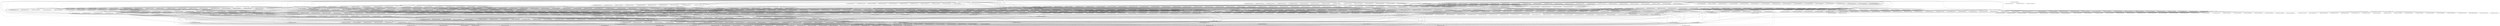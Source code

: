 digraph {
	e8961cfbb73313b01f2b768650d8851a015e8d18 [label="Towards a Human-like Open-Domain Chatbot"]
	"60b05f32c32519a809f21642ef1eb3eaf3848008" [label="ROUGE: A Package For Automatic Evaluation Of Summaries"]
	"2893a347f1cb32b16d4a2cfd0ef01d505ef1c9ec" [label="Generating High-Quality and Informative Conversation Responses with Sequence-to-Sequence Models"]
	"29de7c0fb3c09eaf55b20619bceaeafe72fd87a6" [label="Hierarchical Neural Story Generation"]
	aad56aebfdc8cc58a948b50958261b4804fd3bc9 [label="Learning to Control the Specificity in Neural Response Generation"]
	"6c7046195f64cccac1ed3275d88d77655534b5a4" [label="Personalizing Dialogue Agents: I have a dog, do you have pets too?"]
	"592d500e44f99e39f35d5d96f8787b94f51aa914" [label="Approximating Interactive Human Evaluation with Self-Play for Open-Domain Dialog Systems"]
	ba49d3823d43515e447296ca4e1e55d3f1fd8c4d [label="Neural Responding Machine for Short-Text Conversation"]
	a98a2225022b405ecce622007f72a3a7e7ddfd31 [label="DialoGPT: Large-Scale Generative Pre-training for Conversational Response Generation"]
	cea967b59209c6be22829699f05b8b1ac4dc092d [label="Sequence to Sequence Learning with Neural Networks"]
	"9405cc0d6169988371b2755e573cc28650d14dfe" [label="Language Models are Unsupervised Multitask Learners"]
	"54a13bcc9613dcaa76fb25fbe96572f376cfcca9" [label="Adafactor: Adaptive Learning Rates with Sublinear Memory Cost"]
	cf4aa38ae31b43fd07abe13b4ffdb265babb7be1 [label="The Curious Case of Neural Text Degeneration"]
	"21f3558afc6d6cbc4731bad6797a2a6e8461f468" [label="Linguistically-Informed Specificity and Semantic Plausibility for Dialogue Generation"]
	"651e5bcc14f14605a879303e97572a27ea8c7956" [label="A Diversity-Promoting Objective Function for Neural Conversation Models"]
	"8059b85332572e60c8a1daa0ccb8ddc008513f00" [label="What makes a good conversation? How controllable attributes affect human judgments"]
	"642c1b4a9da95ea4239708afc5929a5007a1870d" [label="Tensor2Tensor for Neural Machine Translation"]
	"50bdda28de3dcf82a0e10f9ec13eea248b19edb5" [label="Regularized Evolution for Image Classifier Architecture Search"]
	"77b9505e6967cfb45eaf6ec8ac7746cbaaab6e0d" [label="DialogWAE: Multimodal Response Generation with Conditional Wasserstein Auto-Encoder"]
	d7da009f457917aa381619facfa5ffae9329a6e9 [label="Bleu: a Method for Automatic Evaluation of Machine Translation"]
	a94c0fc00c7a823cebd2d17094a2d7ab3652a5b6 [label="Neural Approaches to Conversational AI"]
	e79fbc3974827f3ea43a690221cd95fddefb7019 [label="Generating Informative and Diverse Conversational Responses via Adversarial Information Maximization"]
	"0d441ab58a1027cb64084ad065cfea5e15b8e74c" [label="Why We Need New Evaluation Metrics for NLG"]
	"69f955a0a43b79790a061cca5470abebde577c06" [label="LSDSCC: a Large Scale Domain-Specific Conversational Corpus for Response Generation with Diversity Oriented Evaluation Metrics"]
	f28cd8803a0d453d389cdc270923231cbf4ebafc [label="Computing Machinery and Intelligence."]
	fa72afa9b2cbc8f0d7b05d52548906610ffbb9c5 [label="Neural Machine Translation by Jointly Learning to Align and Translate"]
	"37e433d159daa0ab561cbff6bd02612207c7eece" [label="The Winograd Schema Challenge"]
	"0c908739fbff75f03469d13d4a1a07de3414ee19" [label="Distilling the Knowledge in a Neural Network"]
	"1956c239b3552e030db1b78951f64781101125ed" [label="Addressing the Rare Word Problem in Neural Machine Translation"]
	"5247a6e3a60ff0381355e66bfc313bf27512ae0c" [label="A Neural Network Approach to Context-Sensitive Generation of Conversational Responses"]
	"071a1d2898aa3a5628438f9f68a21a6cac4f7148" [label="Unifying Human and Statistical Evaluation for Natural Language Generation"]
	"1af68821518f03568f913ab03fc02080247a27ff" [label="Neural Machine Translation of Rare Words with Subword Units"]
	"17f5c7411eeeeedf25b0db99a9130aa353aee4ba" [label="Building End-To-End Dialogue Systems Using Generative Hierarchical Neural Network Models"]
	f7e9d6d6ae95d78506f3eb0963ec97c5cc873055 [label="I Know the Feeling: Learning to Converse with Empathy"]
	"00afab2aadee159c6a2012edbc29dcdb9d36dfbc" [label="RUBER: An Unsupervised Method for Automatic Evaluation of Open-Domain Dialog Systems"]
	"339c6e6d46836c173fb6a23b493c724896d4cc70" [label="Towards an Automatic Turing Test: Learning to Evaluate Dialogue Responses"]
	"23f48132c4629b134c0d60fb668e645af99076fb" [label="Computing Krippendorff 's Alpha-Reliability"]
	"176f1d608b918eec8dc4b75e7b6e0acaba84a447" [label="Adversarial Learning for Neural Dialogue Generation"]
	"75acc731bdd2b626edc74672a30da3bc51010ae8" [label="CTRL: A Conditional Transformer Language Model for Controllable Generation"]
	"821a4aedd40596d4a6a95b3b9246baa109193a08" [label="Human and Automatic Detection of Generated Text"]
	"62c16289e72ffecfa68e8b3d8f42f2e1eb9be25b" [label="A Deep Reinforcement Learning Chatbot"]
	d81f4f03913a0087e9b623f6d0dbd9f169b971f5 [label="Better Automatic Evaluation of Open-Domain Dialogue Systems with Contextualized Embeddings"]
	f108b65fe0003e387e1cd7e50f537af0531818e4 [label="Large-Scale Evolution of Image Classifiers"]
	"16c844fd4d97f3c6eb38b0d6527c87d184efedc3" [label="The Evolved Transformer"]
	fd846869e6f25d9b1a524aef8b54a08b81a1b1fa [label="Comparison of Diverse Decoding Methods from Conditional Language Models"]
	"204e3073870fae3d05bcbc2f6a8e263d9b72e776" [label="Attention is All you Need"]
	"66b7d31527f980bb2eecc23629f08ba6037facc4" [label="The Design and Implementation of XiaoIce, an Empathetic Social Chatbot"]
	"1ea75cdb7ce8c4f5f2599165e3698034b4142e08" [label="A Persona-Based Neural Conversation Model"]
	"4f39a95eb52d9ae740a60cee5f27d4aeeb79d868" [label="Real conversations with artificial intelligence: A comparison between human-human online conversations and human-chatbot conversations"]
	"58dfeb0bc41429393bf27ff882b7b679031f106c" [label="Learning Discourse-level Diversity for Neural Dialog Models using Conditional Variational Autoencoders"]
	"0e4f4869853c5f0d9d1d740481b0be196b4bec4f" [label="Steering Output Style and Topic in Neural Response Generation"]
	"129cbad01be98ee88a930e31898cb76be79c41c1" [label="How NOT To Evaluate Your Dialogue System: An Empirical Study of Unsupervised Evaluation Metrics for Dialogue Response Generation"]
	"9d0c3adbee8098d47c7c0704e0841fa7daf8d161" [label="The price of debiasing automatic metrics in natural language evalaution"]
	"85315b64a4c73cb86f156ef5b0a085d6ebc8a65d" [label="A Neural Conversational Model"]
	e81b50f68265b84d55d03dab3c296b9fd4516857 [label="TransferTransfo: A Transfer Learning Approach for Neural Network Based Conversational Agents"]
	"4cbd8643dfcb7510f87a01610ba0cc5c1a33458e" [label="Jointly Optimizing Diversity and Relevance in Neural Response Generation"]
	d95069ee71bc2c3e171832872f437caa2e53432f [label="Topic Aware Neural Response Generation"]
	e8961cfbb73313b01f2b768650d8851a015e8d18 -> "60b05f32c32519a809f21642ef1eb3eaf3848008"
	e8961cfbb73313b01f2b768650d8851a015e8d18 -> "2893a347f1cb32b16d4a2cfd0ef01d505ef1c9ec"
	e8961cfbb73313b01f2b768650d8851a015e8d18 -> "29de7c0fb3c09eaf55b20619bceaeafe72fd87a6"
	e8961cfbb73313b01f2b768650d8851a015e8d18 -> aad56aebfdc8cc58a948b50958261b4804fd3bc9
	e8961cfbb73313b01f2b768650d8851a015e8d18 -> "6c7046195f64cccac1ed3275d88d77655534b5a4"
	e8961cfbb73313b01f2b768650d8851a015e8d18 -> "592d500e44f99e39f35d5d96f8787b94f51aa914"
	e8961cfbb73313b01f2b768650d8851a015e8d18 -> ba49d3823d43515e447296ca4e1e55d3f1fd8c4d
	e8961cfbb73313b01f2b768650d8851a015e8d18 -> a98a2225022b405ecce622007f72a3a7e7ddfd31
	e8961cfbb73313b01f2b768650d8851a015e8d18 -> cea967b59209c6be22829699f05b8b1ac4dc092d
	e8961cfbb73313b01f2b768650d8851a015e8d18 -> "9405cc0d6169988371b2755e573cc28650d14dfe"
	e8961cfbb73313b01f2b768650d8851a015e8d18 -> "54a13bcc9613dcaa76fb25fbe96572f376cfcca9"
	e8961cfbb73313b01f2b768650d8851a015e8d18 -> cf4aa38ae31b43fd07abe13b4ffdb265babb7be1
	e8961cfbb73313b01f2b768650d8851a015e8d18 -> "21f3558afc6d6cbc4731bad6797a2a6e8461f468"
	e8961cfbb73313b01f2b768650d8851a015e8d18 -> "651e5bcc14f14605a879303e97572a27ea8c7956"
	e8961cfbb73313b01f2b768650d8851a015e8d18 -> "8059b85332572e60c8a1daa0ccb8ddc008513f00"
	e8961cfbb73313b01f2b768650d8851a015e8d18 -> "642c1b4a9da95ea4239708afc5929a5007a1870d"
	e8961cfbb73313b01f2b768650d8851a015e8d18 -> "50bdda28de3dcf82a0e10f9ec13eea248b19edb5"
	e8961cfbb73313b01f2b768650d8851a015e8d18 -> "77b9505e6967cfb45eaf6ec8ac7746cbaaab6e0d"
	e8961cfbb73313b01f2b768650d8851a015e8d18 -> d7da009f457917aa381619facfa5ffae9329a6e9
	e8961cfbb73313b01f2b768650d8851a015e8d18 -> a94c0fc00c7a823cebd2d17094a2d7ab3652a5b6
	e8961cfbb73313b01f2b768650d8851a015e8d18 -> e79fbc3974827f3ea43a690221cd95fddefb7019
	e8961cfbb73313b01f2b768650d8851a015e8d18 -> "0d441ab58a1027cb64084ad065cfea5e15b8e74c"
	e8961cfbb73313b01f2b768650d8851a015e8d18 -> "69f955a0a43b79790a061cca5470abebde577c06"
	e8961cfbb73313b01f2b768650d8851a015e8d18 -> f28cd8803a0d453d389cdc270923231cbf4ebafc
	e8961cfbb73313b01f2b768650d8851a015e8d18 -> fa72afa9b2cbc8f0d7b05d52548906610ffbb9c5
	e8961cfbb73313b01f2b768650d8851a015e8d18 -> "37e433d159daa0ab561cbff6bd02612207c7eece"
	e8961cfbb73313b01f2b768650d8851a015e8d18 -> "0c908739fbff75f03469d13d4a1a07de3414ee19"
	e8961cfbb73313b01f2b768650d8851a015e8d18 -> "1956c239b3552e030db1b78951f64781101125ed"
	e8961cfbb73313b01f2b768650d8851a015e8d18 -> "5247a6e3a60ff0381355e66bfc313bf27512ae0c"
	e8961cfbb73313b01f2b768650d8851a015e8d18 -> "071a1d2898aa3a5628438f9f68a21a6cac4f7148"
	e8961cfbb73313b01f2b768650d8851a015e8d18 -> "1af68821518f03568f913ab03fc02080247a27ff"
	e8961cfbb73313b01f2b768650d8851a015e8d18 -> "17f5c7411eeeeedf25b0db99a9130aa353aee4ba"
	e8961cfbb73313b01f2b768650d8851a015e8d18 -> f7e9d6d6ae95d78506f3eb0963ec97c5cc873055
	e8961cfbb73313b01f2b768650d8851a015e8d18 -> "00afab2aadee159c6a2012edbc29dcdb9d36dfbc"
	e8961cfbb73313b01f2b768650d8851a015e8d18 -> "339c6e6d46836c173fb6a23b493c724896d4cc70"
	e8961cfbb73313b01f2b768650d8851a015e8d18 -> "23f48132c4629b134c0d60fb668e645af99076fb"
	e8961cfbb73313b01f2b768650d8851a015e8d18 -> "176f1d608b918eec8dc4b75e7b6e0acaba84a447"
	e8961cfbb73313b01f2b768650d8851a015e8d18 -> "75acc731bdd2b626edc74672a30da3bc51010ae8"
	e8961cfbb73313b01f2b768650d8851a015e8d18 -> "821a4aedd40596d4a6a95b3b9246baa109193a08"
	e8961cfbb73313b01f2b768650d8851a015e8d18 -> "62c16289e72ffecfa68e8b3d8f42f2e1eb9be25b"
	e8961cfbb73313b01f2b768650d8851a015e8d18 -> d81f4f03913a0087e9b623f6d0dbd9f169b971f5
	e8961cfbb73313b01f2b768650d8851a015e8d18 -> f108b65fe0003e387e1cd7e50f537af0531818e4
	e8961cfbb73313b01f2b768650d8851a015e8d18 -> "16c844fd4d97f3c6eb38b0d6527c87d184efedc3"
	e8961cfbb73313b01f2b768650d8851a015e8d18 -> fd846869e6f25d9b1a524aef8b54a08b81a1b1fa
	e8961cfbb73313b01f2b768650d8851a015e8d18 -> "204e3073870fae3d05bcbc2f6a8e263d9b72e776"
	e8961cfbb73313b01f2b768650d8851a015e8d18 -> "66b7d31527f980bb2eecc23629f08ba6037facc4"
	e8961cfbb73313b01f2b768650d8851a015e8d18 -> "1ea75cdb7ce8c4f5f2599165e3698034b4142e08"
	e8961cfbb73313b01f2b768650d8851a015e8d18 -> "4f39a95eb52d9ae740a60cee5f27d4aeeb79d868"
	e8961cfbb73313b01f2b768650d8851a015e8d18 -> "58dfeb0bc41429393bf27ff882b7b679031f106c"
	e8961cfbb73313b01f2b768650d8851a015e8d18 -> "0e4f4869853c5f0d9d1d740481b0be196b4bec4f"
	e8961cfbb73313b01f2b768650d8851a015e8d18 -> "129cbad01be98ee88a930e31898cb76be79c41c1"
	e8961cfbb73313b01f2b768650d8851a015e8d18 -> "9d0c3adbee8098d47c7c0704e0841fa7daf8d161"
	e8961cfbb73313b01f2b768650d8851a015e8d18 -> "85315b64a4c73cb86f156ef5b0a085d6ebc8a65d"
	e8961cfbb73313b01f2b768650d8851a015e8d18 -> e81b50f68265b84d55d03dab3c296b9fd4516857
	e8961cfbb73313b01f2b768650d8851a015e8d18 -> "4cbd8643dfcb7510f87a01610ba0cc5c1a33458e"
	e8961cfbb73313b01f2b768650d8851a015e8d18 -> d95069ee71bc2c3e171832872f437caa2e53432f
	"60b05f32c32519a809f21642ef1eb3eaf3848008" -> d7da009f457917aa381619facfa5ffae9329a6e9
	"60b05f32c32519a809f21642ef1eb3eaf3848008" -> cfad182f567b6a6d54a4dd517e0122692afca9fb
	"60b05f32c32519a809f21642ef1eb3eaf3848008" -> f2c1830eedc095b92a78dc3afa39a36343ed81ad
	"60b05f32c32519a809f21642ef1eb3eaf3848008" -> c63bb976dc0d3a897f3b0920170a4c573ef904c6
	"60b05f32c32519a809f21642ef1eb3eaf3848008" -> "5a343015d755a9001a26287b7a92028b5d026617"
	"60b05f32c32519a809f21642ef1eb3eaf3848008" -> "9ca86842aad16797d0fe0323358f3beb1ac6a5c6"
	"60b05f32c32519a809f21642ef1eb3eaf3848008" -> e0cf7771a02921f9d4725f973a01c240d1a20634
	"60b05f32c32519a809f21642ef1eb3eaf3848008" -> "0c04909ed933469246defcf9aca2b71ae8e3f623"
	"60b05f32c32519a809f21642ef1eb3eaf3848008" -> "42fd4d469c53e4eedd7eb76e7859e3270367f795"
	"60b05f32c32519a809f21642ef1eb3eaf3848008" -> "836173541b0cbf1c14dcd4f5b46cc67e469c392e"
	"2893a347f1cb32b16d4a2cfd0ef01d505ef1c9ec" -> "337e64d4bcd09b984243771b6902bf4d8fa0c730"
	"2893a347f1cb32b16d4a2cfd0ef01d505ef1c9ec" -> "129cbad01be98ee88a930e31898cb76be79c41c1"
	"2893a347f1cb32b16d4a2cfd0ef01d505ef1c9ec" -> "1298dae5751fb06184f6b067d1503bde8037bdb7"
	"2893a347f1cb32b16d4a2cfd0ef01d505ef1c9ec" -> fbd201207e51f50f14235c5ea864ccccb6425325
	"2893a347f1cb32b16d4a2cfd0ef01d505ef1c9ec" -> "5247a6e3a60ff0381355e66bfc313bf27512ae0c"
	"2893a347f1cb32b16d4a2cfd0ef01d505ef1c9ec" -> "0b544dfe355a5070b60986319a3f51fb45d1348e"
	"2893a347f1cb32b16d4a2cfd0ef01d505ef1c9ec" -> "74ec753c27a01e93380c148ba886f8e0317c61ee"
	"2893a347f1cb32b16d4a2cfd0ef01d505ef1c9ec" -> fa72afa9b2cbc8f0d7b05d52548906610ffbb9c5
	"2893a347f1cb32b16d4a2cfd0ef01d505ef1c9ec" -> "651e5bcc14f14605a879303e97572a27ea8c7956"
	"2893a347f1cb32b16d4a2cfd0ef01d505ef1c9ec" -> ba49d3823d43515e447296ca4e1e55d3f1fd8c4d
	"29de7c0fb3c09eaf55b20619bceaeafe72fd87a6" -> e2dba792360873aef125572812f3673b1a85d850
	"29de7c0fb3c09eaf55b20619bceaeafe72fd87a6" -> "229ec55602143271867682d181ec35f2e43e06e8"
	"29de7c0fb3c09eaf55b20619bceaeafe72fd87a6" -> "6e795c6e9916174ae12349f5dc3f516570c17ce8"
	"29de7c0fb3c09eaf55b20619bceaeafe72fd87a6" -> "3740df4c6e7144e2c1bc441e18fa4a996c9d57b9"
	"29de7c0fb3c09eaf55b20619bceaeafe72fd87a6" -> b21c78a62fbb945a19ae9a8935933711647e7d70
	"29de7c0fb3c09eaf55b20619bceaeafe72fd87a6" -> "92a0cf2085013da3fe1fea2090d1bbabcabbf5be"
	"29de7c0fb3c09eaf55b20619bceaeafe72fd87a6" -> "85f94d8098322f8130512b4c6c4627548ce4a6cc"
	"29de7c0fb3c09eaf55b20619bceaeafe72fd87a6" -> b1734b533a6de35e2f08f58e97a2d4d2cf883b94
	"29de7c0fb3c09eaf55b20619bceaeafe72fd87a6" -> "97fb4e3d45bb098e27e0071448b6152217bd35a5"
	"29de7c0fb3c09eaf55b20619bceaeafe72fd87a6" -> "7dbb2d983ab95da04e5d47c87ddd2cd9a8f20786"
	"29de7c0fb3c09eaf55b20619bceaeafe72fd87a6" -> "7f9135f3584e4e1715b2990a4f389c94af0313a5"
	"29de7c0fb3c09eaf55b20619bceaeafe72fd87a6" -> "204e3073870fae3d05bcbc2f6a8e263d9b72e776"
	"29de7c0fb3c09eaf55b20619bceaeafe72fd87a6" -> cea967b59209c6be22829699f05b8b1ac4dc092d
	"29de7c0fb3c09eaf55b20619bceaeafe72fd87a6" -> "651e5bcc14f14605a879303e97572a27ea8c7956"
	"29de7c0fb3c09eaf55b20619bceaeafe72fd87a6" -> fa72afa9b2cbc8f0d7b05d52548906610ffbb9c5
	"29de7c0fb3c09eaf55b20619bceaeafe72fd87a6" -> e4dd95c4341ec7d14317a3d97022773a0822906c
	"29de7c0fb3c09eaf55b20619bceaeafe72fd87a6" -> "84069287da0a6b488b8c933f3cb5be759cb6237e"
	"29de7c0fb3c09eaf55b20619bceaeafe72fd87a6" -> "88caa4a0253a8b0076176745ebc072864eab66e1"
	"29de7c0fb3c09eaf55b20619bceaeafe72fd87a6" -> "5082a1a13daea5c7026706738f8528391a1e6d59"
	"29de7c0fb3c09eaf55b20619bceaeafe72fd87a6" -> "33125ec92a0b4b1687ccd153762d6275668e3d09"
	"29de7c0fb3c09eaf55b20619bceaeafe72fd87a6" -> "2f2d8f8072e5cc9b296fad551f65f183bdbff7aa"
	"29de7c0fb3c09eaf55b20619bceaeafe72fd87a6" -> "13395213d47f78672ab4e81573f2b0fa0cfc8c6d"
	"29de7c0fb3c09eaf55b20619bceaeafe72fd87a6" -> "2cbb8de53759e75411bc528518947a3094fbce3a"
	"29de7c0fb3c09eaf55b20619bceaeafe72fd87a6" -> "47a26b0c5d27b99da175e0a719f42d707f97ec3d"
	"29de7c0fb3c09eaf55b20619bceaeafe72fd87a6" -> "7570afa31c68e24fce1342b7d67c591787219bc1"
	"29de7c0fb3c09eaf55b20619bceaeafe72fd87a6" -> aa7bfd2304201afbb19971ebde87b17e40242e91
	aad56aebfdc8cc58a948b50958261b4804fd3bc9 -> "0502b8a93123ddd909421c77536ff0ff136b160b"
	aad56aebfdc8cc58a948b50958261b4804fd3bc9 -> fa72afa9b2cbc8f0d7b05d52548906610ffbb9c5
	aad56aebfdc8cc58a948b50958261b4804fd3bc9 -> "5b6f048840ded1a27b9830f78f4d48b3ededb3ea"
	aad56aebfdc8cc58a948b50958261b4804fd3bc9 -> "1e62711ba0e6385ee204b475a238c4e82811fc22"
	aad56aebfdc8cc58a948b50958261b4804fd3bc9 -> a6cb366736791bcccc5c8639de5a8f9636bf87e8
	aad56aebfdc8cc58a948b50958261b4804fd3bc9 -> "078b55e2f4899cf95a4c8d65613c340fa190acf8"
	aad56aebfdc8cc58a948b50958261b4804fd3bc9 -> "0a00f3ca6efe78953b40c68ad13fbd1b01a1d4e6"
	aad56aebfdc8cc58a948b50958261b4804fd3bc9 -> d7da009f457917aa381619facfa5ffae9329a6e9
	aad56aebfdc8cc58a948b50958261b4804fd3bc9 -> "0c96c544336ae30cdc30a34a1301c8cada994d11"
	aad56aebfdc8cc58a948b50958261b4804fd3bc9 -> "17f5c7411eeeeedf25b0db99a9130aa353aee4ba"
	aad56aebfdc8cc58a948b50958261b4804fd3bc9 -> ac6275273d87fbf75598be6a7ea85e8ca55ba26a
	aad56aebfdc8cc58a948b50958261b4804fd3bc9 -> "3787112e4017dd5326c9e68bfc17658e817e2178"
	aad56aebfdc8cc58a948b50958261b4804fd3bc9 -> ba30df190664193514d1d309cb673728ed48f449
	aad56aebfdc8cc58a948b50958261b4804fd3bc9 -> "20690b7465e6fef5337f0c9be0a302d33b3c9b3a"
	aad56aebfdc8cc58a948b50958261b4804fd3bc9 -> "85ecca58c8b4d40a4bf53c1c45b1b8e410468aea"
	aad56aebfdc8cc58a948b50958261b4804fd3bc9 -> "1ea75cdb7ce8c4f5f2599165e3698034b4142e08"
	aad56aebfdc8cc58a948b50958261b4804fd3bc9 -> "0b544dfe355a5070b60986319a3f51fb45d1348e"
	aad56aebfdc8cc58a948b50958261b4804fd3bc9 -> ba49d3823d43515e447296ca4e1e55d3f1fd8c4d
	aad56aebfdc8cc58a948b50958261b4804fd3bc9 -> cd72ea127f01a67fbe80083c850d89e934829314
	aad56aebfdc8cc58a948b50958261b4804fd3bc9 -> a36cba3f779e6624d1130f026174b31b0e596bdd
	aad56aebfdc8cc58a948b50958261b4804fd3bc9 -> "1c46943103bd7b7a2c7be86859995a4144d1938b"
	aad56aebfdc8cc58a948b50958261b4804fd3bc9 -> cea967b59209c6be22829699f05b8b1ac4dc092d
	aad56aebfdc8cc58a948b50958261b4804fd3bc9 -> "5247a6e3a60ff0381355e66bfc313bf27512ae0c"
	aad56aebfdc8cc58a948b50958261b4804fd3bc9 -> "609e0f0e60ddfe83fdc71bf5397205323888289d"
	aad56aebfdc8cc58a948b50958261b4804fd3bc9 -> e8c7c9cd08345fae6b9160c94b3269936ce9d9a1
	aad56aebfdc8cc58a948b50958261b4804fd3bc9 -> d95069ee71bc2c3e171832872f437caa2e53432f
	aad56aebfdc8cc58a948b50958261b4804fd3bc9 -> "7477d88b225909ef645941a0142eed75dc3b2e56"
	aad56aebfdc8cc58a948b50958261b4804fd3bc9 -> "651e5bcc14f14605a879303e97572a27ea8c7956"
	aad56aebfdc8cc58a948b50958261b4804fd3bc9 -> b023e40ef8e41d0217e9459266376359a47db5af
	"6c7046195f64cccac1ed3275d88d77655534b5a4" -> "104715e1097b7ebee436058bfd9f45540f269845"
	"6c7046195f64cccac1ed3275d88d77655534b5a4" -> f37e1b62a767a307c046404ca96bc140b3e68cb5
	"6c7046195f64cccac1ed3275d88d77655534b5a4" -> "05dd7254b632376973f3a1b4d39485da17814df5"
	"6c7046195f64cccac1ed3275d88d77655534b5a4" -> "1298dae5751fb06184f6b067d1503bde8037bdb7"
	"6c7046195f64cccac1ed3275d88d77655534b5a4" -> "18c1fb1b6b4b21057a8a2695210864edd55a619c"
	"6c7046195f64cccac1ed3275d88d77655534b5a4" -> "754cd9d2853ead8610ef6949cf3e6e6a48e69168"
	"6c7046195f64cccac1ed3275d88d77655534b5a4" -> f81be44000814e7bcb12ae04b4e2d9c01b6515b3
	"6c7046195f64cccac1ed3275d88d77655534b5a4" -> "916441619914101258c71669b5ccc36424b54a6c"
	"6c7046195f64cccac1ed3275d88d77655534b5a4" -> be3a65ef15f79ebb8296e6a0e8d1a9cb5c0f3638
	"6c7046195f64cccac1ed3275d88d77655534b5a4" -> "1ea75cdb7ce8c4f5f2599165e3698034b4142e08"
	"6c7046195f64cccac1ed3275d88d77655534b5a4" -> "5247a6e3a60ff0381355e66bfc313bf27512ae0c"
	"6c7046195f64cccac1ed3275d88d77655534b5a4" -> "129cbad01be98ee88a930e31898cb76be79c41c1"
	"6c7046195f64cccac1ed3275d88d77655534b5a4" -> a62da8f3955b04751c1dc904d86069152c370df6
	"6c7046195f64cccac1ed3275d88d77655534b5a4" -> "646d4888871aca2a25111eb2520e4c47e253b014"
	"6c7046195f64cccac1ed3275d88d77655534b5a4" -> de42b848775f9fa1e4bff758ae04a54099c0c381
	"6c7046195f64cccac1ed3275d88d77655534b5a4" -> "609e0f0e60ddfe83fdc71bf5397205323888289d"
	"6c7046195f64cccac1ed3275d88d77655534b5a4" -> bba5f2852b1db8a18004eb7328efa5e1d57cc62a
	"6c7046195f64cccac1ed3275d88d77655534b5a4" -> "651e5bcc14f14605a879303e97572a27ea8c7956"
	"6c7046195f64cccac1ed3275d88d77655534b5a4" -> "86311b182786bfde19446f6ded0854de973d4060"
	"6c7046195f64cccac1ed3275d88d77655534b5a4" -> "6704d01bb7788b67bec3194962a57693766bd417"
	"6c7046195f64cccac1ed3275d88d77655534b5a4" -> "1e00c3b1e9f1f09a0ac6fdad05085997a012cef2"
	"6c7046195f64cccac1ed3275d88d77655534b5a4" -> cea967b59209c6be22829699f05b8b1ac4dc092d
	"6c7046195f64cccac1ed3275d88d77655534b5a4" -> "62c16289e72ffecfa68e8b3d8f42f2e1eb9be25b"
	"6c7046195f64cccac1ed3275d88d77655534b5a4" -> a51158f795e260e07c8dc540c07a2749add411cd
	"592d500e44f99e39f35d5d96f8787b94f51aa914" -> "62c16289e72ffecfa68e8b3d8f42f2e1eb9be25b"
	"592d500e44f99e39f35d5d96f8787b94f51aa914" -> "2239d148864436f3c023abb01823d05ae244e817"
	"592d500e44f99e39f35d5d96f8787b94f51aa914" -> "339c6e6d46836c173fb6a23b493c724896d4cc70"
	"592d500e44f99e39f35d5d96f8787b94f51aa914" -> eddcd3898e4cc247d652e845c6f7db9c3debf740
	"592d500e44f99e39f35d5d96f8787b94f51aa914" -> f71cf614e4f573a80d8416f75e2d198777ce56a5
	"592d500e44f99e39f35d5d96f8787b94f51aa914" -> "1298dae5751fb06184f6b067d1503bde8037bdb7"
	"592d500e44f99e39f35d5d96f8787b94f51aa914" -> fa1ce41f909a9d4ccdcc50e19a44ef3aa5bc403c
	"592d500e44f99e39f35d5d96f8787b94f51aa914" -> "6067628004373e61b962bd4b470308882e57448b"
	"592d500e44f99e39f35d5d96f8787b94f51aa914" -> "609e0f0e60ddfe83fdc71bf5397205323888289d"
	"592d500e44f99e39f35d5d96f8787b94f51aa914" -> b5d67d1dc671bce42a9daac0c3605adb3fcfc697
	"592d500e44f99e39f35d5d96f8787b94f51aa914" -> f7eda71e2c88cef614a68a816b4ff186f41762b9
	"592d500e44f99e39f35d5d96f8787b94f51aa914" -> ee17bddca3ae8a49e0daa6fd5b70112180664c72
	"592d500e44f99e39f35d5d96f8787b94f51aa914" -> d95069ee71bc2c3e171832872f437caa2e53432f
	"592d500e44f99e39f35d5d96f8787b94f51aa914" -> "129cbad01be98ee88a930e31898cb76be79c41c1"
	"592d500e44f99e39f35d5d96f8787b94f51aa914" -> "9ae17b09c59f06f02ef824b856a440de663471d0"
	"592d500e44f99e39f35d5d96f8787b94f51aa914" -> "57daffd65a5d73a439903f3e50950c21c9eba687"
	"592d500e44f99e39f35d5d96f8787b94f51aa914" -> "3a89842a5dc26ee9bec2099b66aeb9dbe45e67cd"
	"592d500e44f99e39f35d5d96f8787b94f51aa914" -> e3adfc4de6e65ffb8e179790c5693aac0af2cfff
	"592d500e44f99e39f35d5d96f8787b94f51aa914" -> "2a8b6f990a5ddf0122aae82a46359b03031f302b"
	"592d500e44f99e39f35d5d96f8787b94f51aa914" -> "1ea75cdb7ce8c4f5f2599165e3698034b4142e08"
	"592d500e44f99e39f35d5d96f8787b94f51aa914" -> "919aa20706b7331d7efe7304d8793a7a3b240894"
	"592d500e44f99e39f35d5d96f8787b94f51aa914" -> b7da93b0c797cdb2b5b31adc73224d625c0a0759
	"592d500e44f99e39f35d5d96f8787b94f51aa914" -> "787d1610a227f7ea0272883b5cc29bb69f67231f"
	"592d500e44f99e39f35d5d96f8787b94f51aa914" -> "17f5c7411eeeeedf25b0db99a9130aa353aee4ba"
	"592d500e44f99e39f35d5d96f8787b94f51aa914" -> f2c9636d43a08e20f5383dbf3b208bd35a9377b0
	"592d500e44f99e39f35d5d96f8787b94f51aa914" -> e3ee9a6455897863881788f2822e1e22e3421aa1
	"592d500e44f99e39f35d5d96f8787b94f51aa914" -> ee7b883e35d754ae4f71c21bb71f9f03e4ffbb2c
	"592d500e44f99e39f35d5d96f8787b94f51aa914" -> e6f9d7aff408e1c8385ca1bfd7aa98ad18baab79
	"592d500e44f99e39f35d5d96f8787b94f51aa914" -> a4c045f52e1c995727d7e017336bf5e8dcd8cb7e
	"592d500e44f99e39f35d5d96f8787b94f51aa914" -> ea45438193cd724445d08cf3a1fa9137ffed54f6
	"592d500e44f99e39f35d5d96f8787b94f51aa914" -> "5b62ddc50cd337f73c96d4715b8371f2450a02aa"
	"592d500e44f99e39f35d5d96f8787b94f51aa914" -> "0c908739fbff75f03469d13d4a1a07de3414ee19"
	"592d500e44f99e39f35d5d96f8787b94f51aa914" -> f7e9d6d6ae95d78506f3eb0963ec97c5cc873055
	"592d500e44f99e39f35d5d96f8787b94f51aa914" -> a33a06ddc762fb855b6954c08d5aca603080b011
	"592d500e44f99e39f35d5d96f8787b94f51aa914" -> "5b5cc77898a71a1386734584ceef4070263b8d03"
	"592d500e44f99e39f35d5d96f8787b94f51aa914" -> dde89e64a7f375b90e1cc594142940f4161e1592
	"592d500e44f99e39f35d5d96f8787b94f51aa914" -> "071a1d2898aa3a5628438f9f68a21a6cac4f7148"
	"592d500e44f99e39f35d5d96f8787b94f51aa914" -> "58dfeb0bc41429393bf27ff882b7b679031f106c"
	"592d500e44f99e39f35d5d96f8787b94f51aa914" -> "1544d9238e261446965a7765e4cdf6d3ec4ea9b4"
	"592d500e44f99e39f35d5d96f8787b94f51aa914" -> "176f1d608b918eec8dc4b75e7b6e0acaba84a447"
	"592d500e44f99e39f35d5d96f8787b94f51aa914" -> "0a8ef2bb4401db3f252cd28bccb2deab985003b7"
	"592d500e44f99e39f35d5d96f8787b94f51aa914" -> "37c28224c8a2b3e2a25f21e70261accc81f47588"
	ba49d3823d43515e447296ca4e1e55d3f1fd8c4d -> a36cba3f779e6624d1130f026174b31b0e596bdd
	ba49d3823d43515e447296ca4e1e55d3f1fd8c4d -> d8a358fb026fda39546cf8e3cbf9e5d754d63463
	ba49d3823d43515e447296ca4e1e55d3f1fd8c4d -> adfcf065e15fd3bc9badf6145034c84dfb08f204
	ba49d3823d43515e447296ca4e1e55d3f1fd8c4d -> "809698266f87ced4ae12bc391c07405f790ac3ea"
	ba49d3823d43515e447296ca4e1e55d3f1fd8c4d -> "89b1f4740ae37fd04f6ac007577bdd34621f0861"
	ba49d3823d43515e447296ca4e1e55d3f1fd8c4d -> "5b6f048840ded1a27b9830f78f4d48b3ededb3ea"
	ba49d3823d43515e447296ca4e1e55d3f1fd8c4d -> e3d8e925ec4f938620a8d76bb50a1b2fc95e7f5e
	ba49d3823d43515e447296ca4e1e55d3f1fd8c4d -> "98445f4172659ec5e891e031d8202c102135c644"
	ba49d3823d43515e447296ca4e1e55d3f1fd8c4d -> "44d2abe2175df8153f465f6c39b68b76a0d40ab9"
	ba49d3823d43515e447296ca4e1e55d3f1fd8c4d -> "0b544dfe355a5070b60986319a3f51fb45d1348e"
	ba49d3823d43515e447296ca4e1e55d3f1fd8c4d -> "167ad306d84cca2455bc50eb833454de9f2dcd02"
	ba49d3823d43515e447296ca4e1e55d3f1fd8c4d -> a46d84b9c4e3f76141615ce44538bb638df7e082
	ba49d3823d43515e447296ca4e1e55d3f1fd8c4d -> de2df29b0a0312de7270c3f5a0af6af5645cf91a
	ba49d3823d43515e447296ca4e1e55d3f1fd8c4d -> d7da009f457917aa381619facfa5ffae9329a6e9
	ba49d3823d43515e447296ca4e1e55d3f1fd8c4d -> "9819b600a828a57e1cde047bbe710d3446b30da5"
	a98a2225022b405ecce622007f72a3a7e7ddfd31 -> "204e3073870fae3d05bcbc2f6a8e263d9b72e776"
	a98a2225022b405ecce622007f72a3a7e7ddfd31 -> df2b0e26d0599ce3e70df8a9da02e51594e0e992
	a98a2225022b405ecce622007f72a3a7e7ddfd31 -> "9405cc0d6169988371b2755e573cc28650d14dfe"
	a98a2225022b405ecce622007f72a3a7e7ddfd31 -> c221cc946425d85f93c86e3be2c31d4feb00faa1
	a98a2225022b405ecce622007f72a3a7e7ddfd31 -> "609e0f0e60ddfe83fdc71bf5397205323888289d"
	a98a2225022b405ecce622007f72a3a7e7ddfd31 -> "127e7cfb5c3ea3ef0b03f7581db7565f2b50470c"
	a98a2225022b405ecce622007f72a3a7e7ddfd31 -> f561f347779741550dcca0b3f0d2bc22ddcd88af
	a98a2225022b405ecce622007f72a3a7e7ddfd31 -> "34d7a07c493ca6336c92156806a2947e115caadc"
	a98a2225022b405ecce622007f72a3a7e7ddfd31 -> c7be76475b98ca7ab9ce182c4b57e16ca9e2976b
	a98a2225022b405ecce622007f72a3a7e7ddfd31 -> "5b5cc77898a71a1386734584ceef4070263b8d03"
	a98a2225022b405ecce622007f72a3a7e7ddfd31 -> "651e5bcc14f14605a879303e97572a27ea8c7956"
	a98a2225022b405ecce622007f72a3a7e7ddfd31 -> "3febb2bed8865945e7fddc99efd791887bb7e14f"
	a98a2225022b405ecce622007f72a3a7e7ddfd31 -> "27033b8f72bf8cb7662c9f92b3ccb3c476db7135"
	a98a2225022b405ecce622007f72a3a7e7ddfd31 -> "1ea75cdb7ce8c4f5f2599165e3698034b4142e08"
	a98a2225022b405ecce622007f72a3a7e7ddfd31 -> "6e035c15ced0678924ff429425e77327700c9361"
	a98a2225022b405ecce622007f72a3a7e7ddfd31 -> e81b50f68265b84d55d03dab3c296b9fd4516857
	a98a2225022b405ecce622007f72a3a7e7ddfd31 -> "9ae17b09c59f06f02ef824b856a440de663471d0"
	a98a2225022b405ecce622007f72a3a7e7ddfd31 -> efaedf2f65fce234a10a141b870fd0dd3a54bd45
	a98a2225022b405ecce622007f72a3a7e7ddfd31 -> "1af68821518f03568f913ab03fc02080247a27ff"
	a98a2225022b405ecce622007f72a3a7e7ddfd31 -> e79fbc3974827f3ea43a690221cd95fddefb7019
	a98a2225022b405ecce622007f72a3a7e7ddfd31 -> c0542d4a9e85d2466d5d7b942ea03029917960d1
	a98a2225022b405ecce622007f72a3a7e7ddfd31 -> "5ac8f052190c17fa2d37dc61abaed0f8b79b6033"
	a98a2225022b405ecce622007f72a3a7e7ddfd31 -> "4cbd8643dfcb7510f87a01610ba0cc5c1a33458e"
	a98a2225022b405ecce622007f72a3a7e7ddfd31 -> "898841b9f005ce3fe82c070d9be123251d1fddd3"
	a98a2225022b405ecce622007f72a3a7e7ddfd31 -> a94c0fc00c7a823cebd2d17094a2d7ab3652a5b6
	a98a2225022b405ecce622007f72a3a7e7ddfd31 -> "8a1aff8c2a2812ac49d23ea816fc62bd9a20323d"
	a98a2225022b405ecce622007f72a3a7e7ddfd31 -> d7da009f457917aa381619facfa5ffae9329a6e9
	a98a2225022b405ecce622007f72a3a7e7ddfd31 -> "93b4cc549a1bc4bc112189da36c318193d05d806"
	cea967b59209c6be22829699f05b8b1ac4dc092d -> c20ed3a1600122e6cf03b8ed74d3d2920ad0a8c6
	cea967b59209c6be22829699f05b8b1ac4dc092d -> abd1c342495432171beb7ca8fd9551ef13cbd0ff
	cea967b59209c6be22829699f05b8b1ac4dc092d -> "89b1f4740ae37fd04f6ac007577bdd34621f0861"
	cea967b59209c6be22829699f05b8b1ac4dc092d -> f9a1b3850dfd837793743565a8af95973d395a4e
	cea967b59209c6be22829699f05b8b1ac4dc092d -> "44d2abe2175df8153f465f6c39b68b76a0d40ab9"
	cea967b59209c6be22829699f05b8b1ac4dc092d -> d7da009f457917aa381619facfa5ffae9329a6e9
	cea967b59209c6be22829699f05b8b1ac4dc092d -> "97cedf99252026f58e8154bc61d49cf885d42030"
	cea967b59209c6be22829699f05b8b1ac4dc092d -> "052b1d8ce63b07fec3de9dbb583772d860b7c769"
	cea967b59209c6be22829699f05b8b1ac4dc092d -> e33cbb25a8c7390aec6a398e36381f4f7770c283
	cea967b59209c6be22829699f05b8b1ac4dc092d -> "9819b600a828a57e1cde047bbe710d3446b30da5"
	cea967b59209c6be22829699f05b8b1ac4dc092d -> "0894b06cff1cd0903574acaa7fcf071b144ae775"
	cea967b59209c6be22829699f05b8b1ac4dc092d -> d0be39ee052d246ae99c082a565aba25b811be2d
	cea967b59209c6be22829699f05b8b1ac4dc092d -> "96494e722f58705fa20302fe6179d483f52705b4"
	cea967b59209c6be22829699f05b8b1ac4dc092d -> "0b544dfe355a5070b60986319a3f51fb45d1348e"
	cea967b59209c6be22829699f05b8b1ac4dc092d -> "72e93aa6767ee683de7f001fa72f1314e40a8f35"
	cea967b59209c6be22829699f05b8b1ac4dc092d -> "167ad306d84cca2455bc50eb833454de9f2dcd02"
	cea967b59209c6be22829699f05b8b1ac4dc092d -> "3f3d13e95c25a8f6a753e38dfce88885097cbd43"
	cea967b59209c6be22829699f05b8b1ac4dc092d -> "6658bbf68995731b2083195054ff45b4eca38b3a"
	cea967b59209c6be22829699f05b8b1ac4dc092d -> "96364af2d208ea75ca3aeb71892d2f7ce7326b55"
	cea967b59209c6be22829699f05b8b1ac4dc092d -> "06342ba4480526574a8d864a3c3c1719450e2463"
	cea967b59209c6be22829699f05b8b1ac4dc092d -> "944a1cfd79dbfb6fef460360a0765ba790f4027a"
	cea967b59209c6be22829699f05b8b1ac4dc092d -> "84069287da0a6b488b8c933f3cb5be759cb6237e"
	cea967b59209c6be22829699f05b8b1ac4dc092d -> "47991f21813e7f7fd8d14d128bb19b4dce9eea8d"
	cea967b59209c6be22829699f05b8b1ac4dc092d -> fa72afa9b2cbc8f0d7b05d52548906610ffbb9c5
	cea967b59209c6be22829699f05b8b1ac4dc092d -> b158a006bebb619e2ea7bf0a22c27d45c5d19004
	cea967b59209c6be22829699f05b8b1ac4dc092d -> "162d958ff885f1462aeda91cd72582323fd6a1f4"
	cea967b59209c6be22829699f05b8b1ac4dc092d -> "398c296d0cc7f9d180f84969f8937e6d3a413796"
	"9405cc0d6169988371b2755e573cc28650d14dfe" -> ffb949d3493c3b2f3c9acf9c75cb03938933ddf0
	"9405cc0d6169988371b2755e573cc28650d14dfe" -> "3bbf2ee642ed311e500017def1f54df453a935c1"
	"9405cc0d6169988371b2755e573cc28650d14dfe" -> "87f40e6f3022adbc1f1905e3e506abad05a9964f"
	"9405cc0d6169988371b2755e573cc28650d14dfe" -> "26e743d5bd465f49b9538deaf116c15e61b7951f"
	"9405cc0d6169988371b2755e573cc28650d14dfe" -> f445493badf53febbaeab340a4fca98d9e4ab7f7
	"9405cc0d6169988371b2755e573cc28650d14dfe" -> "5d833331b0e22ff359db05c62a8bca18c4f04b68"
	"9405cc0d6169988371b2755e573cc28650d14dfe" -> "29de7c0fb3c09eaf55b20619bceaeafe72fd87a6"
	"9405cc0d6169988371b2755e573cc28650d14dfe" -> "1af68821518f03568f913ab03fc02080247a27ff"
	"9405cc0d6169988371b2755e573cc28650d14dfe" -> b9de9599d7241459db9213b5cdd7059696f5ef8d
	"9405cc0d6169988371b2755e573cc28650d14dfe" -> "4d031e39474f2b622e87316314cb6c33eeda0786"
	"9405cc0d6169988371b2755e573cc28650d14dfe" -> "85f94d8098322f8130512b4c6c4627548ce4a6cc"
	"9405cc0d6169988371b2755e573cc28650d14dfe" -> abd1c342495432171beb7ca8fd9551ef13cbd0ff
	"9405cc0d6169988371b2755e573cc28650d14dfe" -> "9784fbf77295860b2e412137b86356d70b25e3c0"
	"9405cc0d6169988371b2755e573cc28650d14dfe" -> f37e1b62a767a307c046404ca96bc140b3e68cb5
	"9405cc0d6169988371b2755e573cc28650d14dfe" -> "40be3888daa5c2e5af4d36ae22f690bcc8caf600"
	"9405cc0d6169988371b2755e573cc28650d14dfe" -> a1c922be467d1c0c64b963e65dae41778b81b2a0
	"9405cc0d6169988371b2755e573cc28650d14dfe" -> "562c09c112df56c5696c010d90a815d6018a86c8"
	"9405cc0d6169988371b2755e573cc28650d14dfe" -> "7570afa31c68e24fce1342b7d67c591787219bc1"
	"9405cc0d6169988371b2755e573cc28650d14dfe" -> e81b50f68265b84d55d03dab3c296b9fd4516857
	"9405cc0d6169988371b2755e573cc28650d14dfe" -> "7a8f8109e65ed9a6048859681a825eb5655e5dd2"
	"9405cc0d6169988371b2755e573cc28650d14dfe" -> "7af89df3691d8c33aaf1858f7cc51da1bc9549a9"
	"9405cc0d6169988371b2755e573cc28650d14dfe" -> efbd381493bb9636f489b965a2034d529cd56bcd
	"9405cc0d6169988371b2755e573cc28650d14dfe" -> "6c2b28f9354f667cd5bd07afc0471d8334430da7"
	"9405cc0d6169988371b2755e573cc28650d14dfe" -> bc1022b031dc6c7019696492e8116598097a8c12
	"9405cc0d6169988371b2755e573cc28650d14dfe" -> "1e077413b25c4d34945cc2707e17e46ed4fe784a"
	"9405cc0d6169988371b2755e573cc28650d14dfe" -> c4744a7c2bb298e4a52289a1e085c71cc3d37bc6
	"9405cc0d6169988371b2755e573cc28650d14dfe" -> "256623ff025f36d343588bcd0b966c1fd26afcf8"
	"9405cc0d6169988371b2755e573cc28650d14dfe" -> "80b583413b6e4ce0ccef908612634ef9e0d06531"
	"9405cc0d6169988371b2755e573cc28650d14dfe" -> "35b91b365ceb016fb3e022577cec96fb9b445dc5"
	"9405cc0d6169988371b2755e573cc28650d14dfe" -> cd18800a0fe0b668a1cc19f2ec95b5003d0a5035
	"9405cc0d6169988371b2755e573cc28650d14dfe" -> b496b11fb2091678cc2d299cc778046d9a64b0a4
	"9405cc0d6169988371b2755e573cc28650d14dfe" -> "757a4e5fd848885e9c8d85450fe15c85b86d5ffb"
	"9405cc0d6169988371b2755e573cc28650d14dfe" -> "9e26cae4aaed4ac8e73290e76cb39efbf0230831"
	"9405cc0d6169988371b2755e573cc28650d14dfe" -> f37076f426023241f19cdc2fb0a0fd733a6fa7fa
	"9405cc0d6169988371b2755e573cc28650d14dfe" -> "7260c0692f8d265e11c4e9c4c8ef4c185bd587ad"
	"9405cc0d6169988371b2755e573cc28650d14dfe" -> "668db48c6a79826456341680ee1175dfc4cced71"
	"9405cc0d6169988371b2755e573cc28650d14dfe" -> bc8fa64625d9189f5801837e7b133e7fe3c581f7
	"9405cc0d6169988371b2755e573cc28650d14dfe" -> fc7c428f604d13604a1d62e8a3e1b393c730791a
	"9405cc0d6169988371b2755e573cc28650d14dfe" -> c2a7afbb5609a723f8eea91bfde4b02579b048d6
	"9405cc0d6169988371b2755e573cc28650d14dfe" -> "77f0a39b8e02686fd85b01971f8feb7f60971f80"
	"9405cc0d6169988371b2755e573cc28650d14dfe" -> "9cd610dd495f2dbbf4a65f79887772435e5da260"
	"9405cc0d6169988371b2755e573cc28650d14dfe" -> "19281b9ecdb5c07a93423a506627ab9d9b0cf039"
	"9405cc0d6169988371b2755e573cc28650d14dfe" -> "6eec608f266de95eb817e9a6086641abc3c91e5f"
	"9405cc0d6169988371b2755e573cc28650d14dfe" -> afc2850945a871e72c245818f9bc141bd659b453
	"9405cc0d6169988371b2755e573cc28650d14dfe" -> "08969cbeb4ac3fe0b20754cbcf221f8031fc682f"
	"9405cc0d6169988371b2755e573cc28650d14dfe" -> "2d7782c225e0fc123d6e227f2cb253e58279ac73"
	"9405cc0d6169988371b2755e573cc28650d14dfe" -> "207c073e427ff50b72a3f53975f5c6251551c4cb"
	"9405cc0d6169988371b2755e573cc28650d14dfe" -> "5151d6cb3a4eaec14a56944d58338251fca344ab"
	"9405cc0d6169988371b2755e573cc28650d14dfe" -> "4dabd6182ce2681c758f654561d351739e8df7bf"
	"9405cc0d6169988371b2755e573cc28650d14dfe" -> "93b8da28d006415866bf48f9a6e06b5242129195"
	"9405cc0d6169988371b2755e573cc28650d14dfe" -> f4c018bcc8ea707b83247866bdc8ccb87cd9f5da
	"9405cc0d6169988371b2755e573cc28650d14dfe" -> "6a923c9f89ed53b6e835b3807c0c1bd8d532687b"
	"9405cc0d6169988371b2755e573cc28650d14dfe" -> cea967b59209c6be22829699f05b8b1ac4dc092d
	"9405cc0d6169988371b2755e573cc28650d14dfe" -> "77fb0b7aef619dfac650423d4677170df2158e0d"
	"9405cc0d6169988371b2755e573cc28650d14dfe" -> "3febb2bed8865945e7fddc99efd791887bb7e14f"
	"9405cc0d6169988371b2755e573cc28650d14dfe" -> "204e3073870fae3d05bcbc2f6a8e263d9b72e776"
	"9405cc0d6169988371b2755e573cc28650d14dfe" -> "4aa9f5150b46320f534de4747a2dd0cd7f3fe292"
	"9405cc0d6169988371b2755e573cc28650d14dfe" -> c889d6f98e6d79b89c3a6adf8a921f88fa6ba518
	"9405cc0d6169988371b2755e573cc28650d14dfe" -> "1ecec941252788e09531a8f2e57a2e7af03108e2"
	"9405cc0d6169988371b2755e573cc28650d14dfe" -> aecddd82840323e5bd43f9c73a32fed88ee93c8c
	"9405cc0d6169988371b2755e573cc28650d14dfe" -> "85315b64a4c73cb86f156ef5b0a085d6ebc8a65d"
	"9405cc0d6169988371b2755e573cc28650d14dfe" -> "990a7b4eceedb6e053e6386269481bdfc42a1094"
	"9405cc0d6169988371b2755e573cc28650d14dfe" -> "2f2d8f8072e5cc9b296fad551f65f183bdbff7aa"
	"9405cc0d6169988371b2755e573cc28650d14dfe" -> "17dbd7b72029181327732e4d11b52a08ed4630d0"
	"9405cc0d6169988371b2755e573cc28650d14dfe" -> "664ec878de4b7170712baae4a7821fc2602bba25"
	"9405cc0d6169988371b2755e573cc28650d14dfe" -> a9a5d671271fff45429084e184a788f611b6f194
	"9405cc0d6169988371b2755e573cc28650d14dfe" -> "37e433d159daa0ab561cbff6bd02612207c7eece"
	"9405cc0d6169988371b2755e573cc28650d14dfe" -> e3d772986d176057aca2f5e3eb783da53b559134
	"9405cc0d6169988371b2755e573cc28650d14dfe" -> d7b6753a2d4a2b286c396854063bde3a91b75535
	"9405cc0d6169988371b2755e573cc28650d14dfe" -> "13497bd108d4412d02050e646235f456568cf822"
	"9405cc0d6169988371b2755e573cc28650d14dfe" -> ee7b883e35d754ae4f71c21bb71f9f03e4ffbb2c
	"54a13bcc9613dcaa76fb25fbe96572f376cfcca9" -> "8729441d734782c3ed532a7d2d9611b438c0a09a"
	"54a13bcc9613dcaa76fb25fbe96572f376cfcca9" -> "8112c4305b88d85199267e9e03d3a0aca4432059"
	"54a13bcc9613dcaa76fb25fbe96572f376cfcca9" -> "0d57ba12a6d958e178d83be4c84513f7e42b24e5"
	"54a13bcc9613dcaa76fb25fbe96572f376cfcca9" -> c1d31d01837136222c5a501ea1cb6fa091d521fe
	"54a13bcc9613dcaa76fb25fbe96572f376cfcca9" -> "510e26733aaff585d65701b9f1be7ca9d5afc586"
	"54a13bcc9613dcaa76fb25fbe96572f376cfcca9" -> efac7a67d6f89817d7c82cbd8c57f9f5f3834e67
	"54a13bcc9613dcaa76fb25fbe96572f376cfcca9" -> a6cb366736791bcccc5c8639de5a8f9636bf87e8
	"54a13bcc9613dcaa76fb25fbe96572f376cfcca9" -> "29bae9472203546847ec1352a604566d0f602728"
	"54a13bcc9613dcaa76fb25fbe96572f376cfcca9" -> "413c1142de9d91804d6d11c67ff3fed59c9fc279"
	cf4aa38ae31b43fd07abe13b4ffdb265babb7be1 -> f9a1b3850dfd837793743565a8af95973d395a4e
	cf4aa38ae31b43fd07abe13b4ffdb265babb7be1 -> a9b80b3cffb758bea670220fa6762eb343865419
	cf4aa38ae31b43fd07abe13b4ffdb265babb7be1 -> "88caa4a0253a8b0076176745ebc072864eab66e1"
	cf4aa38ae31b43fd07abe13b4ffdb265babb7be1 -> "176f1d608b918eec8dc4b75e7b6e0acaba84a447"
	cf4aa38ae31b43fd07abe13b4ffdb265babb7be1 -> d19b712f90cde698cc96ebd5fe291b410e3f0f9c
	cf4aa38ae31b43fd07abe13b4ffdb265babb7be1 -> "2966ecd82505ecd55ead0e6a327a304c8f9868e3"
	cf4aa38ae31b43fd07abe13b4ffdb265babb7be1 -> "6db2b93a2d4007371030644173f1001c959214d2"
	cf4aa38ae31b43fd07abe13b4ffdb265babb7be1 -> "66721162f712690bb10928132d402d9bd4460c1b"
	cf4aa38ae31b43fd07abe13b4ffdb265babb7be1 -> "9405cc0d6169988371b2755e573cc28650d14dfe"
	cf4aa38ae31b43fd07abe13b4ffdb265babb7be1 -> "86be5c90c4128ec59b1c320a16996bb5de68624e"
	cf4aa38ae31b43fd07abe13b4ffdb265babb7be1 -> e235bc8ccbe85de40f406d1a1201d50aec893b2d
	cf4aa38ae31b43fd07abe13b4ffdb265babb7be1 -> a0af7809cb6a1fee05494b2c0c61dc560dfd0089
	cf4aa38ae31b43fd07abe13b4ffdb265babb7be1 -> "1eb09fecd75eb27825dce4f964b97f4f5cc399d7"
	cf4aa38ae31b43fd07abe13b4ffdb265babb7be1 -> "29de7c0fb3c09eaf55b20619bceaeafe72fd87a6"
	cf4aa38ae31b43fd07abe13b4ffdb265babb7be1 -> "5bb8c2a054bb98aef95c108b0a29ea078d53c65e"
	cf4aa38ae31b43fd07abe13b4ffdb265babb7be1 -> c334c9c8c4854459f8b164a80150253897b90cce
	cf4aa38ae31b43fd07abe13b4ffdb265babb7be1 -> fb39923f6a4cdb486da5b579c5f8e2c500f36a35
	cf4aa38ae31b43fd07abe13b4ffdb265babb7be1 -> "204e3073870fae3d05bcbc2f6a8e263d9b72e776"
	cf4aa38ae31b43fd07abe13b4ffdb265babb7be1 -> a7822238f5db7d62731eaeabf9725a65f4edf893
	cf4aa38ae31b43fd07abe13b4ffdb265babb7be1 -> a4cec122a08216fe8a3bc19b22e78fbaea096256
	cf4aa38ae31b43fd07abe13b4ffdb265babb7be1 -> "39d56e05caa642bdb292832fa5a01c5c597a0203"
	cf4aa38ae31b43fd07abe13b4ffdb265babb7be1 -> "1b1e3f7218f1c0f0db56bf2bd9475521454693a1"
	cf4aa38ae31b43fd07abe13b4ffdb265babb7be1 -> fa72afa9b2cbc8f0d7b05d52548906610ffbb9c5
	cf4aa38ae31b43fd07abe13b4ffdb265babb7be1 -> "2001dd627fc2634ca12c240bfe4022ca337dffdd"
	cf4aa38ae31b43fd07abe13b4ffdb265babb7be1 -> "93499a7c7f699b6630a86fad964536f9423bb6d0"
	cf4aa38ae31b43fd07abe13b4ffdb265babb7be1 -> "582d75375427f620ffff3f0bbbc7aa0f9231f39b"
	cf4aa38ae31b43fd07abe13b4ffdb265babb7be1 -> cd18800a0fe0b668a1cc19f2ec95b5003d0a5035
	cf4aa38ae31b43fd07abe13b4ffdb265babb7be1 -> "651e5bcc14f14605a879303e97572a27ea8c7956"
	cf4aa38ae31b43fd07abe13b4ffdb265babb7be1 -> "13395213d47f78672ab4e81573f2b0fa0cfc8c6d"
	cf4aa38ae31b43fd07abe13b4ffdb265babb7be1 -> "1298dae5751fb06184f6b067d1503bde8037bdb7"
	"21f3558afc6d6cbc4731bad6797a2a6e8461f468" -> a9a5d671271fff45429084e184a788f611b6f194
	"21f3558afc6d6cbc4731bad6797a2a6e8461f468" -> "53e50a313ddfd222d958469edb6742f19458ec74"
	"21f3558afc6d6cbc4731bad6797a2a6e8461f468" -> "0cd18e4400ff75b2f8b58d60ddb9b0bc12f489e7"
	"21f3558afc6d6cbc4731bad6797a2a6e8461f468" -> "17f5c7411eeeeedf25b0db99a9130aa353aee4ba"
	"21f3558afc6d6cbc4731bad6797a2a6e8461f468" -> ee7b883e35d754ae4f71c21bb71f9f03e4ffbb2c
	"21f3558afc6d6cbc4731bad6797a2a6e8461f468" -> fbd201207e51f50f14235c5ea864ccccb6425325
	"21f3558afc6d6cbc4731bad6797a2a6e8461f468" -> e800079a6e7d88626b84a8d8c8eeb28a67fb971d
	"21f3558afc6d6cbc4731bad6797a2a6e8461f468" -> "3a89842a5dc26ee9bec2099b66aeb9dbe45e67cd"
	"21f3558afc6d6cbc4731bad6797a2a6e8461f468" -> a6cb366736791bcccc5c8639de5a8f9636bf87e8
	"21f3558afc6d6cbc4731bad6797a2a6e8461f468" -> "86d62362d50fd3d26f0c049fc72d4cf40bd218b6"
	"21f3558afc6d6cbc4731bad6797a2a6e8461f468" -> "9d3935abfa8887f5da3fd8c0f7dfb8eff458f1d8"
	"21f3558afc6d6cbc4731bad6797a2a6e8461f468" -> "1ea75cdb7ce8c4f5f2599165e3698034b4142e08"
	"21f3558afc6d6cbc4731bad6797a2a6e8461f468" -> "69f5a7032605a88e7bed7bf0c9c2218c5e3f2512"
	"21f3558afc6d6cbc4731bad6797a2a6e8461f468" -> "6db2b93a2d4007371030644173f1001c959214d2"
	"21f3558afc6d6cbc4731bad6797a2a6e8461f468" -> d7da009f457917aa381619facfa5ffae9329a6e9
	"21f3558afc6d6cbc4731bad6797a2a6e8461f468" -> "0f6d12efc18d7c80598c3d25268fe0bf3c153c99"
	"21f3558afc6d6cbc4731bad6797a2a6e8461f468" -> "00afab2aadee159c6a2012edbc29dcdb9d36dfbc"
	"21f3558afc6d6cbc4731bad6797a2a6e8461f468" -> "21bca26cb5437c15822d5243bb60d1bfd984bda3"
	"21f3558afc6d6cbc4731bad6797a2a6e8461f468" -> d95069ee71bc2c3e171832872f437caa2e53432f
	"21f3558afc6d6cbc4731bad6797a2a6e8461f468" -> cb0f3ee1e98faf92429d601cdcd76c69c1e484eb
	"21f3558afc6d6cbc4731bad6797a2a6e8461f468" -> "08095cc7d0ca13c7bba5fd22e2666e4e9e215946"
	"21f3558afc6d6cbc4731bad6797a2a6e8461f468" -> e235bc8ccbe85de40f406d1a1201d50aec893b2d
	"21f3558afc6d6cbc4731bad6797a2a6e8461f468" -> "6c7046195f64cccac1ed3275d88d77655534b5a4"
	"21f3558afc6d6cbc4731bad6797a2a6e8461f468" -> e8c7c9cd08345fae6b9160c94b3269936ce9d9a1
	"21f3558afc6d6cbc4731bad6797a2a6e8461f468" -> "49aa693db2d6d6a9486a9c9b6e1ac653fe12ab97"
	"21f3558afc6d6cbc4731bad6797a2a6e8461f468" -> fa72afa9b2cbc8f0d7b05d52548906610ffbb9c5
	"21f3558afc6d6cbc4731bad6797a2a6e8461f468" -> "1298dae5751fb06184f6b067d1503bde8037bdb7"
	"21f3558afc6d6cbc4731bad6797a2a6e8461f468" -> "360d463449377cbc543ec0a9c4dc2b2cafc30438"
	"21f3558afc6d6cbc4731bad6797a2a6e8461f468" -> "44d2abe2175df8153f465f6c39b68b76a0d40ab9"
	"21f3558afc6d6cbc4731bad6797a2a6e8461f468" -> "09c76da2361d46689825c4efc37ad862347ca577"
	"21f3558afc6d6cbc4731bad6797a2a6e8461f468" -> "36b804a6e7bf8376ca946a984b69841d0561c81e"
	"21f3558afc6d6cbc4731bad6797a2a6e8461f468" -> "651e5bcc14f14605a879303e97572a27ea8c7956"
	"21f3558afc6d6cbc4731bad6797a2a6e8461f468" -> cd72ea127f01a67fbe80083c850d89e934829314
	"21f3558afc6d6cbc4731bad6797a2a6e8461f468" -> "904bdaa1b3f253ce419c7eb4cec25ae58450c4b9"
	"21f3558afc6d6cbc4731bad6797a2a6e8461f468" -> "82c4c1917f54621ba3f3960abcf9645f6e14045a"
	"21f3558afc6d6cbc4731bad6797a2a6e8461f468" -> "168a8a4b3006a760a9aa4cfe58c805c9086b8a30"
	"21f3558afc6d6cbc4731bad6797a2a6e8461f468" -> cea967b59209c6be22829699f05b8b1ac4dc092d
	"21f3558afc6d6cbc4731bad6797a2a6e8461f468" -> b6a186f9b801cd10cc10e556ef30b49cbba2fbd0
	"21f3558afc6d6cbc4731bad6797a2a6e8461f468" -> "2893a347f1cb32b16d4a2cfd0ef01d505ef1c9ec"
	"21f3558afc6d6cbc4731bad6797a2a6e8461f468" -> f37e1b62a767a307c046404ca96bc140b3e68cb5
	"21f3558afc6d6cbc4731bad6797a2a6e8461f468" -> d70e6d7dda7e75ece077104b4eddb39d06d06383
	"21f3558afc6d6cbc4731bad6797a2a6e8461f468" -> "919aa20706b7331d7efe7304d8793a7a3b240894"
	"21f3558afc6d6cbc4731bad6797a2a6e8461f468" -> "5247a6e3a60ff0381355e66bfc313bf27512ae0c"
	"21f3558afc6d6cbc4731bad6797a2a6e8461f468" -> aad56aebfdc8cc58a948b50958261b4804fd3bc9
	"21f3558afc6d6cbc4731bad6797a2a6e8461f468" -> f949ca9a446aa96603c12a387fdf38fdafb1e1bf
	"21f3558afc6d6cbc4731bad6797a2a6e8461f468" -> "9463e3eca9f3b053fca7ca64abb157aaeac35f4f"
	"21f3558afc6d6cbc4731bad6797a2a6e8461f468" -> "60b05f32c32519a809f21642ef1eb3eaf3848008"
	"21f3558afc6d6cbc4731bad6797a2a6e8461f468" -> "129cbad01be98ee88a930e31898cb76be79c41c1"
	"21f3558afc6d6cbc4731bad6797a2a6e8461f468" -> "645c9d018d6379a4c2eed5ab2f62aeb5629544ce"
	"21f3558afc6d6cbc4731bad6797a2a6e8461f468" -> "176f1d608b918eec8dc4b75e7b6e0acaba84a447"
	"21f3558afc6d6cbc4731bad6797a2a6e8461f468" -> bbcd2bbd4aa0da971ccd13d75cfb5881f2cb928a
	"651e5bcc14f14605a879303e97572a27ea8c7956" -> "4d8f2d14af5991d4f0d050d22216825cac3157bd"
	"651e5bcc14f14605a879303e97572a27ea8c7956" -> f3db747cbb304dbad722aecf5ae527b242c60e2b
	"651e5bcc14f14605a879303e97572a27ea8c7956" -> "47570e7f63e296f224a0e7f9a0d08b0de3cbaf40"
	"651e5bcc14f14605a879303e97572a27ea8c7956" -> "85315b64a4c73cb86f156ef5b0a085d6ebc8a65d"
	"651e5bcc14f14605a879303e97572a27ea8c7956" -> "3385397d3be400c3f4a6f79f9c47e67e50333b45"
	"651e5bcc14f14605a879303e97572a27ea8c7956" -> "8f4c9f5877fbd287785466d59877ef870c5e53c4"
	"651e5bcc14f14605a879303e97572a27ea8c7956" -> ba49d3823d43515e447296ca4e1e55d3f1fd8c4d
	"651e5bcc14f14605a879303e97572a27ea8c7956" -> "9528fa09fbd918618dbd1bac72fe8c24f5574400"
	"651e5bcc14f14605a879303e97572a27ea8c7956" -> b5f09ce0dd760857e0d0e4879f6e2543f04c5d33
	"651e5bcc14f14605a879303e97572a27ea8c7956" -> e8679859bf0ad6ca4253603d05462838957733fb
	"651e5bcc14f14605a879303e97572a27ea8c7956" -> "1aa31d5deb45f477a6de45b3b75b62c7f4a213e7"
	"651e5bcc14f14605a879303e97572a27ea8c7956" -> "34992ceb89e251f2ed5c1a792fbd594bcf8246c2"
	"651e5bcc14f14605a879303e97572a27ea8c7956" -> bc1f09a48e173a9e0f516d7384acec49e0e9ba60
	"651e5bcc14f14605a879303e97572a27ea8c7956" -> "54b2b6f35f1b5704dddfaa3a137a2f4ad3dfe745"
	"651e5bcc14f14605a879303e97572a27ea8c7956" -> "17f5c7411eeeeedf25b0db99a9130aa353aee4ba"
	"651e5bcc14f14605a879303e97572a27ea8c7956" -> "5247a6e3a60ff0381355e66bfc313bf27512ae0c"
	"651e5bcc14f14605a879303e97572a27ea8c7956" -> c25e3fc7bb2c890c692b500dcd4e774e66081aab
	"651e5bcc14f14605a879303e97572a27ea8c7956" -> "2545c0c0b213c308175e2862e0ba590cbc3877eb"
	"651e5bcc14f14605a879303e97572a27ea8c7956" -> b4300fbc44973301810017cf917bd6e5b1eadd3f
	"651e5bcc14f14605a879303e97572a27ea8c7956" -> "4ee2eab4c298c1824a9fb8799ad8eed21be38d21"
	"651e5bcc14f14605a879303e97572a27ea8c7956" -> fa72afa9b2cbc8f0d7b05d52548906610ffbb9c5
	"651e5bcc14f14605a879303e97572a27ea8c7956" -> d7da009f457917aa381619facfa5ffae9329a6e9
	"651e5bcc14f14605a879303e97572a27ea8c7956" -> "2a69b0f09cf3375c7e12404307adbdf6b3be4122"
	"651e5bcc14f14605a879303e97572a27ea8c7956" -> "5b6f048840ded1a27b9830f78f4d48b3ededb3ea"
	"651e5bcc14f14605a879303e97572a27ea8c7956" -> "4d4b46e545e1a3f6871b49cc69640ef2eb1a4654"
	"651e5bcc14f14605a879303e97572a27ea8c7956" -> cea967b59209c6be22829699f05b8b1ac4dc092d
	"651e5bcc14f14605a879303e97572a27ea8c7956" -> "1f12451245667a85d0ee225a80880fc93c71cc8b"
	"651e5bcc14f14605a879303e97572a27ea8c7956" -> "7d0684b19ba46e739e28baa1e180c008226f793a"
	"651e5bcc14f14605a879303e97572a27ea8c7956" -> fbd201207e51f50f14235c5ea864ccccb6425325
	"651e5bcc14f14605a879303e97572a27ea8c7956" -> "2a94fa0de804b5efaae1a66f50c3ea96539c46b8"
	"651e5bcc14f14605a879303e97572a27ea8c7956" -> c669c8cb28c6d219419e0e904a795164e8c6be05
	"651e5bcc14f14605a879303e97572a27ea8c7956" -> "2de0401b5f019fb8646a27a3cc50429b38693dd6"
	"651e5bcc14f14605a879303e97572a27ea8c7956" -> "1956c239b3552e030db1b78951f64781101125ed"
	"8059b85332572e60c8a1daa0ccb8ddc008513f00" -> "176f1d608b918eec8dc4b75e7b6e0acaba84a447"
	"8059b85332572e60c8a1daa0ccb8ddc008513f00" -> e3ee9a6455897863881788f2822e1e22e3421aa1
	"8059b85332572e60c8a1daa0ccb8ddc008513f00" -> "2a215755d7548ffc82079ce734c4ac60b62f6f56"
	"8059b85332572e60c8a1daa0ccb8ddc008513f00" -> "339c6e6d46836c173fb6a23b493c724896d4cc70"
	"8059b85332572e60c8a1daa0ccb8ddc008513f00" -> f9359517b6eac8821134de72121cd7463e21ff29
	"8059b85332572e60c8a1daa0ccb8ddc008513f00" -> d95069ee71bc2c3e171832872f437caa2e53432f
	"8059b85332572e60c8a1daa0ccb8ddc008513f00" -> c334c9c8c4854459f8b164a80150253897b90cce
	"8059b85332572e60c8a1daa0ccb8ddc008513f00" -> "0a22389bd99b7efe3627ec6fc77ddaf3ff5e2faa"
	"8059b85332572e60c8a1daa0ccb8ddc008513f00" -> "3cfdec4f1664fcdc20fd5a6d3f86e7b40cf19f70"
	"8059b85332572e60c8a1daa0ccb8ddc008513f00" -> "0e4f4869853c5f0d9d1d740481b0be196b4bec4f"
	"8059b85332572e60c8a1daa0ccb8ddc008513f00" -> "85315b64a4c73cb86f156ef5b0a085d6ebc8a65d"
	"8059b85332572e60c8a1daa0ccb8ddc008513f00" -> "651e5bcc14f14605a879303e97572a27ea8c7956"
	"8059b85332572e60c8a1daa0ccb8ddc008513f00" -> "2ceaa8d6ee74105a6b5561661db299c885f9135b"
	"8059b85332572e60c8a1daa0ccb8ddc008513f00" -> "6c7046195f64cccac1ed3275d88d77655534b5a4"
	"8059b85332572e60c8a1daa0ccb8ddc008513f00" -> cd72ea127f01a67fbe80083c850d89e934829314
	"8059b85332572e60c8a1daa0ccb8ddc008513f00" -> "1298dae5751fb06184f6b067d1503bde8037bdb7"
	"8059b85332572e60c8a1daa0ccb8ddc008513f00" -> f37e1b62a767a307c046404ca96bc140b3e68cb5
	"8059b85332572e60c8a1daa0ccb8ddc008513f00" -> "0502b8a93123ddd909421c77536ff0ff136b160b"
	"8059b85332572e60c8a1daa0ccb8ddc008513f00" -> "078b55e2f4899cf95a4c8d65613c340fa190acf8"
	"8059b85332572e60c8a1daa0ccb8ddc008513f00" -> e284f690113a396122d0116f503f5c866aa36c63
	"642c1b4a9da95ea4239708afc5929a5007a1870d" -> "44d2abe2175df8153f465f6c39b68b76a0d40ab9"
	"642c1b4a9da95ea4239708afc5929a5007a1870d" -> "98445f4172659ec5e891e031d8202c102135c644"
	"642c1b4a9da95ea4239708afc5929a5007a1870d" -> "204e3073870fae3d05bcbc2f6a8e263d9b72e776"
	"642c1b4a9da95ea4239708afc5929a5007a1870d" -> "944a1cfd79dbfb6fef460360a0765ba790f4027a"
	"642c1b4a9da95ea4239708afc5929a5007a1870d" -> fa72afa9b2cbc8f0d7b05d52548906610ffbb9c5
	"642c1b4a9da95ea4239708afc5929a5007a1870d" -> "07c4fc48ad7b7d1a417b0bb72d0ae2d4efc5aa83"
	"642c1b4a9da95ea4239708afc5929a5007a1870d" -> "46200b99c40e8586c8a0f588488ab6414119fb28"
	"642c1b4a9da95ea4239708afc5929a5007a1870d" -> df0402517a7338ae28bc54acaac400de6b456a46
	"642c1b4a9da95ea4239708afc5929a5007a1870d" -> cea967b59209c6be22829699f05b8b1ac4dc092d
	"642c1b4a9da95ea4239708afc5929a5007a1870d" -> "1af68821518f03568f913ab03fc02080247a27ff"
	"642c1b4a9da95ea4239708afc5929a5007a1870d" -> "0b544dfe355a5070b60986319a3f51fb45d1348e"
	"642c1b4a9da95ea4239708afc5929a5007a1870d" -> eb5eb891061c78f4fcbc9deb3df8bca7fd005acd
	"642c1b4a9da95ea4239708afc5929a5007a1870d" -> "735d547fc75e0772d2a78c46a1cc5fad7da1474c"
	"642c1b4a9da95ea4239708afc5929a5007a1870d" -> "510e26733aaff585d65701b9f1be7ca9d5afc586"
	"642c1b4a9da95ea4239708afc5929a5007a1870d" -> "43428880d75b3a14257c3ee9bda054e61eb869c0"
	"642c1b4a9da95ea4239708afc5929a5007a1870d" -> "3a6d4cd0768ae8768e733280d362bdb4d25924e7"
	"642c1b4a9da95ea4239708afc5929a5007a1870d" -> "1db9bd18681b96473f3c82b21edc9240b44dc329"
	"642c1b4a9da95ea4239708afc5929a5007a1870d" -> b60abe57bc195616063be10638c6437358c81d1e
	"642c1b4a9da95ea4239708afc5929a5007a1870d" -> dbde7dfa6cae81df8ac19ef500c42db96c3d1edd
	"642c1b4a9da95ea4239708afc5929a5007a1870d" -> "5b6ec746d309b165f9f9def873a2375b6fb40f3d"
	"50bdda28de3dcf82a0e10f9ec13eea248b19edb5" -> cf7bdff21a875e5d043514ed0714fafae77e1492
	"50bdda28de3dcf82a0e10f9ec13eea248b19edb5" -> fba6007d482db5fbe8cd6c3af90fe0922453e1d2
	"50bdda28de3dcf82a0e10f9ec13eea248b19edb5" -> efb4431579a46d9cfa51b4ebbd4ddb9f44a30246
	"50bdda28de3dcf82a0e10f9ec13eea248b19edb5" -> abd1c342495432171beb7ca8fd9551ef13cbd0ff
	"50bdda28de3dcf82a0e10f9ec13eea248b19edb5" -> f108b65fe0003e387e1cd7e50f537af0531818e4
	"50bdda28de3dcf82a0e10f9ec13eea248b19edb5" -> e56b10f7cd4bf037beac84da5925dc4544fab974
	"50bdda28de3dcf82a0e10f9ec13eea248b19edb5" -> "0359739027d44f2baa0ae7e99fca8e3400b8181f"
	"50bdda28de3dcf82a0e10f9ec13eea248b19edb5" -> "4ee802a58d32aa049d549d06be440ac947b53987"
	"50bdda28de3dcf82a0e10f9ec13eea248b19edb5" -> "6cd5dfccd9f52538b19a415e00031d0ee4e5b181"
	"50bdda28de3dcf82a0e10f9ec13eea248b19edb5" -> "995a3b11cc8a4751d8e167abc4aa937abc934df0"
	"50bdda28de3dcf82a0e10f9ec13eea248b19edb5" -> "7e259f2582c32755b968cb725c5c04a00e481417"
	"50bdda28de3dcf82a0e10f9ec13eea248b19edb5" -> d7ddad7bbda29de7676c21bfeac6be2ce0a07d6f
	"50bdda28de3dcf82a0e10f9ec13eea248b19edb5" -> "72639070f18a6d0da795e9b136aa4176f69f920e"
	"50bdda28de3dcf82a0e10f9ec13eea248b19edb5" -> "5f79398057bf0bbda9ff50067bc1f2950c2a2266"
	"50bdda28de3dcf82a0e10f9ec13eea248b19edb5" -> "38f35dd624cd1cf827416e31ac5e0e0454028eca"
	"50bdda28de3dcf82a0e10f9ec13eea248b19edb5" -> "5d90f06bb70a0a3dced62413346235c02b1aa086"
	"50bdda28de3dcf82a0e10f9ec13eea248b19edb5" -> e89cb97bc83badf8c6cc0e2439ee4a035cba72d9
	"50bdda28de3dcf82a0e10f9ec13eea248b19edb5" -> "67d968c7450878190e45ac7886746de867bf673d"
	"50bdda28de3dcf82a0e10f9ec13eea248b19edb5" -> "5694e46284460a648fe29117cbc55f6c9be3fa3c"
	"50bdda28de3dcf82a0e10f9ec13eea248b19edb5" -> d2c733e34d48784a37d717fe43d9e93277a8c53e
	"50bdda28de3dcf82a0e10f9ec13eea248b19edb5" -> b5c26ab8767d046cb6e32d959fdf726aee89bb62
	"50bdda28de3dcf82a0e10f9ec13eea248b19edb5" -> "0e0ee672ebd9ec0019c414d1c0524f3bb888dd6d"
	"50bdda28de3dcf82a0e10f9ec13eea248b19edb5" -> "1c4e9156ca07705531e45960b7a919dc473abb51"
	"50bdda28de3dcf82a0e10f9ec13eea248b19edb5" -> "33690ff21ef1efb576410e656f2e60c89d0307d6"
	"50bdda28de3dcf82a0e10f9ec13eea248b19edb5" -> d0611891b9e8a7c5731146097b6f201578f47b2f
	"50bdda28de3dcf82a0e10f9ec13eea248b19edb5" -> "8cc88c393e50c34355114fc147395f03068a39a8"
	"50bdda28de3dcf82a0e10f9ec13eea248b19edb5" -> "925cab60b1795c94ae6f488fda7ad71be71b5822"
	"50bdda28de3dcf82a0e10f9ec13eea248b19edb5" -> d03c916d49268d48fde3b76a68e64af7761835e7
	"50bdda28de3dcf82a0e10f9ec13eea248b19edb5" -> "2cad68ca9cea089324b67ed96b1175f7a655c521"
	"50bdda28de3dcf82a0e10f9ec13eea248b19edb5" -> b2c3f631999857d26a9abc4895ca6a9531d54a8e
	"50bdda28de3dcf82a0e10f9ec13eea248b19edb5" -> "3a01bdcd4bb19151d326bff1c84561ea0b6c757e"
	"50bdda28de3dcf82a0e10f9ec13eea248b19edb5" -> feeec4229f71c6ed155e2f2b732464dbc8c5b93c
	"50bdda28de3dcf82a0e10f9ec13eea248b19edb5" -> "84e65a5bdb735d62eef4f72c2f01af354b2285ba"
	"50bdda28de3dcf82a0e10f9ec13eea248b19edb5" -> "188e247506ad992b8bc62d6c74789e89891a984f"
	"50bdda28de3dcf82a0e10f9ec13eea248b19edb5" -> "5ae89454a8a41015ebe0eeab9f51fe4eee459a25"
	"50bdda28de3dcf82a0e10f9ec13eea248b19edb5" -> "963915ae6cc16923da62d869b62fcc5a91408368"
	"50bdda28de3dcf82a0e10f9ec13eea248b19edb5" -> b9a81ca3b8fc0ca0fab3ef4dad489f94d8dd2550
	"50bdda28de3dcf82a0e10f9ec13eea248b19edb5" -> "197c8988ef21d0b58d363c21bafe1900c3089e3e"
	"50bdda28de3dcf82a0e10f9ec13eea248b19edb5" -> "4f46dba09e075b2e7dfae1ba2a71e8e21b46e88d"
	"50bdda28de3dcf82a0e10f9ec13eea248b19edb5" -> aad34665649953fa4bbacdc6eff4edb5408df6b3
	"50bdda28de3dcf82a0e10f9ec13eea248b19edb5" -> f6e0856b4a9199fa968ac00da612a9407b5cb85c
	"50bdda28de3dcf82a0e10f9ec13eea248b19edb5" -> "71a80e7342e56f33fd120246e907151a0cf1b4d0"
	"50bdda28de3dcf82a0e10f9ec13eea248b19edb5" -> "2353cc64dc47093a0694527c5de78117261b7a9e"
	"50bdda28de3dcf82a0e10f9ec13eea248b19edb5" -> "856451974cce2d353d5d8a5a72104984a252375c"
	"50bdda28de3dcf82a0e10f9ec13eea248b19edb5" -> "29c808b346526fbb6027e67942b62a40a549f019"
	"50bdda28de3dcf82a0e10f9ec13eea248b19edb5" -> "114a32bc872f160b58f503aca13f887556b5006e"
	"50bdda28de3dcf82a0e10f9ec13eea248b19edb5" -> "34f25a8704614163c4095b3ee2fc969b60de4698"
	"50bdda28de3dcf82a0e10f9ec13eea248b19edb5" -> "775a4e375cc79b53b94e37fa3eedff481823e4a6"
	"50bdda28de3dcf82a0e10f9ec13eea248b19edb5" -> f723eb3e7159f07b97464c8d947d15e78612abe4
	"50bdda28de3dcf82a0e10f9ec13eea248b19edb5" -> "06b2a66c86c270e24a2177f816c6bc6e971819ee"
	"50bdda28de3dcf82a0e10f9ec13eea248b19edb5" -> fb37561499573109fc2cebb6a7b08f44917267dd
	"50bdda28de3dcf82a0e10f9ec13eea248b19edb5" -> e15cf50aa89fee8535703b9f9512fca5bfc43327
	"77b9505e6967cfb45eaf6ec8ac7746cbaaab6e0d" -> b5d67d1dc671bce42a9daac0c3605adb3fcfc697
	"77b9505e6967cfb45eaf6ec8ac7746cbaaab6e0d" -> "129cbad01be98ee88a930e31898cb76be79c41c1"
	"77b9505e6967cfb45eaf6ec8ac7746cbaaab6e0d" -> ad1fddd72d972426d6eb7f661675685d035359c3
	"77b9505e6967cfb45eaf6ec8ac7746cbaaab6e0d" -> f37e1b62a767a307c046404ca96bc140b3e68cb5
	"77b9505e6967cfb45eaf6ec8ac7746cbaaab6e0d" -> bff1cea0154e7b17b7913a33946d588f1062e793
	"77b9505e6967cfb45eaf6ec8ac7746cbaaab6e0d" -> "609e0f0e60ddfe83fdc71bf5397205323888289d"
	"77b9505e6967cfb45eaf6ec8ac7746cbaaab6e0d" -> "66721162f712690bb10928132d402d9bd4460c1b"
	"77b9505e6967cfb45eaf6ec8ac7746cbaaab6e0d" -> cea967b59209c6be22829699f05b8b1ac4dc092d
	"77b9505e6967cfb45eaf6ec8ac7746cbaaab6e0d" -> "3108f96f80d129036f53684344f4058257b37c4b"
	"77b9505e6967cfb45eaf6ec8ac7746cbaaab6e0d" -> "54e325aee6b2d476bbbb88615ac15e251c6e8214"
	"77b9505e6967cfb45eaf6ec8ac7746cbaaab6e0d" -> "0b544dfe355a5070b60986319a3f51fb45d1348e"
	"77b9505e6967cfb45eaf6ec8ac7746cbaaab6e0d" -> "176f1d608b918eec8dc4b75e7b6e0acaba84a447"
	"77b9505e6967cfb45eaf6ec8ac7746cbaaab6e0d" -> "84069287da0a6b488b8c933f3cb5be759cb6237e"
	"77b9505e6967cfb45eaf6ec8ac7746cbaaab6e0d" -> "8294698a449b6f701aaf6d2d8f8af03ce948392b"
	"77b9505e6967cfb45eaf6ec8ac7746cbaaab6e0d" -> "8bc150dc49fc81c7c4dacd35a2b8b1afe1a1692a"
	"77b9505e6967cfb45eaf6ec8ac7746cbaaab6e0d" -> "5dbaaf5627d618313410d3b1fed045874c45f148"
	"77b9505e6967cfb45eaf6ec8ac7746cbaaab6e0d" -> f04df4e20a18358ea2f689b4c129781628ef7fc1
	"77b9505e6967cfb45eaf6ec8ac7746cbaaab6e0d" -> d7da009f457917aa381619facfa5ffae9329a6e9
	"77b9505e6967cfb45eaf6ec8ac7746cbaaab6e0d" -> "5b62ddc50cd337f73c96d4715b8371f2450a02aa"
	"77b9505e6967cfb45eaf6ec8ac7746cbaaab6e0d" -> "17f5c7411eeeeedf25b0db99a9130aa353aee4ba"
	"77b9505e6967cfb45eaf6ec8ac7746cbaaab6e0d" -> "0dd7a789098c2587404041e886473ad38287e71b"
	"77b9505e6967cfb45eaf6ec8ac7746cbaaab6e0d" -> "58dfeb0bc41429393bf27ff882b7b679031f106c"
	"77b9505e6967cfb45eaf6ec8ac7746cbaaab6e0d" -> "91c035165ee5f251c4a0c0b2af67d2891b404316"
	"77b9505e6967cfb45eaf6ec8ac7746cbaaab6e0d" -> d95069ee71bc2c3e171832872f437caa2e53432f
	"77b9505e6967cfb45eaf6ec8ac7746cbaaab6e0d" -> bec3ded6a1a09353ccdded78ebb34fb8e43b149a
	"77b9505e6967cfb45eaf6ec8ac7746cbaaab6e0d" -> edf73ab12595c6709f646f542a0d2b33eb20a3f4
	"77b9505e6967cfb45eaf6ec8ac7746cbaaab6e0d" -> a538b05ebb01a40323997629e171c91aa28b8e2f
	"77b9505e6967cfb45eaf6ec8ac7746cbaaab6e0d" -> "651e5bcc14f14605a879303e97572a27ea8c7956"
	"77b9505e6967cfb45eaf6ec8ac7746cbaaab6e0d" -> d7f55400fd032d182d465eee91581d5ab845a95d
	"77b9505e6967cfb45eaf6ec8ac7746cbaaab6e0d" -> eb5f6ea7bbb7e06a4cd107544921979722bbd5ae
	"77b9505e6967cfb45eaf6ec8ac7746cbaaab6e0d" -> "5f5dc5b9a2ba710937e2c413b37b053cd673df02"
	"77b9505e6967cfb45eaf6ec8ac7746cbaaab6e0d" -> "3a89842a5dc26ee9bec2099b66aeb9dbe45e67cd"
	d7da009f457917aa381619facfa5ffae9329a6e9 -> "3ecbfa0f89ba42dad7a63ea8cada9fd16bbd1f96"
	d7da009f457917aa381619facfa5ffae9329a6e9 -> bf45f9e578cb4b43a2604d6149553ae8cfee3016
	d7da009f457917aa381619facfa5ffae9329a6e9 -> baf3314a8883f8776557cc6c2007dbe195e7d132
	d7da009f457917aa381619facfa5ffae9329a6e9 -> "3d4e0cdf981747af1d5c687e3c8238f791f95733"
	e79fbc3974827f3ea43a690221cd95fddefb7019 -> ff83aade985b981fbf2233efbbd749600e97454c
	e79fbc3974827f3ea43a690221cd95fddefb7019 -> aae4efb3d412d585ea0dec03f933397c93caf989
	e79fbc3974827f3ea43a690221cd95fddefb7019 -> "513c670a9b3e0cdde301f2ea201db576b31750e3"
	e79fbc3974827f3ea43a690221cd95fddefb7019 -> "0f62050a1a58f45fba1cd1a6adad74a427f20438"
	e79fbc3974827f3ea43a690221cd95fddefb7019 -> "7778b2b6ee67df2a0a06fe82e79acfdf714c7399"
	e79fbc3974827f3ea43a690221cd95fddefb7019 -> fcf43325529c8b1cc26aeb52fd5d7e532abb0a40
	e79fbc3974827f3ea43a690221cd95fddefb7019 -> "0d24a0695c9fc669e643bad51d4e14f056329dec"
	e79fbc3974827f3ea43a690221cd95fddefb7019 -> e8a5f27e7805f8de84ea008d59452ff864271696
	e79fbc3974827f3ea43a690221cd95fddefb7019 -> bec3ded6a1a09353ccdded78ebb34fb8e43b149a
	e79fbc3974827f3ea43a690221cd95fddefb7019 -> eb5f6ea7bbb7e06a4cd107544921979722bbd5ae
	e79fbc3974827f3ea43a690221cd95fddefb7019 -> "6172eeb71a33d41dcbbe35cda56c0f041ee68bb8"
	e79fbc3974827f3ea43a690221cd95fddefb7019 -> b701f11ecf5d465c7d5c427914db2ad8c97bb8a9
	e79fbc3974827f3ea43a690221cd95fddefb7019 -> "99fec136e7841daa2f93f49b4889ee4137e485aa"
	e79fbc3974827f3ea43a690221cd95fddefb7019 -> "85315b64a4c73cb86f156ef5b0a085d6ebc8a65d"
	e79fbc3974827f3ea43a690221cd95fddefb7019 -> "5247a6e3a60ff0381355e66bfc313bf27512ae0c"
	e79fbc3974827f3ea43a690221cd95fddefb7019 -> "60b05f32c32519a809f21642ef1eb3eaf3848008"
	e79fbc3974827f3ea43a690221cd95fddefb7019 -> "24dc571a49d3431e8cb1f1008f86d5dd5b7a1613"
	e79fbc3974827f3ea43a690221cd95fddefb7019 -> "54e325aee6b2d476bbbb88615ac15e251c6e8214"
	e79fbc3974827f3ea43a690221cd95fddefb7019 -> c221cc946425d85f93c86e3be2c31d4feb00faa1
	e79fbc3974827f3ea43a690221cd95fddefb7019 -> "176f1d608b918eec8dc4b75e7b6e0acaba84a447"
	e79fbc3974827f3ea43a690221cd95fddefb7019 -> "2966ecd82505ecd55ead0e6a327a304c8f9868e3"
	e79fbc3974827f3ea43a690221cd95fddefb7019 -> dbde7dfa6cae81df8ac19ef500c42db96c3d1edd
	e79fbc3974827f3ea43a690221cd95fddefb7019 -> ba49d3823d43515e447296ca4e1e55d3f1fd8c4d
	e79fbc3974827f3ea43a690221cd95fddefb7019 -> d7da009f457917aa381619facfa5ffae9329a6e9
	e79fbc3974827f3ea43a690221cd95fddefb7019 -> a94c0fc00c7a823cebd2d17094a2d7ab3652a5b6
	e79fbc3974827f3ea43a690221cd95fddefb7019 -> c689f73f8ea65c6e81c628f2b37feae09b29e46b
	e79fbc3974827f3ea43a690221cd95fddefb7019 -> "0d16298285eb347bf951b302e6f2c8e4dc472253"
	e79fbc3974827f3ea43a690221cd95fddefb7019 -> "018300f5f0e679cee5241d9c69c8d88e00e8bf31"
	e79fbc3974827f3ea43a690221cd95fddefb7019 -> "3c7106d758b4cde000f3641bf4da39fd096eb31c"
	e79fbc3974827f3ea43a690221cd95fddefb7019 -> "35da0a2001eea88486a5de677ab97868c93d0824"
	e79fbc3974827f3ea43a690221cd95fddefb7019 -> "687d0e59d5c35f022ce4638b3e3a6142068efc94"
	e79fbc3974827f3ea43a690221cd95fddefb7019 -> "1298dae5751fb06184f6b067d1503bde8037bdb7"
	e79fbc3974827f3ea43a690221cd95fddefb7019 -> "697e110df76fe33e232f019d7e44097af3572abd"
	e79fbc3974827f3ea43a690221cd95fddefb7019 -> "7603cd7bdc0b686971ceb2a26b31b2e2bd874184"
	e79fbc3974827f3ea43a690221cd95fddefb7019 -> "52b15103417a47ad20465bccf86e6302391fe9ce"
	e79fbc3974827f3ea43a690221cd95fddefb7019 -> fdb813d8b927bdd21ae1858cafa6c34b66a36268
	e79fbc3974827f3ea43a690221cd95fddefb7019 -> b5d67d1dc671bce42a9daac0c3605adb3fcfc697
	e79fbc3974827f3ea43a690221cd95fddefb7019 -> "651e5bcc14f14605a879303e97572a27ea8c7956"
	e79fbc3974827f3ea43a690221cd95fddefb7019 -> "0f6d12efc18d7c80598c3d25268fe0bf3c153c99"
	e79fbc3974827f3ea43a690221cd95fddefb7019 -> "5f5dc5b9a2ba710937e2c413b37b053cd673df02"
	e79fbc3974827f3ea43a690221cd95fddefb7019 -> "7df22e88a86d7e7e914a9cf3ad5b8fbd62b35cb8"
	e79fbc3974827f3ea43a690221cd95fddefb7019 -> bff1cea0154e7b17b7913a33946d588f1062e793
	e79fbc3974827f3ea43a690221cd95fddefb7019 -> "485552d2711868b54d5fcddc92c746b09afeab07"
	e79fbc3974827f3ea43a690221cd95fddefb7019 -> "609e0f0e60ddfe83fdc71bf5397205323888289d"
	"0d441ab58a1027cb64084ad065cfea5e15b8e74c" -> "175468ba0a7242f259a4d7b81f3d82951313de61"
	"0d441ab58a1027cb64084ad065cfea5e15b8e74c" -> b028f31bcd64a4e07569891a32f3338be430fc72
	"0d441ab58a1027cb64084ad065cfea5e15b8e74c" -> "3d07b5087e53c6f7c228b3c7e769494527be228e"
	"0d441ab58a1027cb64084ad065cfea5e15b8e74c" -> a70e48c119742cb69b1cdbd62e58a8a8d0d28a8e
	"0d441ab58a1027cb64084ad065cfea5e15b8e74c" -> "24dbaf93c13c0f47e7df8f8a61bdac1e6b30e66e"
	"0d441ab58a1027cb64084ad065cfea5e15b8e74c" -> "301c621fba608afa5c04ac149eb16c6a6e621289"
	"0d441ab58a1027cb64084ad065cfea5e15b8e74c" -> "8932c433b41c955ef87acefbdbfcbf81a00faeef"
	"0d441ab58a1027cb64084ad065cfea5e15b8e74c" -> "9ffaa3a91071f0b9b7676b8cfc73e06069329724"
	"0d441ab58a1027cb64084ad065cfea5e15b8e74c" -> "6d1beff9dfc115eacc5466a39e535177e1a6b699"
	"0d441ab58a1027cb64084ad065cfea5e15b8e74c" -> bbba1704b3253134c5edf9c9e6c9816ff88c8f7e
	"0d441ab58a1027cb64084ad065cfea5e15b8e74c" -> "0a1f4cc5e1d7ccdce98c65545bbcccc23a6c16e7"
	"0d441ab58a1027cb64084ad065cfea5e15b8e74c" -> "43aeeb874c007a26c03411111207a42ed4a2dfcd"
	"0d441ab58a1027cb64084ad065cfea5e15b8e74c" -> f561f347779741550dcca0b3f0d2bc22ddcd88af
	"0d441ab58a1027cb64084ad065cfea5e15b8e74c" -> "029a19cc469c366fe416bf3bf05bc49dce5206c3"
	"0d441ab58a1027cb64084ad065cfea5e15b8e74c" -> "7d0684b19ba46e739e28baa1e180c008226f793a"
	"0d441ab58a1027cb64084ad065cfea5e15b8e74c" -> "41596a97bb0b7c63fd97fa6ea778c7b7cd3ff9d2"
	"0d441ab58a1027cb64084ad065cfea5e15b8e74c" -> d7da009f457917aa381619facfa5ffae9329a6e9
	"0d441ab58a1027cb64084ad065cfea5e15b8e74c" -> "4d4b46e545e1a3f6871b49cc69640ef2eb1a4654"
	"0d441ab58a1027cb64084ad065cfea5e15b8e74c" -> "99b9fc2f7619d0b0dc5106ea742e27f7f6a1a677"
	"0d441ab58a1027cb64084ad065cfea5e15b8e74c" -> "66d7dbc8eb76d5fb1283e7ad018c2aab0d59122a"
	"0d441ab58a1027cb64084ad065cfea5e15b8e74c" -> "86cbaf2f62b5689c45d128800ddede5f920ab65b"
	"0d441ab58a1027cb64084ad065cfea5e15b8e74c" -> "258986132bf17755fe8263e42429fe73218c1534"
	"0d441ab58a1027cb64084ad065cfea5e15b8e74c" -> "52f86811b57034ba5c0478b37cab101d9a84024a"
	"0d441ab58a1027cb64084ad065cfea5e15b8e74c" -> "32189842cdde373c0af6623f8d5e045c0d5a82c6"
	"69f955a0a43b79790a061cca5470abebde577c06" -> ccf60d08bdd989ea3595bbbda132dedd71c47acf
	"69f955a0a43b79790a061cca5470abebde577c06" -> d95069ee71bc2c3e171832872f437caa2e53432f
	"69f955a0a43b79790a061cca5470abebde577c06" -> "651e5bcc14f14605a879303e97572a27ea8c7956"
	"69f955a0a43b79790a061cca5470abebde577c06" -> "50b4affc647ee50669369fe7a64dc3c68be7e866"
	"69f955a0a43b79790a061cca5470abebde577c06" -> fa72afa9b2cbc8f0d7b05d52548906610ffbb9c5
	"69f955a0a43b79790a061cca5470abebde577c06" -> "00afab2aadee159c6a2012edbc29dcdb9d36dfbc"
	"69f955a0a43b79790a061cca5470abebde577c06" -> f527bcfb09f32e6a4a8afc0b37504941c1ba2cee
	"69f955a0a43b79790a061cca5470abebde577c06" -> cfb4592221080deb127de94e8063fb403b13a298
	"69f955a0a43b79790a061cca5470abebde577c06" -> "5b6f048840ded1a27b9830f78f4d48b3ededb3ea"
	"69f955a0a43b79790a061cca5470abebde577c06" -> ba8adc6bdb2dc0653597ecf728da5798c582ec19
	"69f955a0a43b79790a061cca5470abebde577c06" -> cea967b59209c6be22829699f05b8b1ac4dc092d
	"69f955a0a43b79790a061cca5470abebde577c06" -> a8e4580471908d17e279000d328f39654359bd6e
	"69f955a0a43b79790a061cca5470abebde577c06" -> "2f90e66a3494b9b3350638271ab0d87121329129"
	"69f955a0a43b79790a061cca5470abebde577c06" -> a7976c2bacfbb194ddbe7fd10c2e50a545cf4081
	"69f955a0a43b79790a061cca5470abebde577c06" -> "85315b64a4c73cb86f156ef5b0a085d6ebc8a65d"
	"69f955a0a43b79790a061cca5470abebde577c06" -> c25e3fc7bb2c890c692b500dcd4e774e66081aab
	"69f955a0a43b79790a061cca5470abebde577c06" -> "17f5c7411eeeeedf25b0db99a9130aa353aee4ba"
	"69f955a0a43b79790a061cca5470abebde577c06" -> "33fc7a58f2a4c924a5f3868eced1726ce961e559"
	"69f955a0a43b79790a061cca5470abebde577c06" -> "3108f96f80d129036f53684344f4058257b37c4b"
	"69f955a0a43b79790a061cca5470abebde577c06" -> "7d0684b19ba46e739e28baa1e180c008226f793a"
	"69f955a0a43b79790a061cca5470abebde577c06" -> "5247a6e3a60ff0381355e66bfc313bf27512ae0c"
	"69f955a0a43b79790a061cca5470abebde577c06" -> "339c6e6d46836c173fb6a23b493c724896d4cc70"
	"69f955a0a43b79790a061cca5470abebde577c06" -> "93499a7c7f699b6630a86fad964536f9423bb6d0"
	"69f955a0a43b79790a061cca5470abebde577c06" -> "9f08b01251cb99f4ffae8c7b3e4468d3af9c98d3"
	"69f955a0a43b79790a061cca5470abebde577c06" -> "2ceaa8d6ee74105a6b5561661db299c885f9135b"
	"69f955a0a43b79790a061cca5470abebde577c06" -> ba49d3823d43515e447296ca4e1e55d3f1fd8c4d
	"69f955a0a43b79790a061cca5470abebde577c06" -> b48ed494e4c6a1d73b499ae9e8d734c86746646c
	"69f955a0a43b79790a061cca5470abebde577c06" -> a6cb366736791bcccc5c8639de5a8f9636bf87e8
	"69f955a0a43b79790a061cca5470abebde577c06" -> b6a186f9b801cd10cc10e556ef30b49cbba2fbd0
	"69f955a0a43b79790a061cca5470abebde577c06" -> bff1cea0154e7b17b7913a33946d588f1062e793
	"69f955a0a43b79790a061cca5470abebde577c06" -> d7da009f457917aa381619facfa5ffae9329a6e9
	"69f955a0a43b79790a061cca5470abebde577c06" -> e2efefbba8bf3e76605db24da0ba15df7b0adc9e
	"69f955a0a43b79790a061cca5470abebde577c06" -> be3a65ef15f79ebb8296e6a0e8d1a9cb5c0f3638
	"69f955a0a43b79790a061cca5470abebde577c06" -> ac6275273d87fbf75598be6a7ea85e8ca55ba26a
	"69f955a0a43b79790a061cca5470abebde577c06" -> "63ad6c788f36e38e615abaadf29279c8e42f0742"
	"69f955a0a43b79790a061cca5470abebde577c06" -> e235bc8ccbe85de40f406d1a1201d50aec893b2d
	"69f955a0a43b79790a061cca5470abebde577c06" -> "129cbad01be98ee88a930e31898cb76be79c41c1"
	"69f955a0a43b79790a061cca5470abebde577c06" -> "681e53fed48ec4e81f7dec6e8fbec0ee23cdbb50"
	"69f955a0a43b79790a061cca5470abebde577c06" -> "10480a42957a8e08e4c543185e135d7c254583a5"
	fa72afa9b2cbc8f0d7b05d52548906610ffbb9c5 -> c20ed3a1600122e6cf03b8ed74d3d2920ad0a8c6
	fa72afa9b2cbc8f0d7b05d52548906610ffbb9c5 -> "855d0f722d75cc56a66a00ede18ace96bafee6bd"
	fa72afa9b2cbc8f0d7b05d52548906610ffbb9c5 -> "6c2b28f9354f667cd5bd07afc0471d8334430da7"
	fa72afa9b2cbc8f0d7b05d52548906610ffbb9c5 -> "1eb09fecd75eb27825dce4f964b97f4f5cc399d7"
	fa72afa9b2cbc8f0d7b05d52548906610ffbb9c5 -> e23c34414e66118ecd9b08cf0cd4d016f59b0b85
	fa72afa9b2cbc8f0d7b05d52548906610ffbb9c5 -> b7b915d508987b73b61eccd2b237e7ed099a2d29
	fa72afa9b2cbc8f0d7b05d52548906610ffbb9c5 -> e27d81521dc4e8b6ea93947c05ffccf06784f569
	fa72afa9b2cbc8f0d7b05d52548906610ffbb9c5 -> d0be39ee052d246ae99c082a565aba25b811be2d
	fa72afa9b2cbc8f0d7b05d52548906610ffbb9c5 -> a4b828609b60b06e61bea7a4029cc9e1cad5df87
	fa72afa9b2cbc8f0d7b05d52548906610ffbb9c5 -> "0894b06cff1cd0903574acaa7fcf071b144ae775"
	fa72afa9b2cbc8f0d7b05d52548906610ffbb9c5 -> cea967b59209c6be22829699f05b8b1ac4dc092d
	fa72afa9b2cbc8f0d7b05d52548906610ffbb9c5 -> "6122c95ac6475e965bf4e120f7a588d29bb00ecc"
	fa72afa9b2cbc8f0d7b05d52548906610ffbb9c5 -> "44d2abe2175df8153f465f6c39b68b76a0d40ab9"
	fa72afa9b2cbc8f0d7b05d52548906610ffbb9c5 -> "8729441d734782c3ed532a7d2d9611b438c0a09a"
	fa72afa9b2cbc8f0d7b05d52548906610ffbb9c5 -> "1149888d75af4ed5dffc25731b875651c3ccdeb2"
	fa72afa9b2cbc8f0d7b05d52548906610ffbb9c5 -> "89b1f4740ae37fd04f6ac007577bdd34621f0861"
	fa72afa9b2cbc8f0d7b05d52548906610ffbb9c5 -> "73c2a58c936ba2d269491548ef32644c5e982199"
	fa72afa9b2cbc8f0d7b05d52548906610ffbb9c5 -> "396aabd694da04cdb846cb724ca9f866f345cbd5"
	fa72afa9b2cbc8f0d7b05d52548906610ffbb9c5 -> "0b544dfe355a5070b60986319a3f51fb45d1348e"
	fa72afa9b2cbc8f0d7b05d52548906610ffbb9c5 -> "7b4f3d0e4e2486a8d5d3f8e00549cf9a117bf88f"
	fa72afa9b2cbc8f0d7b05d52548906610ffbb9c5 -> "944a1cfd79dbfb6fef460360a0765ba790f4027a"
	fa72afa9b2cbc8f0d7b05d52548906610ffbb9c5 -> "3f3d13e95c25a8f6a753e38dfce88885097cbd43"
	fa72afa9b2cbc8f0d7b05d52548906610ffbb9c5 -> d4a258df43cc14e46988de9a4a7b2f0ea817529b
	fa72afa9b2cbc8f0d7b05d52548906610ffbb9c5 -> "5f08df805f14baa826dbddcb002277b15d3f1556"
	fa72afa9b2cbc8f0d7b05d52548906610ffbb9c5 -> "87dadbe571092cb67a4183730a885efaf42e634c"
	fa72afa9b2cbc8f0d7b05d52548906610ffbb9c5 -> "84069287da0a6b488b8c933f3cb5be759cb6237e"
	fa72afa9b2cbc8f0d7b05d52548906610ffbb9c5 -> "533ee188324b833e059cb59b654e6160776d5812"
	"37e433d159daa0ab561cbff6bd02612207c7eece" -> c28f3b5b4ee357c57f333e92a4388b1b46c3a66f
	"37e433d159daa0ab561cbff6bd02612207c7eece" -> bb20f121c979b535bbeade5ac06676d627d4ad7d
	"37e433d159daa0ab561cbff6bd02612207c7eece" -> "80e736bab5324a5c1c30bce3dba7375bf2aca2b1"
	"37e433d159daa0ab561cbff6bd02612207c7eece" -> f9cbf54dd6b1adc699328b555c4bc03b42ce5851
	"37e433d159daa0ab561cbff6bd02612207c7eece" -> "3b05b960d58fd5510e91a33149a2ce3f0c62fa1b"
	"37e433d159daa0ab561cbff6bd02612207c7eece" -> a798bca71c8833e49ad9bac22da4b5c3503f1e6a
	"37e433d159daa0ab561cbff6bd02612207c7eece" -> "481f1e2ccf356614570653aba46251e2aacdc313"
	"37e433d159daa0ab561cbff6bd02612207c7eece" -> "768d406b10f3afd610c04abca8d1eb92b10c72d9"
	"37e433d159daa0ab561cbff6bd02612207c7eece" -> "3d9e24e36725f3a138452636abb481d1d601ed89"
	"37e433d159daa0ab561cbff6bd02612207c7eece" -> "5e5073fa1b723b8861050f2dba5f38e19574740e"
	"37e433d159daa0ab561cbff6bd02612207c7eece" -> "3d9e24e36725f3a138452636abb481d1d601ed89"
	"37e433d159daa0ab561cbff6bd02612207c7eece" -> aeceff26e63df1723d36c16c8244c701bc8ec09e
	"37e433d159daa0ab561cbff6bd02612207c7eece" -> de794d50713ea5f91a7c9da3d72041e2f5ef8452
	"37e433d159daa0ab561cbff6bd02612207c7eece" -> "80e736bab5324a5c1c30bce3dba7375bf2aca2b1"
	"37e433d159daa0ab561cbff6bd02612207c7eece" -> aab2ebf0f2652bdc114bd8a8dbc6734f80d25775
	"37e433d159daa0ab561cbff6bd02612207c7eece" -> bfa035c0e723f8f540500db038ca6e26d599029d
	"37e433d159daa0ab561cbff6bd02612207c7eece" -> b7e9705edcc63654bc58b9dd620f2a5017f72e08
	"37e433d159daa0ab561cbff6bd02612207c7eece" -> "107b062957ebd9314d15ce309550cd10c72a6817"
	"37e433d159daa0ab561cbff6bd02612207c7eece" -> "5790b8dc19f4e83ce603edbea522c10ee1f1c741"
	"37e433d159daa0ab561cbff6bd02612207c7eece" -> af3cb3ddb5ba0dfa5ce72e80e5661b87fdff7955
	"37e433d159daa0ab561cbff6bd02612207c7eece" -> de794d50713ea5f91a7c9da3d72041e2f5ef8452
	"37e433d159daa0ab561cbff6bd02612207c7eece" -> "6805f60d07f4618de4a1d1e2b9c266863ed8311e"
	"37e433d159daa0ab561cbff6bd02612207c7eece" -> b06afb285b1afbaec8c9e152a9d9217b6716177f
	"37e433d159daa0ab561cbff6bd02612207c7eece" -> "2ad87ede21c26877c4f98069f543b41e2f26e05f"
	"37e433d159daa0ab561cbff6bd02612207c7eece" -> "768d406b10f3afd610c04abca8d1eb92b10c72d9"
	"37e433d159daa0ab561cbff6bd02612207c7eece" -> bb20f121c979b535bbeade5ac06676d627d4ad7d
	"37e433d159daa0ab561cbff6bd02612207c7eece" -> "5e5073fa1b723b8861050f2dba5f38e19574740e"
	"0c908739fbff75f03469d13d4a1a07de3414ee19" -> "8d25d04051074be7590cbe5e4e34c45bb26674e1"
	"0c908739fbff75f03469d13d4a1a07de3414ee19" -> "1366de5bb112746a555e9c0cd00de3ad8628aea8"
	"0c908739fbff75f03469d13d4a1a07de3414ee19" -> "31868290adf1c000c611dfc966b514d5a34e8d23"
	"0c908739fbff75f03469d13d4a1a07de3414ee19" -> abd1c342495432171beb7ca8fd9551ef13cbd0ff
	"0c908739fbff75f03469d13d4a1a07de3414ee19" -> "34f25a8704614163c4095b3ee2fc969b60de4698"
	"0c908739fbff75f03469d13d4a1a07de3414ee19" -> a0456c27cdd58f197032c1c8b4f304f09d4c9bc5
	"0c908739fbff75f03469d13d4a1a07de3414ee19" -> "3127190433230b3dc1abd0680bb58dced4bcd90e"
	"0c908739fbff75f03469d13d4a1a07de3414ee19" -> c8d90974c3f3b40fa05e322df2905fc16204aa56
	"1956c239b3552e030db1b78951f64781101125ed" -> fa72afa9b2cbc8f0d7b05d52548906610ffbb9c5
	"1956c239b3552e030db1b78951f64781101125ed" -> "71480da09af638260801af1db8eff6acb4e1122f"
	"1956c239b3552e030db1b78951f64781101125ed" -> "89b1f4740ae37fd04f6ac007577bdd34621f0861"
	"1956c239b3552e030db1b78951f64781101125ed" -> c3823aacea60bc1f2cabb9283144690a3d015db5
	"1956c239b3552e030db1b78951f64781101125ed" -> abd1c342495432171beb7ca8fd9551ef13cbd0ff
	"1956c239b3552e030db1b78951f64781101125ed" -> d579adf7a2c5cce3bb17482bb757f15bff45b131
	"1956c239b3552e030db1b78951f64781101125ed" -> f4f6bfacb4cd508df62540f5aa9ba30cd83dd127
	"1956c239b3552e030db1b78951f64781101125ed" -> "944a1cfd79dbfb6fef460360a0765ba790f4027a"
	"1956c239b3552e030db1b78951f64781101125ed" -> "84069287da0a6b488b8c933f3cb5be759cb6237e"
	"1956c239b3552e030db1b78951f64781101125ed" -> "5f08df805f14baa826dbddcb002277b15d3f1556"
	"1956c239b3552e030db1b78951f64781101125ed" -> "0db6eb46ca9941660acc775e3ca39bf4434c18be"
	"1956c239b3552e030db1b78951f64781101125ed" -> "4ee2eab4c298c1824a9fb8799ad8eed21be38d21"
	"1956c239b3552e030db1b78951f64781101125ed" -> "0894b06cff1cd0903574acaa7fcf071b144ae775"
	"1956c239b3552e030db1b78951f64781101125ed" -> e33cbb25a8c7390aec6a398e36381f4f7770c283
	"1956c239b3552e030db1b78951f64781101125ed" -> "6053d1693c0fab0c21ebbea0ba5408b441a3542b"
	"1956c239b3552e030db1b78951f64781101125ed" -> "396aabd694da04cdb846cb724ca9f866f345cbd5"
	"1956c239b3552e030db1b78951f64781101125ed" -> cea967b59209c6be22829699f05b8b1ac4dc092d
	"1956c239b3552e030db1b78951f64781101125ed" -> d7da009f457917aa381619facfa5ffae9329a6e9
	"1956c239b3552e030db1b78951f64781101125ed" -> "97cedf99252026f58e8154bc61d49cf885d42030"
	"1956c239b3552e030db1b78951f64781101125ed" -> a4b828609b60b06e61bea7a4029cc9e1cad5df87
	"1956c239b3552e030db1b78951f64781101125ed" -> "0b544dfe355a5070b60986319a3f51fb45d1348e"
	"5247a6e3a60ff0381355e66bfc313bf27512ae0c" -> "6b9a3fb2db7207821283abc52d4369c0a2b27420"
	"5247a6e3a60ff0381355e66bfc313bf27512ae0c" -> d7da009f457917aa381619facfa5ffae9329a6e9
	"5247a6e3a60ff0381355e66bfc313bf27512ae0c" -> "1f12451245667a85d0ee225a80880fc93c71cc8b"
	"5247a6e3a60ff0381355e66bfc313bf27512ae0c" -> b4300fbc44973301810017cf917bd6e5b1eadd3f
	"5247a6e3a60ff0381355e66bfc313bf27512ae0c" -> "9548ac30c113562a51e603dbbc8e9fa651cfd3ab"
	"5247a6e3a60ff0381355e66bfc313bf27512ae0c" -> "57458bc1cffe5caa45a885af986d70f723f406b4"
	"5247a6e3a60ff0381355e66bfc313bf27512ae0c" -> "6c2b28f9354f667cd5bd07afc0471d8334430da7"
	"5247a6e3a60ff0381355e66bfc313bf27512ae0c" -> "0b544dfe355a5070b60986319a3f51fb45d1348e"
	"5247a6e3a60ff0381355e66bfc313bf27512ae0c" -> "0894b06cff1cd0903574acaa7fcf071b144ae775"
	"5247a6e3a60ff0381355e66bfc313bf27512ae0c" -> "3385397d3be400c3f4a6f79f9c47e67e50333b45"
	"5247a6e3a60ff0381355e66bfc313bf27512ae0c" -> cea967b59209c6be22829699f05b8b1ac4dc092d
	"5247a6e3a60ff0381355e66bfc313bf27512ae0c" -> "413c1142de9d91804d6d11c67ff3fed59c9fc279"
	"5247a6e3a60ff0381355e66bfc313bf27512ae0c" -> f89760c4fc1aadbef441a6e1fe6ce0b9411f1c38
	"5247a6e3a60ff0381355e66bfc313bf27512ae0c" -> "5b6f048840ded1a27b9830f78f4d48b3ededb3ea"
	"5247a6e3a60ff0381355e66bfc313bf27512ae0c" -> "4ee2eab4c298c1824a9fb8799ad8eed21be38d21"
	"5247a6e3a60ff0381355e66bfc313bf27512ae0c" -> "052b1d8ce63b07fec3de9dbb583772d860b7c769"
	"5247a6e3a60ff0381355e66bfc313bf27512ae0c" -> d1275b2a2ab53013310e759e5c6878b96df643d4
	"5247a6e3a60ff0381355e66bfc313bf27512ae0c" -> fdb813d8b927bdd21ae1858cafa6c34b66a36268
	"5247a6e3a60ff0381355e66bfc313bf27512ae0c" -> e3ce36b9deb47aa6bb2aa19c4bfa71283b505025
	"5247a6e3a60ff0381355e66bfc313bf27512ae0c" -> "167ad306d84cca2455bc50eb833454de9f2dcd02"
	"5247a6e3a60ff0381355e66bfc313bf27512ae0c" -> "7e8d5a108c28cdfb92f419ce919fbf7993dfebfc"
	"5247a6e3a60ff0381355e66bfc313bf27512ae0c" -> "363490159a0e757d7d80cb683cee4218afdf4878"
	"5247a6e3a60ff0381355e66bfc313bf27512ae0c" -> "84069287da0a6b488b8c933f3cb5be759cb6237e"
	"5247a6e3a60ff0381355e66bfc313bf27512ae0c" -> "34992ceb89e251f2ed5c1a792fbd594bcf8246c2"
	"5247a6e3a60ff0381355e66bfc313bf27512ae0c" -> "0cd18e4400ff75b2f8b58d60ddb9b0bc12f489e7"
	"5247a6e3a60ff0381355e66bfc313bf27512ae0c" -> "944a1cfd79dbfb6fef460360a0765ba790f4027a"
	"5247a6e3a60ff0381355e66bfc313bf27512ae0c" -> c6a83c4fcc99ba6753109301949c5b7cfa978079
	"5247a6e3a60ff0381355e66bfc313bf27512ae0c" -> "1e7cf9047604f39e517951d129b2b3eecf9e1cfb"
	"5247a6e3a60ff0381355e66bfc313bf27512ae0c" -> "9819b600a828a57e1cde047bbe710d3446b30da5"
	"071a1d2898aa3a5628438f9f68a21a6cac4f7148" -> "9fedfd9914e90d6716645f6cdce127878a143f54"
	"071a1d2898aa3a5628438f9f68a21a6cac4f7148" -> "7d0684b19ba46e739e28baa1e180c008226f793a"
	"071a1d2898aa3a5628438f9f68a21a6cac4f7148" -> "8254d4bec451cc028d40e1c6cacec827694e74e8"
	"071a1d2898aa3a5628438f9f68a21a6cac4f7148" -> "71b7178df5d2b112d07e45038cb5637208659ff7"
	"071a1d2898aa3a5628438f9f68a21a6cac4f7148" -> "85b68477a6e031d88b963833e15a4b4fc6855264"
	"071a1d2898aa3a5628438f9f68a21a6cac4f7148" -> "5247a6e3a60ff0381355e66bfc313bf27512ae0c"
	"071a1d2898aa3a5628438f9f68a21a6cac4f7148" -> "1975ae6d8693eedfb07d5348798351fe51ab242b"
	"071a1d2898aa3a5628438f9f68a21a6cac4f7148" -> "7e0af7fb18c714ea0aab4880df9ab94859026d11"
	"071a1d2898aa3a5628438f9f68a21a6cac4f7148" -> "04760c886a8e8b980989c608918dfaa8df821d27"
	"071a1d2898aa3a5628438f9f68a21a6cac4f7148" -> f28cd8803a0d453d389cdc270923231cbf4ebafc
	"071a1d2898aa3a5628438f9f68a21a6cac4f7148" -> "3c0e6c724fcd9f76182efae5d2b1fd0de6f1bd44"
	"071a1d2898aa3a5628438f9f68a21a6cac4f7148" -> "63009f684c261015d90da167a46f59d5ed4f3562"
	"071a1d2898aa3a5628438f9f68a21a6cac4f7148" -> d82b55c35c8673774a708353838918346f6c006f
	"071a1d2898aa3a5628438f9f68a21a6cac4f7148" -> e1773b5fb1af0e9d238a436912baacf5d15abe34
	"071a1d2898aa3a5628438f9f68a21a6cac4f7148" -> "651e5bcc14f14605a879303e97572a27ea8c7956"
	"071a1d2898aa3a5628438f9f68a21a6cac4f7148" -> "129cbad01be98ee88a930e31898cb76be79c41c1"
	"071a1d2898aa3a5628438f9f68a21a6cac4f7148" -> "2ccbdf9e9546633ee58009e0c0f3eaee75e6f576"
	"071a1d2898aa3a5628438f9f68a21a6cac4f7148" -> "176f1d608b918eec8dc4b75e7b6e0acaba84a447"
	"071a1d2898aa3a5628438f9f68a21a6cac4f7148" -> "9d0c3adbee8098d47c7c0704e0841fa7daf8d161"
	"071a1d2898aa3a5628438f9f68a21a6cac4f7148" -> aab5002a22b9b4244a8329b140bd0a86021aa2d1
	"071a1d2898aa3a5628438f9f68a21a6cac4f7148" -> "39e0c341351f8f4a39ac890b96217c7f4bde5369"
	"071a1d2898aa3a5628438f9f68a21a6cac4f7148" -> cfad182f567b6a6d54a4dd517e0122692afca9fb
	"071a1d2898aa3a5628438f9f68a21a6cac4f7148" -> "339c6e6d46836c173fb6a23b493c724896d4cc70"
	"071a1d2898aa3a5628438f9f68a21a6cac4f7148" -> "7af89df3691d8c33aaf1858f7cc51da1bc9549a9"
	"071a1d2898aa3a5628438f9f68a21a6cac4f7148" -> d9d4444510251080dd207b8a4ae5427a89e97d7b
	"071a1d2898aa3a5628438f9f68a21a6cac4f7148" -> "0d441ab58a1027cb64084ad065cfea5e15b8e74c"
	"071a1d2898aa3a5628438f9f68a21a6cac4f7148" -> "231af7dc01a166cac3b5b01ca05778238f796e41"
	"071a1d2898aa3a5628438f9f68a21a6cac4f7148" -> "4e8fe6c7fb258e712a68c4fb557e49abe800f62f"
	"071a1d2898aa3a5628438f9f68a21a6cac4f7148" -> "284def0393e733c747f4caf32adf52693a36cfed"
	"071a1d2898aa3a5628438f9f68a21a6cac4f7148" -> b7ebb535dc6c9f1227558e53eabb798c4d4ad424
	"071a1d2898aa3a5628438f9f68a21a6cac4f7148" -> "1ea9f643171115e4a89e77c9a770c593f0794712"
	"071a1d2898aa3a5628438f9f68a21a6cac4f7148" -> f37076f426023241f19cdc2fb0a0fd733a6fa7fa
	"071a1d2898aa3a5628438f9f68a21a6cac4f7148" -> b1734b533a6de35e2f08f58e97a2d4d2cf883b94
	"071a1d2898aa3a5628438f9f68a21a6cac4f7148" -> d7da009f457917aa381619facfa5ffae9329a6e9
	"071a1d2898aa3a5628438f9f68a21a6cac4f7148" -> "15004aadabd967ac722a28a9c3bb39cf5bc32605"
	"071a1d2898aa3a5628438f9f68a21a6cac4f7148" -> "54e325aee6b2d476bbbb88615ac15e251c6e8214"
	"071a1d2898aa3a5628438f9f68a21a6cac4f7148" -> "43428880d75b3a14257c3ee9bda054e61eb869c0"
	"071a1d2898aa3a5628438f9f68a21a6cac4f7148" -> d3e13d2514edaf74b863bfbe45a739c32a7689e1
	"071a1d2898aa3a5628438f9f68a21a6cac4f7148" -> f6335a158a3f4fcfffe74f2df1d55d835bf95095
	"071a1d2898aa3a5628438f9f68a21a6cac4f7148" -> "2f2d8f8072e5cc9b296fad551f65f183bdbff7aa"
	"071a1d2898aa3a5628438f9f68a21a6cac4f7148" -> a9b80b3cffb758bea670220fa6762eb343865419
	"071a1d2898aa3a5628438f9f68a21a6cac4f7148" -> b79bb5eaab18711c41399ab8bb64ac3a9274fd9f
	"1af68821518f03568f913ab03fc02080247a27ff" -> e9ad27106dd487893bcc1cc12bbf645168c60f87
	"1af68821518f03568f913ab03fc02080247a27ff" -> "84069287da0a6b488b8c933f3cb5be759cb6237e"
	"1af68821518f03568f913ab03fc02080247a27ff" -> "0c5043108eda7d2fa467fe91e3c47d4ba08e0b48"
	"1af68821518f03568f913ab03fc02080247a27ff" -> "726244c312dc1145e9e9ee32ce641ab8dd9c6e74"
	"1af68821518f03568f913ab03fc02080247a27ff" -> "3dffe5ebf00f10dd137beff00d94952f1af658c3"
	"1af68821518f03568f913ab03fc02080247a27ff" -> db734a0e1dc65fe3fe2eef474aefba6d083f54dd
	"1af68821518f03568f913ab03fc02080247a27ff" -> "0b544dfe355a5070b60986319a3f51fb45d1348e"
	"1af68821518f03568f913ab03fc02080247a27ff" -> "71088c81d1fb157844c61ac24fb1dd2a70d0e59f"
	"1af68821518f03568f913ab03fc02080247a27ff" -> cea967b59209c6be22829699f05b8b1ac4dc092d
	"1af68821518f03568f913ab03fc02080247a27ff" -> "93a9694b6a4149e815c30a360347593b75860761"
	"1af68821518f03568f913ab03fc02080247a27ff" -> "93499a7c7f699b6630a86fad964536f9423bb6d0"
	"1af68821518f03568f913ab03fc02080247a27ff" -> "46f418bf6fab132f193661226c5c27d67f870ea5"
	"1af68821518f03568f913ab03fc02080247a27ff" -> "26208cdcf49948cddb6438fc1c70c26b4a8b4926"
	"1af68821518f03568f913ab03fc02080247a27ff" -> "88b66f705a329da8292e7b8aa4bfe26de4759cfa"
	"1af68821518f03568f913ab03fc02080247a27ff" -> ff1577528a34a11c2a81d2451d346c412c674c02
	"1af68821518f03568f913ab03fc02080247a27ff" -> "53ab89807caead278d3deb7b6a4180b277d3cb77"
	"1af68821518f03568f913ab03fc02080247a27ff" -> fa144b01862baa5de61d22fd3f922a3ddd54ac4d
	"1af68821518f03568f913ab03fc02080247a27ff" -> "36ffcc1cc218ca36de384a107fb48e5abe2e6359"
	"1af68821518f03568f913ab03fc02080247a27ff" -> b0b3c2e5e924621b234a24037fa4f4410b478b49
	"1af68821518f03568f913ab03fc02080247a27ff" -> cdaae7a8f0db8b280266606004f1c6f164a13f6d
	"1af68821518f03568f913ab03fc02080247a27ff" -> "626331a8284feaa059555d4ea808b78ace5de4a5"
	"1af68821518f03568f913ab03fc02080247a27ff" -> "99022190af9280340552e4a80915c89d2f12912d"
	"1af68821518f03568f913ab03fc02080247a27ff" -> fa72afa9b2cbc8f0d7b05d52548906610ffbb9c5
	"1af68821518f03568f913ab03fc02080247a27ff" -> "7b5e31257f01aba987f16e175a3e49e00a5bd3bb"
	"1af68821518f03568f913ab03fc02080247a27ff" -> "5ab5cc1c135a1af68fdea604474b70f4121db623"
	"1af68821518f03568f913ab03fc02080247a27ff" -> "891ce1687e2befddd19f54e4eef1d3f39c8dbaf7"
	"1af68821518f03568f913ab03fc02080247a27ff" -> "4ee2eab4c298c1824a9fb8799ad8eed21be38d21"
	"1af68821518f03568f913ab03fc02080247a27ff" -> "1aa9c0045f1fe8c79cce03c7c14ef4b4643a21f8"
	"1af68821518f03568f913ab03fc02080247a27ff" -> "8729441d734782c3ed532a7d2d9611b438c0a09a"
	"1af68821518f03568f913ab03fc02080247a27ff" -> d8c5e6adf7023def3be0bee91799e18607cf588f
	"1af68821518f03568f913ab03fc02080247a27ff" -> "944a1cfd79dbfb6fef460360a0765ba790f4027a"
	"17f5c7411eeeeedf25b0db99a9130aa353aee4ba" -> "522e90b9fccfd3c1c0603359eb04757d770c1ab5"
	"17f5c7411eeeeedf25b0db99a9130aa353aee4ba" -> e6bb772637649698bb5446a2df8714d49cd5dcba
	"17f5c7411eeeeedf25b0db99a9130aa353aee4ba" -> d4dc1012d780e8e2547237eb5a6dc7b1bf47d2f0
	"17f5c7411eeeeedf25b0db99a9130aa353aee4ba" -> "6cbc71390ea8f704ad30ac097ec219726a554217"
	"17f5c7411eeeeedf25b0db99a9130aa353aee4ba" -> "19acdeaa5680afedf840738a738778af00992349"
	"17f5c7411eeeeedf25b0db99a9130aa353aee4ba" -> "5247a6e3a60ff0381355e66bfc313bf27512ae0c"
	"17f5c7411eeeeedf25b0db99a9130aa353aee4ba" -> e2efefbba8bf3e76605db24da0ba15df7b0adc9e
	"17f5c7411eeeeedf25b0db99a9130aa353aee4ba" -> "7d0684b19ba46e739e28baa1e180c008226f793a"
	"17f5c7411eeeeedf25b0db99a9130aa353aee4ba" -> bc745811e231d1b4e37d2c56cbd2d67e37ba9032
	"17f5c7411eeeeedf25b0db99a9130aa353aee4ba" -> "8d8284bfba7ebcb4e2575d864ec7c16ea6a168f0"
	"17f5c7411eeeeedf25b0db99a9130aa353aee4ba" -> "2de0401b5f019fb8646a27a3cc50429b38693dd6"
	"17f5c7411eeeeedf25b0db99a9130aa353aee4ba" -> b7b915d508987b73b61eccd2b237e7ed099a2d29
	"17f5c7411eeeeedf25b0db99a9130aa353aee4ba" -> "9528fa09fbd918618dbd1bac72fe8c24f5574400"
	"17f5c7411eeeeedf25b0db99a9130aa353aee4ba" -> fad611e35b3731740b4d8b754241e77add5a70b9
	"17f5c7411eeeeedf25b0db99a9130aa353aee4ba" -> "651e5bcc14f14605a879303e97572a27ea8c7956"
	"17f5c7411eeeeedf25b0db99a9130aa353aee4ba" -> "5b6f048840ded1a27b9830f78f4d48b3ededb3ea"
	"17f5c7411eeeeedf25b0db99a9130aa353aee4ba" -> "855d0f722d75cc56a66a00ede18ace96bafee6bd"
	"17f5c7411eeeeedf25b0db99a9130aa353aee4ba" -> "9819b600a828a57e1cde047bbe710d3446b30da5"
	"17f5c7411eeeeedf25b0db99a9130aa353aee4ba" -> efc0ca3664cce452c20464d65cdd8dcee15228af
	"17f5c7411eeeeedf25b0db99a9130aa353aee4ba" -> cea967b59209c6be22829699f05b8b1ac4dc092d
	"17f5c7411eeeeedf25b0db99a9130aa353aee4ba" -> ba49d3823d43515e447296ca4e1e55d3f1fd8c4d
	"17f5c7411eeeeedf25b0db99a9130aa353aee4ba" -> "1e0ede6f60b1106070e041211133c634a2e4f991"
	"17f5c7411eeeeedf25b0db99a9130aa353aee4ba" -> "7b4f3d0e4e2486a8d5d3f8e00549cf9a117bf88f"
	"17f5c7411eeeeedf25b0db99a9130aa353aee4ba" -> "33fc7a58f2a4c924a5f3868eced1726ce961e559"
	"17f5c7411eeeeedf25b0db99a9130aa353aee4ba" -> "6c2b28f9354f667cd5bd07afc0471d8334430da7"
	"17f5c7411eeeeedf25b0db99a9130aa353aee4ba" -> "7a65f23d990231d461418067c808b09d84c19b2c"
	"17f5c7411eeeeedf25b0db99a9130aa353aee4ba" -> d409e60a955b08127aaedc942f878cf78eedeb83
	"17f5c7411eeeeedf25b0db99a9130aa353aee4ba" -> "31868290adf1c000c611dfc966b514d5a34e8d23"
	"17f5c7411eeeeedf25b0db99a9130aa353aee4ba" -> "167ad306d84cca2455bc50eb833454de9f2dcd02"
	"17f5c7411eeeeedf25b0db99a9130aa353aee4ba" -> b3e11af71552d39070dd9183acb8b8171bc22b38
	"17f5c7411eeeeedf25b0db99a9130aa353aee4ba" -> "8b47cef43e8a08b52648322147bacce4de483eac"
	"17f5c7411eeeeedf25b0db99a9130aa353aee4ba" -> "737c30659890cd79be89803317e4f8ea2b0ab4d6"
	"17f5c7411eeeeedf25b0db99a9130aa353aee4ba" -> "87f40e6f3022adbc1f1905e3e506abad05a9964f"
	"17f5c7411eeeeedf25b0db99a9130aa353aee4ba" -> "5a9cac54de14e58697d0315fe3c01f3dbe69c186"
	"17f5c7411eeeeedf25b0db99a9130aa353aee4ba" -> "84b520a8d6de79f62bb095b565d077e95bfb6f5b"
	"17f5c7411eeeeedf25b0db99a9130aa353aee4ba" -> a6cb366736791bcccc5c8639de5a8f9636bf87e8
	"17f5c7411eeeeedf25b0db99a9130aa353aee4ba" -> eb53b7c13156e3acacb47c1e51d93cefeabfaeb0
	"17f5c7411eeeeedf25b0db99a9130aa353aee4ba" -> "85315b64a4c73cb86f156ef5b0a085d6ebc8a65d"
	"17f5c7411eeeeedf25b0db99a9130aa353aee4ba" -> "1fc04dc6f9e3730c117c394f3c1fa65e3d555ca2"
	"17f5c7411eeeeedf25b0db99a9130aa353aee4ba" -> "0b544dfe355a5070b60986319a3f51fb45d1348e"
	"17f5c7411eeeeedf25b0db99a9130aa353aee4ba" -> fa72afa9b2cbc8f0d7b05d52548906610ffbb9c5
	f7e9d6d6ae95d78506f3eb0963ec97c5cc873055 -> a5fca08fe28f909dd0a9c0821ca5cb51c9d6fe39
	f7e9d6d6ae95d78506f3eb0963ec97c5cc873055 -> de42b848775f9fa1e4bff758ae04a54099c0c381
	f7e9d6d6ae95d78506f3eb0963ec97c5cc873055 -> "94a178bc81d045bbc7ff6bb83738c2491c3c9985"
	f7e9d6d6ae95d78506f3eb0963ec97c5cc873055 -> cd4a970f8fb3feabab8230fa6cb5155262a5da10
	f7e9d6d6ae95d78506f3eb0963ec97c5cc873055 -> "58da24cf5db383781a9803a4dbe97e443c8a3b29"
	f7e9d6d6ae95d78506f3eb0963ec97c5cc873055 -> dde89e64a7f375b90e1cc594142940f4161e1592
	f7e9d6d6ae95d78506f3eb0963ec97c5cc873055 -> a62da8f3955b04751c1dc904d86069152c370df6
	f7e9d6d6ae95d78506f3eb0963ec97c5cc873055 -> be3a65ef15f79ebb8296e6a0e8d1a9cb5c0f3638
	f7e9d6d6ae95d78506f3eb0963ec97c5cc873055 -> "8fd17fcf75810cead21e45e67d4a98a5ff3f3707"
	f7e9d6d6ae95d78506f3eb0963ec97c5cc873055 -> "2239d148864436f3c023abb01823d05ae244e817"
	f7e9d6d6ae95d78506f3eb0963ec97c5cc873055 -> "66c8ab0b3b7698cf5333c3f7350a6eaa5302294b"
	f7e9d6d6ae95d78506f3eb0963ec97c5cc873055 -> d50d1abb5bb0d477897b2589dc3ef68c52686bb4
	f7e9d6d6ae95d78506f3eb0963ec97c5cc873055 -> "204e3073870fae3d05bcbc2f6a8e263d9b72e776"
	f7e9d6d6ae95d78506f3eb0963ec97c5cc873055 -> bfdbfe3bf703594b884ae69f505f94ce7e98141e
	f7e9d6d6ae95d78506f3eb0963ec97c5cc873055 -> "85315b64a4c73cb86f156ef5b0a085d6ebc8a65d"
	f7e9d6d6ae95d78506f3eb0963ec97c5cc873055 -> "55caf5154cd558c355d7191daa565ebebb8336e1"
	f7e9d6d6ae95d78506f3eb0963ec97c5cc873055 -> de8d72aa62332f9b7fdd42281e0e28edc61c2b69
	f7e9d6d6ae95d78506f3eb0963ec97c5cc873055 -> "2a8b6f990a5ddf0122aae82a46359b03031f302b"
	f7e9d6d6ae95d78506f3eb0963ec97c5cc873055 -> f7eda71e2c88cef614a68a816b4ff186f41762b9
	f7e9d6d6ae95d78506f3eb0963ec97c5cc873055 -> "919aa20706b7331d7efe7304d8793a7a3b240894"
	f7e9d6d6ae95d78506f3eb0963ec97c5cc873055 -> ba49d3823d43515e447296ca4e1e55d3f1fd8c4d
	f7e9d6d6ae95d78506f3eb0963ec97c5cc873055 -> "8609826cdefd94f386b2efc10eba8952c8fbb520"
	f7e9d6d6ae95d78506f3eb0963ec97c5cc873055 -> "120bd71c72f9477dec6b5291c32f73ae4afbf163"
	f7e9d6d6ae95d78506f3eb0963ec97c5cc873055 -> f4170ea0bbe63883b62a61f00af53760efa8ea1e
	f7e9d6d6ae95d78506f3eb0963ec97c5cc873055 -> "892e53fe5cd39f037cb2a961499f42f3002595dd"
	f7e9d6d6ae95d78506f3eb0963ec97c5cc873055 -> "2a215755d7548ffc82079ce734c4ac60b62f6f56"
	f7e9d6d6ae95d78506f3eb0963ec97c5cc873055 -> "5247a6e3a60ff0381355e66bfc313bf27512ae0c"
	f7e9d6d6ae95d78506f3eb0963ec97c5cc873055 -> eae4f421b16298854615e8d348190275c6421b52
	f7e9d6d6ae95d78506f3eb0963ec97c5cc873055 -> "5b5cc77898a71a1386734584ceef4070263b8d03"
	f7e9d6d6ae95d78506f3eb0963ec97c5cc873055 -> "6c7046195f64cccac1ed3275d88d77655534b5a4"
	f7e9d6d6ae95d78506f3eb0963ec97c5cc873055 -> "245b03b60cb4bf0235109af4e48f958fbab03b34"
	f7e9d6d6ae95d78506f3eb0963ec97c5cc873055 -> "129cbad01be98ee88a930e31898cb76be79c41c1"
	f7e9d6d6ae95d78506f3eb0963ec97c5cc873055 -> "3108f96f80d129036f53684344f4058257b37c4b"
	f7e9d6d6ae95d78506f3eb0963ec97c5cc873055 -> e4dd95c4341ec7d14317a3d97022773a0822906c
	f7e9d6d6ae95d78506f3eb0963ec97c5cc873055 -> "17f5c7411eeeeedf25b0db99a9130aa353aee4ba"
	f7e9d6d6ae95d78506f3eb0963ec97c5cc873055 -> "1ea75cdb7ce8c4f5f2599165e3698034b4142e08"
	f7e9d6d6ae95d78506f3eb0963ec97c5cc873055 -> "854458003c84aecc7bf92eeee3a3e8bc33cea258"
	f7e9d6d6ae95d78506f3eb0963ec97c5cc873055 -> "7447ac643e8d4f6d958c492500df08f679ad9c97"
	"00afab2aadee159c6a2012edbc29dcdb9d36dfbc" -> b023e40ef8e41d0217e9459266376359a47db5af
	"00afab2aadee159c6a2012edbc29dcdb9d36dfbc" -> "8de4e60e59664b53ce90d48b97d52f3fe7dccec4"
	"00afab2aadee159c6a2012edbc29dcdb9d36dfbc" -> ba49d3823d43515e447296ca4e1e55d3f1fd8c4d
	"00afab2aadee159c6a2012edbc29dcdb9d36dfbc" -> "651e5bcc14f14605a879303e97572a27ea8c7956"
	"00afab2aadee159c6a2012edbc29dcdb9d36dfbc" -> e1502e31457f7f9b72c2bab68555e395ba2f106d
	"00afab2aadee159c6a2012edbc29dcdb9d36dfbc" -> "5b2871acc5e49480f73c8b69ce714634bc58fc2d"
	"00afab2aadee159c6a2012edbc29dcdb9d36dfbc" -> fa72afa9b2cbc8f0d7b05d52548906610ffbb9c5
	"00afab2aadee159c6a2012edbc29dcdb9d36dfbc" -> "596c882de006e4bb4a93f1fa08a5dd467bee060a"
	"00afab2aadee159c6a2012edbc29dcdb9d36dfbc" -> efc0ca3664cce452c20464d65cdd8dcee15228af
	"00afab2aadee159c6a2012edbc29dcdb9d36dfbc" -> "626331a8284feaa059555d4ea808b78ace5de4a5"
	"00afab2aadee159c6a2012edbc29dcdb9d36dfbc" -> "339c6e6d46836c173fb6a23b493c724896d4cc70"
	"00afab2aadee159c6a2012edbc29dcdb9d36dfbc" -> f561f347779741550dcca0b3f0d2bc22ddcd88af
	"00afab2aadee159c6a2012edbc29dcdb9d36dfbc" -> "0cd18e4400ff75b2f8b58d60ddb9b0bc12f489e7"
	"00afab2aadee159c6a2012edbc29dcdb9d36dfbc" -> bb01a43c2fc553582e3c34ed5fc249670c849dd8
	"00afab2aadee159c6a2012edbc29dcdb9d36dfbc" -> dd3065499d6462f62ab8fe20b175dcdc0edb5df3
	"00afab2aadee159c6a2012edbc29dcdb9d36dfbc" -> cea967b59209c6be22829699f05b8b1ac4dc092d
	"00afab2aadee159c6a2012edbc29dcdb9d36dfbc" -> eb5f6ea7bbb7e06a4cd107544921979722bbd5ae
	"00afab2aadee159c6a2012edbc29dcdb9d36dfbc" -> ac6275273d87fbf75598be6a7ea85e8ca55ba26a
	"00afab2aadee159c6a2012edbc29dcdb9d36dfbc" -> ea407573bfcd39f9a478fe33cf6ce0ee1780a5f0
	"00afab2aadee159c6a2012edbc29dcdb9d36dfbc" -> "129cbad01be98ee88a930e31898cb76be79c41c1"
	"00afab2aadee159c6a2012edbc29dcdb9d36dfbc" -> a6cb366736791bcccc5c8639de5a8f9636bf87e8
	"00afab2aadee159c6a2012edbc29dcdb9d36dfbc" -> f9359517b6eac8821134de72121cd7463e21ff29
	"00afab2aadee159c6a2012edbc29dcdb9d36dfbc" -> "60b05f32c32519a809f21642ef1eb3eaf3848008"
	"00afab2aadee159c6a2012edbc29dcdb9d36dfbc" -> "0a1f4cc5e1d7ccdce98c65545bbcccc23a6c16e7"
	"00afab2aadee159c6a2012edbc29dcdb9d36dfbc" -> "609e0f0e60ddfe83fdc71bf5397205323888289d"
	"00afab2aadee159c6a2012edbc29dcdb9d36dfbc" -> "7d0684b19ba46e739e28baa1e180c008226f793a"
	"00afab2aadee159c6a2012edbc29dcdb9d36dfbc" -> "7477d88b225909ef645941a0142eed75dc3b2e56"
	"00afab2aadee159c6a2012edbc29dcdb9d36dfbc" -> "5247a6e3a60ff0381355e66bfc313bf27512ae0c"
	"00afab2aadee159c6a2012edbc29dcdb9d36dfbc" -> "710f79804a50d93521a15a1ce9663d1f221ea7f4"
	"00afab2aadee159c6a2012edbc29dcdb9d36dfbc" -> "5b6f048840ded1a27b9830f78f4d48b3ededb3ea"
	"00afab2aadee159c6a2012edbc29dcdb9d36dfbc" -> ad84ed089143d1836f689a863a7f3b64104441b2
	"00afab2aadee159c6a2012edbc29dcdb9d36dfbc" -> d7da009f457917aa381619facfa5ffae9329a6e9
	"00afab2aadee159c6a2012edbc29dcdb9d36dfbc" -> e89abcdd2fe74072d04f69f567345a6718a35e29
	"00afab2aadee159c6a2012edbc29dcdb9d36dfbc" -> b028f31bcd64a4e07569891a32f3338be430fc72
	"00afab2aadee159c6a2012edbc29dcdb9d36dfbc" -> "849bb402af1dd335e32a1bd253d1f5803942e9fe"
	"00afab2aadee159c6a2012edbc29dcdb9d36dfbc" -> "1d3ea0a8cee4aeb5c15fc8c3227286a4451a383b"
	"339c6e6d46836c173fb6a23b493c724896d4cc70" -> "0cd18e4400ff75b2f8b58d60ddb9b0bc12f489e7"
	"339c6e6d46836c173fb6a23b493c724896d4cc70" -> "26046351a69ce6d21ac34fd9d065672a35441397"
	"339c6e6d46836c173fb6a23b493c724896d4cc70" -> b3e11af71552d39070dd9183acb8b8171bc22b38
	"339c6e6d46836c173fb6a23b493c724896d4cc70" -> "9fedfd9914e90d6716645f6cdce127878a143f54"
	"339c6e6d46836c173fb6a23b493c724896d4cc70" -> "17f5c7411eeeeedf25b0db99a9130aa353aee4ba"
	"339c6e6d46836c173fb6a23b493c724896d4cc70" -> "1ea75cdb7ce8c4f5f2599165e3698034b4142e08"
	"339c6e6d46836c173fb6a23b493c724896d4cc70" -> ab9506c39d560caabb3047f66e7ff7f2a0c0be58
	"339c6e6d46836c173fb6a23b493c724896d4cc70" -> "1298dae5751fb06184f6b067d1503bde8037bdb7"
	"339c6e6d46836c173fb6a23b493c724896d4cc70" -> "2ceaa8d6ee74105a6b5561661db299c885f9135b"
	"339c6e6d46836c173fb6a23b493c724896d4cc70" -> "2d60175fa4c4d2f9339d95f7ae2c5ce30c11575d"
	"339c6e6d46836c173fb6a23b493c724896d4cc70" -> "4d376d6978dad0374edfa6709c9556b42d3594d3"
	"339c6e6d46836c173fb6a23b493c724896d4cc70" -> "97fb4e3d45bb098e27e0071448b6152217bd35a5"
	"339c6e6d46836c173fb6a23b493c724896d4cc70" -> f9359517b6eac8821134de72121cd7463e21ff29
	"339c6e6d46836c173fb6a23b493c724896d4cc70" -> b13813b49f160e1a2010c44bd4fb3d09a28446e3
	"339c6e6d46836c173fb6a23b493c724896d4cc70" -> "86c37cd1109ce5b465116695b7705444a45185cf"
	"339c6e6d46836c173fb6a23b493c724896d4cc70" -> d82b55c35c8673774a708353838918346f6c006f
	"339c6e6d46836c173fb6a23b493c724896d4cc70" -> "16d7a01e93e27fc08231b1a5632d98a26f3dc50d"
	"339c6e6d46836c173fb6a23b493c724896d4cc70" -> "35877ba6c3159c6e11ae797f364e69657d448375"
	"339c6e6d46836c173fb6a23b493c724896d4cc70" -> d0be39ee052d246ae99c082a565aba25b811be2d
	"339c6e6d46836c173fb6a23b493c724896d4cc70" -> "7a35e306999fc619e7ecff1ad9c9b693df0ef65c"
	"339c6e6d46836c173fb6a23b493c724896d4cc70" -> "1fe62e0b81576bf4966f0d37fcecfd717a61fb37"
	"339c6e6d46836c173fb6a23b493c724896d4cc70" -> "651e5bcc14f14605a879303e97572a27ea8c7956"
	"339c6e6d46836c173fb6a23b493c724896d4cc70" -> a6cb366736791bcccc5c8639de5a8f9636bf87e8
	"339c6e6d46836c173fb6a23b493c724896d4cc70" -> "990237c429e93250bab66e3ac91b4c9e4b5df633"
	"339c6e6d46836c173fb6a23b493c724896d4cc70" -> "60b05f32c32519a809f21642ef1eb3eaf3848008"
	"339c6e6d46836c173fb6a23b493c724896d4cc70" -> "916441619914101258c71669b5ccc36424b54a6c"
	"339c6e6d46836c173fb6a23b493c724896d4cc70" -> bd47552316528591dc1feae50675fd0e7be9c289
	"339c6e6d46836c173fb6a23b493c724896d4cc70" -> ba49d3823d43515e447296ca4e1e55d3f1fd8c4d
	"339c6e6d46836c173fb6a23b493c724896d4cc70" -> "5b6f048840ded1a27b9830f78f4d48b3ededb3ea"
	"339c6e6d46836c173fb6a23b493c724896d4cc70" -> "609e0f0e60ddfe83fdc71bf5397205323888289d"
	"339c6e6d46836c173fb6a23b493c724896d4cc70" -> "710f79804a50d93521a15a1ce9663d1f221ea7f4"
	"339c6e6d46836c173fb6a23b493c724896d4cc70" -> "7d0684b19ba46e739e28baa1e180c008226f793a"
	"339c6e6d46836c173fb6a23b493c724896d4cc70" -> "952454718139dba3aafc6b3b67c4f514ac3964af"
	"339c6e6d46836c173fb6a23b493c724896d4cc70" -> "404a7bb70a535de4ac3edf79543f00293523d486"
	"339c6e6d46836c173fb6a23b493c724896d4cc70" -> "3f3d13e95c25a8f6a753e38dfce88885097cbd43"
	"339c6e6d46836c173fb6a23b493c724896d4cc70" -> "85315b64a4c73cb86f156ef5b0a085d6ebc8a65d"
	"339c6e6d46836c173fb6a23b493c724896d4cc70" -> "5247a6e3a60ff0381355e66bfc313bf27512ae0c"
	"339c6e6d46836c173fb6a23b493c724896d4cc70" -> "8bc150dc49fc81c7c4dacd35a2b8b1afe1a1692a"
	"339c6e6d46836c173fb6a23b493c724896d4cc70" -> "1af68821518f03568f913ab03fc02080247a27ff"
	"339c6e6d46836c173fb6a23b493c724896d4cc70" -> "44d2abe2175df8153f465f6c39b68b76a0d40ab9"
	"339c6e6d46836c173fb6a23b493c724896d4cc70" -> "2144f5c7e3a9ed9f20138be5fb02503390c19fc5"
	"339c6e6d46836c173fb6a23b493c724896d4cc70" -> de42b848775f9fa1e4bff758ae04a54099c0c381
	"339c6e6d46836c173fb6a23b493c724896d4cc70" -> "2da338d8972e473df62a566290c9de95a52209e5"
	"339c6e6d46836c173fb6a23b493c724896d4cc70" -> "6fcf3f1c5132e973655d4ab953d2687b225afa89"
	"339c6e6d46836c173fb6a23b493c724896d4cc70" -> "6e795c6e9916174ae12349f5dc3f516570c17ce8"
	"339c6e6d46836c173fb6a23b493c724896d4cc70" -> f8ef3d54a135b6c6e260cee779e4433a0a108d24
	"339c6e6d46836c173fb6a23b493c724896d4cc70" -> "129cbad01be98ee88a930e31898cb76be79c41c1"
	"339c6e6d46836c173fb6a23b493c724896d4cc70" -> f28cd8803a0d453d389cdc270923231cbf4ebafc
	"339c6e6d46836c173fb6a23b493c724896d4cc70" -> b575d272036740e03fcf67d64db969557843f629
	"339c6e6d46836c173fb6a23b493c724896d4cc70" -> d7da009f457917aa381619facfa5ffae9329a6e9
	"23f48132c4629b134c0d60fb668e645af99076fb" -> "9bae51fce09dd0ce3d5202e340002b79871c78e8"
	"23f48132c4629b134c0d60fb668e645af99076fb" -> "25075e27b0df6f2be5a8c519171bdabd1c3ed817"
	"23f48132c4629b134c0d60fb668e645af99076fb" -> b4ff8c66130173a031b935e4ef70598818567c3e
	"176f1d608b918eec8dc4b75e7b6e0acaba84a447" -> "5507dc32b368c8afd3b9507e9b5888da7bd7d7cd"
	"176f1d608b918eec8dc4b75e7b6e0acaba84a447" -> "9fedfd9914e90d6716645f6cdce127878a143f54"
	"176f1d608b918eec8dc4b75e7b6e0acaba84a447" -> "248a297d786228a183fcae64023092660550fcd2"
	"176f1d608b918eec8dc4b75e7b6e0acaba84a447" -> "8388f1be26329fa45e5807e968a641ce170ea078"
	"176f1d608b918eec8dc4b75e7b6e0acaba84a447" -> ba49d3823d43515e447296ca4e1e55d3f1fd8c4d
	"176f1d608b918eec8dc4b75e7b6e0acaba84a447" -> "129cbad01be98ee88a930e31898cb76be79c41c1"
	"176f1d608b918eec8dc4b75e7b6e0acaba84a447" -> c221cc946425d85f93c86e3be2c31d4feb00faa1
	"176f1d608b918eec8dc4b75e7b6e0acaba84a447" -> c25e3fc7bb2c890c692b500dcd4e774e66081aab
	"176f1d608b918eec8dc4b75e7b6e0acaba84a447" -> b741c90e54faa899ffa351a9d101cd04a4145453
	"176f1d608b918eec8dc4b75e7b6e0acaba84a447" -> e235bc8ccbe85de40f406d1a1201d50aec893b2d
	"176f1d608b918eec8dc4b75e7b6e0acaba84a447" -> "5b6f048840ded1a27b9830f78f4d48b3ededb3ea"
	"176f1d608b918eec8dc4b75e7b6e0acaba84a447" -> afd11ad7af1bad30b516ad4b050e9ee2b41fa335
	"176f1d608b918eec8dc4b75e7b6e0acaba84a447" -> "35c1668dc64d24a28c6041978e5fcca754eb2f4b"
	"176f1d608b918eec8dc4b75e7b6e0acaba84a447" -> "9f2a8e923965b23c11066a2ead79658208f1fae1"
	"176f1d608b918eec8dc4b75e7b6e0acaba84a447" -> "1ea75cdb7ce8c4f5f2599165e3698034b4142e08"
	"176f1d608b918eec8dc4b75e7b6e0acaba84a447" -> "1298dae5751fb06184f6b067d1503bde8037bdb7"
	"176f1d608b918eec8dc4b75e7b6e0acaba84a447" -> "609e0f0e60ddfe83fdc71bf5397205323888289d"
	"176f1d608b918eec8dc4b75e7b6e0acaba84a447" -> "47900aca2f0b50da3010ad59b394c870f0e6c02e"
	"176f1d608b918eec8dc4b75e7b6e0acaba84a447" -> "977817f265cf7b6976442bdefbe81cd05f3139b9"
	"176f1d608b918eec8dc4b75e7b6e0acaba84a447" -> "54e325aee6b2d476bbbb88615ac15e251c6e8214"
	"176f1d608b918eec8dc4b75e7b6e0acaba84a447" -> "72ae4bba9aaa30dfba45f6e7e076952a76e2d751"
	"176f1d608b918eec8dc4b75e7b6e0acaba84a447" -> f8ef3d54a135b6c6e260cee779e4433a0a108d24
	"176f1d608b918eec8dc4b75e7b6e0acaba84a447" -> "0d24a0695c9fc669e643bad51d4e14f056329dec"
	"176f1d608b918eec8dc4b75e7b6e0acaba84a447" -> "8fd17fcf75810cead21e45e67d4a98a5ff3f3707"
	"176f1d608b918eec8dc4b75e7b6e0acaba84a447" -> fa72afa9b2cbc8f0d7b05d52548906610ffbb9c5
	"176f1d608b918eec8dc4b75e7b6e0acaba84a447" -> "339c6e6d46836c173fb6a23b493c724896d4cc70"
	"176f1d608b918eec8dc4b75e7b6e0acaba84a447" -> aee4010d58fd1501f04ac556252ddb7bf4acd143
	"176f1d608b918eec8dc4b75e7b6e0acaba84a447" -> "4668d812461a4878a0ca61ee8d5564d5b4a025de"
	"176f1d608b918eec8dc4b75e7b6e0acaba84a447" -> "571b0750085ae3d939525e62af510ee2cee9d5ea"
	"176f1d608b918eec8dc4b75e7b6e0acaba84a447" -> cea967b59209c6be22829699f05b8b1ac4dc092d
	"176f1d608b918eec8dc4b75e7b6e0acaba84a447" -> b21c78a62fbb945a19ae9a8935933711647e7d70
	"176f1d608b918eec8dc4b75e7b6e0acaba84a447" -> "85315b64a4c73cb86f156ef5b0a085d6ebc8a65d"
	"176f1d608b918eec8dc4b75e7b6e0acaba84a447" -> "5247a6e3a60ff0381355e66bfc313bf27512ae0c"
	"176f1d608b918eec8dc4b75e7b6e0acaba84a447" -> "651e5bcc14f14605a879303e97572a27ea8c7956"
	"176f1d608b918eec8dc4b75e7b6e0acaba84a447" -> d82b55c35c8673774a708353838918346f6c006f
	"176f1d608b918eec8dc4b75e7b6e0acaba84a447" -> "208c94412e618afb08e760318caaa4526eec8d6d"
	"176f1d608b918eec8dc4b75e7b6e0acaba84a447" -> "754cd9d2853ead8610ef6949cf3e6e6a48e69168"
	"176f1d608b918eec8dc4b75e7b6e0acaba84a447" -> "2966ecd82505ecd55ead0e6a327a304c8f9868e3"
	"176f1d608b918eec8dc4b75e7b6e0acaba84a447" -> "17f5c7411eeeeedf25b0db99a9130aa353aee4ba"
	"176f1d608b918eec8dc4b75e7b6e0acaba84a447" -> "846aedd869a00c09b40f1f1f35673cb22bc87490"
	"176f1d608b918eec8dc4b75e7b6e0acaba84a447" -> f28cd8803a0d453d389cdc270923231cbf4ebafc
	"176f1d608b918eec8dc4b75e7b6e0acaba84a447" -> "7f9135f3584e4e1715b2990a4f389c94af0313a5"
	"176f1d608b918eec8dc4b75e7b6e0acaba84a447" -> f37db1b0f73c24294e4c77c564c722596812323c
	"176f1d608b918eec8dc4b75e7b6e0acaba84a447" -> "44d2abe2175df8153f465f6c39b68b76a0d40ab9"
	"176f1d608b918eec8dc4b75e7b6e0acaba84a447" -> "93499a7c7f699b6630a86fad964536f9423bb6d0"
	"75acc731bdd2b626edc74672a30da3bc51010ae8" -> ade0c116120b54b57a91da51235108b75c28375a
	"75acc731bdd2b626edc74672a30da3bc51010ae8" -> acd87843a451d18b4dc6474ddce1ae946429eaf1
	"75acc731bdd2b626edc74672a30da3bc51010ae8" -> bc8fa64625d9189f5801837e7b133e7fe3c581f7
	"75acc731bdd2b626edc74672a30da3bc51010ae8" -> cf4aa38ae31b43fd07abe13b4ffdb265babb7be1
	"75acc731bdd2b626edc74672a30da3bc51010ae8" -> "204e3073870fae3d05bcbc2f6a8e263d9b72e776"
	"75acc731bdd2b626edc74672a30da3bc51010ae8" -> af93e1accba69994cdc36254ef93584af307fd8a
	"75acc731bdd2b626edc74672a30da3bc51010ae8" -> fab4d19ed77dad7c437d885eceb8aa65fae5a783
	"75acc731bdd2b626edc74672a30da3bc51010ae8" -> "668db48c6a79826456341680ee1175dfc4cced71"
	"75acc731bdd2b626edc74672a30da3bc51010ae8" -> c4744a7c2bb298e4a52289a1e085c71cc3d37bc6
	"75acc731bdd2b626edc74672a30da3bc51010ae8" -> "37e433d159daa0ab561cbff6bd02612207c7eece"
	"75acc731bdd2b626edc74672a30da3bc51010ae8" -> "46ab2b3393ffb41d123af5e82dafe27347e415b5"
	"75acc731bdd2b626edc74672a30da3bc51010ae8" -> f010affab57b5fcf1cd6be23df79d8ec98c7289c
	"75acc731bdd2b626edc74672a30da3bc51010ae8" -> "3eda43078ae1f4741f09be08c4ecab6229046a5c"
	"75acc731bdd2b626edc74672a30da3bc51010ae8" -> d7b6753a2d4a2b286c396854063bde3a91b75535
	"75acc731bdd2b626edc74672a30da3bc51010ae8" -> d1505c6123c102e53eb19dff312cb25cea840b72
	"75acc731bdd2b626edc74672a30da3bc51010ae8" -> "29de7c0fb3c09eaf55b20619bceaeafe72fd87a6"
	"75acc731bdd2b626edc74672a30da3bc51010ae8" -> "6e795c6e9916174ae12349f5dc3f516570c17ce8"
	"75acc731bdd2b626edc74672a30da3bc51010ae8" -> "87f40e6f3022adbc1f1905e3e506abad05a9964f"
	"75acc731bdd2b626edc74672a30da3bc51010ae8" -> b2821ea94b1a7645a8befabce3a161473eb2e965
	"75acc731bdd2b626edc74672a30da3bc51010ae8" -> a538b05ebb01a40323997629e171c91aa28b8e2f
	"75acc731bdd2b626edc74672a30da3bc51010ae8" -> "8ba64c08d9d672a6c2f784fb06f8c992150b69f6"
	"75acc731bdd2b626edc74672a30da3bc51010ae8" -> cea967b59209c6be22829699f05b8b1ac4dc092d
	"75acc731bdd2b626edc74672a30da3bc51010ae8" -> df2b0e26d0599ce3e70df8a9da02e51594e0e992
	"75acc731bdd2b626edc74672a30da3bc51010ae8" -> "17dbd7b72029181327732e4d11b52a08ed4630d0"
	"75acc731bdd2b626edc74672a30da3bc51010ae8" -> "46200b99c40e8586c8a0f588488ab6414119fb28"
	"75acc731bdd2b626edc74672a30da3bc51010ae8" -> b67fd687df7d4f5a6fe889dda778c485c729a6ce
	"75acc731bdd2b626edc74672a30da3bc51010ae8" -> "4e346eb1628df6a12c1a121f862fb3a16c6fec60"
	"75acc731bdd2b626edc74672a30da3bc51010ae8" -> a486e2839291111bb44fa1f07731ada123539f75
	"75acc731bdd2b626edc74672a30da3bc51010ae8" -> "70ee6fb236157ddd9a431601efdfe3419d29468e"
	"75acc731bdd2b626edc74672a30da3bc51010ae8" -> "1e077413b25c4d34945cc2707e17e46ed4fe784a"
	"75acc731bdd2b626edc74672a30da3bc51010ae8" -> "1af68821518f03568f913ab03fc02080247a27ff"
	"75acc731bdd2b626edc74672a30da3bc51010ae8" -> "57458bc1cffe5caa45a885af986d70f723f406b4"
	"75acc731bdd2b626edc74672a30da3bc51010ae8" -> "35da0a2001eea88486a5de677ab97868c93d0824"
	"75acc731bdd2b626edc74672a30da3bc51010ae8" -> a6cb366736791bcccc5c8639de5a8f9636bf87e8
	"75acc731bdd2b626edc74672a30da3bc51010ae8" -> "5082a1a13daea5c7026706738f8528391a1e6d59"
	"75acc731bdd2b626edc74672a30da3bc51010ae8" -> "54a13bcc9613dcaa76fb25fbe96572f376cfcca9"
	"75acc731bdd2b626edc74672a30da3bc51010ae8" -> "4337eb89a50628c6aa09b95e46c9e456099bcab5"
	"75acc731bdd2b626edc74672a30da3bc51010ae8" -> "05dd7254b632376973f3a1b4d39485da17814df5"
	"75acc731bdd2b626edc74672a30da3bc51010ae8" -> "6e722ac4d386489aa47703887881835ec0e1331d"
	"75acc731bdd2b626edc74672a30da3bc51010ae8" -> "22655979df781d222eaf812b0d325fa9adf11594"
	"75acc731bdd2b626edc74672a30da3bc51010ae8" -> c2a7afbb5609a723f8eea91bfde4b02579b048d6
	"75acc731bdd2b626edc74672a30da3bc51010ae8" -> "6c2b28f9354f667cd5bd07afc0471d8334430da7"
	"75acc731bdd2b626edc74672a30da3bc51010ae8" -> "5f5dc5b9a2ba710937e2c413b37b053cd673df02"
	"75acc731bdd2b626edc74672a30da3bc51010ae8" -> b373f8249e5a45c89c38e0b45f499f38697b68a6
	"75acc731bdd2b626edc74672a30da3bc51010ae8" -> "93b8da28d006415866bf48f9a6e06b5242129195"
	"75acc731bdd2b626edc74672a30da3bc51010ae8" -> "424aef7340ee618132cc3314669400e23ad910ba"
	"75acc731bdd2b626edc74672a30da3bc51010ae8" -> "0a464df731945c16d4d97f77dc6d3f22b8a65bd2"
	"75acc731bdd2b626edc74672a30da3bc51010ae8" -> cd18800a0fe0b668a1cc19f2ec95b5003d0a5035
	"75acc731bdd2b626edc74672a30da3bc51010ae8" -> "29c808b346526fbb6027e67942b62a40a549f019"
	"75acc731bdd2b626edc74672a30da3bc51010ae8" -> "21da617a0f79aabf94272107184606cefe90ab75"
	"75acc731bdd2b626edc74672a30da3bc51010ae8" -> ba786c46373892554b98df42df7af6f5da343c9d
	"75acc731bdd2b626edc74672a30da3bc51010ae8" -> bc1022b031dc6c7019696492e8116598097a8c12
	"75acc731bdd2b626edc74672a30da3bc51010ae8" -> "2573bf6790234d7492c82aadaef16dde44504599"
	"75acc731bdd2b626edc74672a30da3bc51010ae8" -> f37076f426023241f19cdc2fb0a0fd733a6fa7fa
	"75acc731bdd2b626edc74672a30da3bc51010ae8" -> "9ae0a24f0928cab1554a6ac880f6b350f85be698"
	"75acc731bdd2b626edc74672a30da3bc51010ae8" -> "3febb2bed8865945e7fddc99efd791887bb7e14f"
	"75acc731bdd2b626edc74672a30da3bc51010ae8" -> ebf59587f8f170ff4241c42263bbfb9da5bd2135
	"75acc731bdd2b626edc74672a30da3bc51010ae8" -> "3adff57fd09965224506a1bacc0579d9d3c8c11e"
	"75acc731bdd2b626edc74672a30da3bc51010ae8" -> "9784fbf77295860b2e412137b86356d70b25e3c0"
	"75acc731bdd2b626edc74672a30da3bc51010ae8" -> "8b441d74bc8ae4ac64b93373755d4960968ef0f5"
	"75acc731bdd2b626edc74672a30da3bc51010ae8" -> dbde7dfa6cae81df8ac19ef500c42db96c3d1edd
	"75acc731bdd2b626edc74672a30da3bc51010ae8" -> bf442ab269074665a68e4dbbe19e4efc97862541
	"75acc731bdd2b626edc74672a30da3bc51010ae8" -> "58c6f890a1ae372958b7decf56132fe258152722"
	"75acc731bdd2b626edc74672a30da3bc51010ae8" -> "4aa9f5150b46320f534de4747a2dd0cd7f3fe292"
	"75acc731bdd2b626edc74672a30da3bc51010ae8" -> "53a77e8f73f2ca422d6e38fa9ecc490231ac044c"
	"75acc731bdd2b626edc74672a30da3bc51010ae8" -> ec4eba83f6b3266d9ae7cabb2b2cb1518f727edc
	"75acc731bdd2b626edc74672a30da3bc51010ae8" -> bfee8569a7f4977e618004499305b5e440c54a06
	"75acc731bdd2b626edc74672a30da3bc51010ae8" -> "7365f887c938ca21a6adbef08b5a520ebbd4638f"
	"75acc731bdd2b626edc74672a30da3bc51010ae8" -> ad7129af0644dbcafa9aa2f111cb76526ea444a1
	"75acc731bdd2b626edc74672a30da3bc51010ae8" -> "54e325aee6b2d476bbbb88615ac15e251c6e8214"
	"75acc731bdd2b626edc74672a30da3bc51010ae8" -> d76c07211479e233f7c6a6f32d5346c983c5598f
	"75acc731bdd2b626edc74672a30da3bc51010ae8" -> "1c9e85a481887827c81a22f9856d3fa4e54930ed"
	"75acc731bdd2b626edc74672a30da3bc51010ae8" -> d02bdac2e1abafcb0116862eb358da72a189fdfa
	"75acc731bdd2b626edc74672a30da3bc51010ae8" -> "63e39cdf1ad884da6bc69096bb3413b5b1100559"
	"75acc731bdd2b626edc74672a30da3bc51010ae8" -> "9e10e2cae05b2906330eb7dde2f27042966413b1"
	"75acc731bdd2b626edc74672a30da3bc51010ae8" -> "2d08ed53491053d84b6de89aedbf2178b9c8cf84"
	"75acc731bdd2b626edc74672a30da3bc51010ae8" -> "874e9318c09c711ecd48a903b3824a3a03e2cd62"
	"75acc731bdd2b626edc74672a30da3bc51010ae8" -> "674da43a0df0d9a0ca8e5ba47a024cefbc1917dc"
	"75acc731bdd2b626edc74672a30da3bc51010ae8" -> "413c1142de9d91804d6d11c67ff3fed59c9fc279"
	"821a4aedd40596d4a6a95b3b9246baa109193a08" -> "83a96734000f6733ed92b3daf0c6ffa1528e5d39"
	"821a4aedd40596d4a6a95b3b9246baa109193a08" -> "9aefd614e52336151966d8dca2ed0ea62a8f30af"
	"821a4aedd40596d4a6a95b3b9246baa109193a08" -> "432eb11c275a4891e06c144a9854bb0db63973c1"
	"821a4aedd40596d4a6a95b3b9246baa109193a08" -> cf4aa38ae31b43fd07abe13b4ffdb265babb7be1
	"821a4aedd40596d4a6a95b3b9246baa109193a08" -> f3b89e9a2b8ce1b6058e6984c3556bc2dded0938
	"821a4aedd40596d4a6a95b3b9246baa109193a08" -> "7570afa31c68e24fce1342b7d67c591787219bc1"
	"821a4aedd40596d4a6a95b3b9246baa109193a08" -> "6f78b5608fed43f106da192f12e09d9edbd2fce0"
	"821a4aedd40596d4a6a95b3b9246baa109193a08" -> dbde7dfa6cae81df8ac19ef500c42db96c3d1edd
	"821a4aedd40596d4a6a95b3b9246baa109193a08" -> "65650c58498c34a019bdbd422c3737a512cc4b28"
	"821a4aedd40596d4a6a95b3b9246baa109193a08" -> db2eaf761e3a243df4dd98a12ca12c8818c47170
	"821a4aedd40596d4a6a95b3b9246baa109193a08" -> "1b73850a05b95b132b259977e08108492d67393d"
	"821a4aedd40596d4a6a95b3b9246baa109193a08" -> ad7129af0644dbcafa9aa2f111cb76526ea444a1
	"821a4aedd40596d4a6a95b3b9246baa109193a08" -> c7462e0ee928f095a7fc40b91f1e7557d283ae8e
	"821a4aedd40596d4a6a95b3b9246baa109193a08" -> e8e068349efc114589042f30e888b81ea58db86e
	"821a4aedd40596d4a6a95b3b9246baa109193a08" -> "295065d942abca0711300b2b4c39829551060578"
	"821a4aedd40596d4a6a95b3b9246baa109193a08" -> "9405cc0d6169988371b2755e573cc28650d14dfe"
	"821a4aedd40596d4a6a95b3b9246baa109193a08" -> a1e58f89f57f57fad3c77cd558444ad5ad64b525
	"821a4aedd40596d4a6a95b3b9246baa109193a08" -> df2b0e26d0599ce3e70df8a9da02e51594e0e992
	"821a4aedd40596d4a6a95b3b9246baa109193a08" -> "867db5097ad6aaef098c60b0845785b440eca49a"
	"821a4aedd40596d4a6a95b3b9246baa109193a08" -> "204e3073870fae3d05bcbc2f6a8e263d9b72e776"
	"821a4aedd40596d4a6a95b3b9246baa109193a08" -> "29de7c0fb3c09eaf55b20619bceaeafe72fd87a6"
	"821a4aedd40596d4a6a95b3b9246baa109193a08" -> c91b460e70a43483832731757360aecbe44a9973
	"821a4aedd40596d4a6a95b3b9246baa109193a08" -> c26db98d1b887119b0e8cfe152788c0844e5ee2f
	"62c16289e72ffecfa68e8b3d8f42f2e1eb9be25b" -> "78020db7e3d968f6e6cc26d18e31e5b668ca7fee"
	"62c16289e72ffecfa68e8b3d8f42f2e1eb9be25b" -> "7a65f23d990231d461418067c808b09d84c19b2c"
	"62c16289e72ffecfa68e8b3d8f42f2e1eb9be25b" -> "54c4cf3a8168c1b70f91cf78a3dc98b671935492"
	"62c16289e72ffecfa68e8b3d8f42f2e1eb9be25b" -> "596b5cc2773973515567d860dfcf25ebadd371ed"
	"62c16289e72ffecfa68e8b3d8f42f2e1eb9be25b" -> "67107f78a84bdb2411053cb54e94fa226eea6d8e"
	"62c16289e72ffecfa68e8b3d8f42f2e1eb9be25b" -> "3ff2862a8121cc823a8eb72f3e0a97bbf25c82ec"
	"62c16289e72ffecfa68e8b3d8f42f2e1eb9be25b" -> d8171e8d3c5c99d88e11303cb9a1755a099e697b
	"62c16289e72ffecfa68e8b3d8f42f2e1eb9be25b" -> "1756312e68146e01863b10d74c30a71c7c4a3229"
	"62c16289e72ffecfa68e8b3d8f42f2e1eb9be25b" -> "484ad17c926292fbe0d5211540832a8c8a8e958b"
	"62c16289e72ffecfa68e8b3d8f42f2e1eb9be25b" -> "6e795c6e9916174ae12349f5dc3f516570c17ce8"
	"62c16289e72ffecfa68e8b3d8f42f2e1eb9be25b" -> a538b05ebb01a40323997629e171c91aa28b8e2f
	"62c16289e72ffecfa68e8b3d8f42f2e1eb9be25b" -> dbde7dfa6cae81df8ac19ef500c42db96c3d1edd
	"62c16289e72ffecfa68e8b3d8f42f2e1eb9be25b" -> e25221b4c472c4337383341f6b2c9375e86709af
	"62c16289e72ffecfa68e8b3d8f42f2e1eb9be25b" -> f8ef3d54a135b6c6e260cee779e4433a0a108d24
	"62c16289e72ffecfa68e8b3d8f42f2e1eb9be25b" -> c221cc946425d85f93c86e3be2c31d4feb00faa1
	"62c16289e72ffecfa68e8b3d8f42f2e1eb9be25b" -> "0b544dfe355a5070b60986319a3f51fb45d1348e"
	"62c16289e72ffecfa68e8b3d8f42f2e1eb9be25b" -> "2319a491378867c7049b3da055c5df60e1671158"
	"62c16289e72ffecfa68e8b3d8f42f2e1eb9be25b" -> "336aae782a373ffa5ccd31ba3bf87f84883cffff"
	"62c16289e72ffecfa68e8b3d8f42f2e1eb9be25b" -> "609e0f0e60ddfe83fdc71bf5397205323888289d"
	"62c16289e72ffecfa68e8b3d8f42f2e1eb9be25b" -> "687bac2d3320083eb4530bf18bb8f8f721477600"
	"62c16289e72ffecfa68e8b3d8f42f2e1eb9be25b" -> "27725a2d2a8cee9bf9fffc6c2167017103aba0fa"
	"62c16289e72ffecfa68e8b3d8f42f2e1eb9be25b" -> "20690b7465e6fef5337f0c9be0a302d33b3c9b3a"
	"62c16289e72ffecfa68e8b3d8f42f2e1eb9be25b" -> "7b00b8af0cde941d2a832b064b62a8296457d754"
	"62c16289e72ffecfa68e8b3d8f42f2e1eb9be25b" -> "32a1c9525707d4ab8d6749cd97244288c3a4b285"
	"62c16289e72ffecfa68e8b3d8f42f2e1eb9be25b" -> "436c3119d16ce2e3c243ffe7a4a1a5dc40b128aa"
	"62c16289e72ffecfa68e8b3d8f42f2e1eb9be25b" -> f37e1b62a767a307c046404ca96bc140b3e68cb5
	"62c16289e72ffecfa68e8b3d8f42f2e1eb9be25b" -> "5f5dc5b9a2ba710937e2c413b37b053cd673df02"
	"62c16289e72ffecfa68e8b3d8f42f2e1eb9be25b" -> de42b848775f9fa1e4bff758ae04a54099c0c381
	"62c16289e72ffecfa68e8b3d8f42f2e1eb9be25b" -> "11ec56898a9e7f401a2affe776b5297bd4e25025"
	"62c16289e72ffecfa68e8b3d8f42f2e1eb9be25b" -> "2de0401b5f019fb8646a27a3cc50429b38693dd6"
	"62c16289e72ffecfa68e8b3d8f42f2e1eb9be25b" -> "916441619914101258c71669b5ccc36424b54a6c"
	"62c16289e72ffecfa68e8b3d8f42f2e1eb9be25b" -> "0e6824e137847be0599bb0032e37042ed2ef5045"
	"62c16289e72ffecfa68e8b3d8f42f2e1eb9be25b" -> "87f40e6f3022adbc1f1905e3e506abad05a9964f"
	"62c16289e72ffecfa68e8b3d8f42f2e1eb9be25b" -> "339c6e6d46836c173fb6a23b493c724896d4cc70"
	"62c16289e72ffecfa68e8b3d8f42f2e1eb9be25b" -> d5fde61cf33d9609d449a7bd20bce4e24c4ed3b2
	"62c16289e72ffecfa68e8b3d8f42f2e1eb9be25b" -> "65f28dc8bf04d28f6e268b83665572f58b798d9d"
	"62c16289e72ffecfa68e8b3d8f42f2e1eb9be25b" -> "8d8284bfba7ebcb4e2575d864ec7c16ea6a168f0"
	"62c16289e72ffecfa68e8b3d8f42f2e1eb9be25b" -> e0053e2c2f19b3a33753944412415170fd5f63b0
	"62c16289e72ffecfa68e8b3d8f42f2e1eb9be25b" -> a69cf45d44a9d806d2487a1ffb9eca71ee73c2ee
	"62c16289e72ffecfa68e8b3d8f42f2e1eb9be25b" -> "94066dc12fe31e96af7557838159bde598cb4f10"
	"62c16289e72ffecfa68e8b3d8f42f2e1eb9be25b" -> e54152403da98a0403afef8477d42383d606e1f9
	"62c16289e72ffecfa68e8b3d8f42f2e1eb9be25b" -> "1f38707125c13ee1e3f68c6c5f5e4bc1f24f1672"
	"62c16289e72ffecfa68e8b3d8f42f2e1eb9be25b" -> "97efafdb4a3942ab3efba53ded7413199f79c054"
	"62c16289e72ffecfa68e8b3d8f42f2e1eb9be25b" -> "4cfad7889dc12825309325cd4b4f3febed424e36"
	"62c16289e72ffecfa68e8b3d8f42f2e1eb9be25b" -> a6cb366736791bcccc5c8639de5a8f9636bf87e8
	d81f4f03913a0087e9b623f6d0dbd9f169b971f5 -> a0af7809cb6a1fee05494b2c0c61dc560dfd0089
	d81f4f03913a0087e9b623f6d0dbd9f169b971f5 -> "5247a6e3a60ff0381355e66bfc313bf27512ae0c"
	d81f4f03913a0087e9b623f6d0dbd9f169b971f5 -> "9fedfd9914e90d6716645f6cdce127878a143f54"
	d81f4f03913a0087e9b623f6d0dbd9f169b971f5 -> d13bb317e87f3f6da10da11059ebf4350b754814
	d81f4f03913a0087e9b623f6d0dbd9f169b971f5 -> "32b46cbdf629325eca29fbfec50b6e05d2e5aae6"
	d81f4f03913a0087e9b623f6d0dbd9f169b971f5 -> f0b6c1ffed9984317050d0c1dfb005cb65582f13
	d81f4f03913a0087e9b623f6d0dbd9f169b971f5 -> "60b05f32c32519a809f21642ef1eb3eaf3848008"
	d81f4f03913a0087e9b623f6d0dbd9f169b971f5 -> "4550a4c714920ef57d19878e31c9ebae37b049b2"
	d81f4f03913a0087e9b623f6d0dbd9f169b971f5 -> bc8fa64625d9189f5801837e7b133e7fe3c581f7
	d81f4f03913a0087e9b623f6d0dbd9f169b971f5 -> df2b0e26d0599ce3e70df8a9da02e51594e0e992
	d81f4f03913a0087e9b623f6d0dbd9f169b971f5 -> "3febb2bed8865945e7fddc99efd791887bb7e14f"
	d81f4f03913a0087e9b623f6d0dbd9f169b971f5 -> "3108f96f80d129036f53684344f4058257b37c4b"
	d81f4f03913a0087e9b623f6d0dbd9f169b971f5 -> "129cbad01be98ee88a930e31898cb76be79c41c1"
	d81f4f03913a0087e9b623f6d0dbd9f169b971f5 -> d7da009f457917aa381619facfa5ffae9329a6e9
	d81f4f03913a0087e9b623f6d0dbd9f169b971f5 -> "00afab2aadee159c6a2012edbc29dcdb9d36dfbc"
	d81f4f03913a0087e9b623f6d0dbd9f169b971f5 -> "651e5bcc14f14605a879303e97572a27ea8c7956"
	d81f4f03913a0087e9b623f6d0dbd9f169b971f5 -> aab5002a22b9b4244a8329b140bd0a86021aa2d1
	d81f4f03913a0087e9b623f6d0dbd9f169b971f5 -> ba49d3823d43515e447296ca4e1e55d3f1fd8c4d
	d81f4f03913a0087e9b623f6d0dbd9f169b971f5 -> f6fbb6809374ca57205bd2cf1421d4f4fa04f975
	d81f4f03913a0087e9b623f6d0dbd9f169b971f5 -> a6cb366736791bcccc5c8639de5a8f9636bf87e8
	d81f4f03913a0087e9b623f6d0dbd9f169b971f5 -> "2893a347f1cb32b16d4a2cfd0ef01d505ef1c9ec"
	d81f4f03913a0087e9b623f6d0dbd9f169b971f5 -> fa72afa9b2cbc8f0d7b05d52548906610ffbb9c5
	d81f4f03913a0087e9b623f6d0dbd9f169b971f5 -> cd18800a0fe0b668a1cc19f2ec95b5003d0a5035
	d81f4f03913a0087e9b623f6d0dbd9f169b971f5 -> "0d441ab58a1027cb64084ad065cfea5e15b8e74c"
	d81f4f03913a0087e9b623f6d0dbd9f169b971f5 -> "339c6e6d46836c173fb6a23b493c724896d4cc70"
	d81f4f03913a0087e9b623f6d0dbd9f169b971f5 -> "0cd18e4400ff75b2f8b58d60ddb9b0bc12f489e7"
	f108b65fe0003e387e1cd7e50f537af0531818e4 -> "1c4e9156ca07705531e45960b7a919dc473abb51"
	f108b65fe0003e387e1cd7e50f537af0531818e4 -> "0f84a81f431b18a78bd97f59ed4b9d8eda390970"
	f108b65fe0003e387e1cd7e50f537af0531818e4 -> "5694e46284460a648fe29117cbc55f6c9be3fa3c"
	f108b65fe0003e387e1cd7e50f537af0531818e4 -> ff33f09e9e211e1f1f4344beb9af1753c60cab4b
	f108b65fe0003e387e1cd7e50f537af0531818e4 -> "51db1f3c8dfc7d4077da39c96bb90a6358128111"
	f108b65fe0003e387e1cd7e50f537af0531818e4 -> "4d376d6978dad0374edfa6709c9556b42d3594d3"
	f108b65fe0003e387e1cd7e50f537af0531818e4 -> "052b1d8ce63b07fec3de9dbb583772d860b7c769"
	f108b65fe0003e387e1cd7e50f537af0531818e4 -> "49bda01e28f3f9fffa4fa14bd909c0a2340aa066"
	f108b65fe0003e387e1cd7e50f537af0531818e4 -> "67d968c7450878190e45ac7886746de867bf673d"
	f108b65fe0003e387e1cd7e50f537af0531818e4 -> eb42cf88027de515750f230b23b1a057dc782108
	f108b65fe0003e387e1cd7e50f537af0531818e4 -> "1ff9a37d766e3a4f39757f5e1b235a42dacf18ff"
	f108b65fe0003e387e1cd7e50f537af0531818e4 -> "6cd5dfccd9f52538b19a415e00031d0ee4e5b181"
	f108b65fe0003e387e1cd7e50f537af0531818e4 -> "2e2089ae76fe914706e6fa90081a79c8fe01611e"
	f108b65fe0003e387e1cd7e50f537af0531818e4 -> "1b93a123d352ea09b4c8aaac933f1d4c8bd42009"
	f108b65fe0003e387e1cd7e50f537af0531818e4 -> "1bffad803071d6201e213eda4609c55bf733cf86"
	f108b65fe0003e387e1cd7e50f537af0531818e4 -> "197c8988ef21d0b58d363c21bafe1900c3089e3e"
	f108b65fe0003e387e1cd7e50f537af0531818e4 -> "29c808b346526fbb6027e67942b62a40a549f019"
	f108b65fe0003e387e1cd7e50f537af0531818e4 -> "5b8364c21155d3d2cd38ea4c8b8580beba9a3250"
	f108b65fe0003e387e1cd7e50f537af0531818e4 -> d6f2f611da110b5b5061731be3fc4c7f45d8ee23
	f108b65fe0003e387e1cd7e50f537af0531818e4 -> "01ae161262f94d21119fcc7baa7515b98f9dada7"
	f108b65fe0003e387e1cd7e50f537af0531818e4 -> dc52d1ede1b90bf9d296bc5b34c9310b7eaa99a2
	f108b65fe0003e387e1cd7e50f537af0531818e4 -> d03c916d49268d48fde3b76a68e64af7761835e7
	f108b65fe0003e387e1cd7e50f537af0531818e4 -> "7ad92444a3b2f8b88042dfdfa975650f0c8f7c84"
	f108b65fe0003e387e1cd7e50f537af0531818e4 -> "8b7405ab47e1b6686cebcbfb1f2efdbe431fc79c"
	f108b65fe0003e387e1cd7e50f537af0531818e4 -> "846aedd869a00c09b40f1f1f35673cb22bc87490"
	f108b65fe0003e387e1cd7e50f537af0531818e4 -> "8f18b9dde7ff8a49c3807a2dc90c0941a66dc561"
	f108b65fe0003e387e1cd7e50f537af0531818e4 -> e89cb97bc83badf8c6cc0e2439ee4a035cba72d9
	f108b65fe0003e387e1cd7e50f537af0531818e4 -> "5d90f06bb70a0a3dced62413346235c02b1aa086"
	f108b65fe0003e387e1cd7e50f537af0531818e4 -> fb300dc8dcf884cc8ddb3bff92e3e5df08d34dae
	f108b65fe0003e387e1cd7e50f537af0531818e4 -> b4b0afcec418f3f113f831c83586c76aa0ef5281
	f108b65fe0003e387e1cd7e50f537af0531818e4 -> abd1c342495432171beb7ca8fd9551ef13cbd0ff
	f108b65fe0003e387e1cd7e50f537af0531818e4 -> "99901920de0ca5e129cc2b3fbdcdd257a105f16a"
	f108b65fe0003e387e1cd7e50f537af0531818e4 -> "6e744cf0273a84b087e94191fd654210e8fec8e9"
	f108b65fe0003e387e1cd7e50f537af0531818e4 -> "188e247506ad992b8bc62d6c74789e89891a984f"
	f108b65fe0003e387e1cd7e50f537af0531818e4 -> b2c04675af5443e9a7d91e81743b283df9e535b2
	"16c844fd4d97f3c6eb38b0d6527c87d184efedc3" -> "5d833331b0e22ff359db05c62a8bca18c4f04b68"
	"16c844fd4d97f3c6eb38b0d6527c87d184efedc3" -> "5d90f06bb70a0a3dced62413346235c02b1aa086"
	"16c844fd4d97f3c6eb38b0d6527c87d184efedc3" -> df2b0e26d0599ce3e70df8a9da02e51594e0e992
	"16c844fd4d97f3c6eb38b0d6527c87d184efedc3" -> "1eb09fecd75eb27825dce4f964b97f4f5cc399d7"
	"16c844fd4d97f3c6eb38b0d6527c87d184efedc3" -> "204e3073870fae3d05bcbc2f6a8e263d9b72e776"
	"16c844fd4d97f3c6eb38b0d6527c87d184efedc3" -> b587ee7c802a5bd222a69090f59285e0dfdb29f1
	"16c844fd4d97f3c6eb38b0d6527c87d184efedc3" -> cea967b59209c6be22829699f05b8b1ac4dc092d
	"16c844fd4d97f3c6eb38b0d6527c87d184efedc3" -> fa72afa9b2cbc8f0d7b05d52548906610ffbb9c5
	"16c844fd4d97f3c6eb38b0d6527c87d184efedc3" -> cd18800a0fe0b668a1cc19f2ec95b5003d0a5035
	"16c844fd4d97f3c6eb38b0d6527c87d184efedc3" -> b022f2a277a4bf5f42382e86e4380b96340b9e86
	"16c844fd4d97f3c6eb38b0d6527c87d184efedc3" -> "3f0a2de309f21a957b4741dd68007eb08d9b12e3"
	"16c844fd4d97f3c6eb38b0d6527c87d184efedc3" -> b9e942942306d1d4b7a5640d8ed3c0cdcdc34078
	"16c844fd4d97f3c6eb38b0d6527c87d184efedc3" -> c8c4ab59ac29973a00df4e5c8df3773a3c59995a
	"16c844fd4d97f3c6eb38b0d6527c87d184efedc3" -> fe9b8aac9fa3bfd9724db5a881a578e471e612d7
	"16c844fd4d97f3c6eb38b0d6527c87d184efedc3" -> f108b65fe0003e387e1cd7e50f537af0531818e4
	"16c844fd4d97f3c6eb38b0d6527c87d184efedc3" -> dbde7dfa6cae81df8ac19ef500c42db96c3d1edd
	"16c844fd4d97f3c6eb38b0d6527c87d184efedc3" -> "43428880d75b3a14257c3ee9bda054e61eb869c0"
	"16c844fd4d97f3c6eb38b0d6527c87d184efedc3" -> feeec4229f71c6ed155e2f2b732464dbc8c5b93c
	"16c844fd4d97f3c6eb38b0d6527c87d184efedc3" -> "892f9a2f69241feec647856cd26bed37e04fd747"
	"16c844fd4d97f3c6eb38b0d6527c87d184efedc3" -> ef523bb9437178c50d1b1e3e3ca5fb230ab37e3f
	"16c844fd4d97f3c6eb38b0d6527c87d184efedc3" -> df0402517a7338ae28bc54acaac400de6b456a46
	"16c844fd4d97f3c6eb38b0d6527c87d184efedc3" -> d0611891b9e8a7c5731146097b6f201578f47b2f
	"16c844fd4d97f3c6eb38b0d6527c87d184efedc3" -> "4aa9f5150b46320f534de4747a2dd0cd7f3fe292"
	"16c844fd4d97f3c6eb38b0d6527c87d184efedc3" -> "3febb2bed8865945e7fddc99efd791887bb7e14f"
	"16c844fd4d97f3c6eb38b0d6527c87d184efedc3" -> "50bdda28de3dcf82a0e10f9ec13eea248b19edb5"
	"16c844fd4d97f3c6eb38b0d6527c87d184efedc3" -> c8efcc854d97dfc2a42b83316a2109f9d166e43f
	"16c844fd4d97f3c6eb38b0d6527c87d184efedc3" -> "44d2abe2175df8153f465f6c39b68b76a0d40ab9"
	"16c844fd4d97f3c6eb38b0d6527c87d184efedc3" -> "88caa4a0253a8b0076176745ebc072864eab66e1"
	"16c844fd4d97f3c6eb38b0d6527c87d184efedc3" -> bf8fe437f779f2098f9af82b534aa51dc9edb06f
	"16c844fd4d97f3c6eb38b0d6527c87d184efedc3" -> "3861ae2a6bdd2a759c2d901a6583e63a216bc2fc"
	"16c844fd4d97f3c6eb38b0d6527c87d184efedc3" -> "54a13bcc9613dcaa76fb25fbe96572f376cfcca9"
	"16c844fd4d97f3c6eb38b0d6527c87d184efedc3" -> e56b10f7cd4bf037beac84da5925dc4544fab974
	"16c844fd4d97f3c6eb38b0d6527c87d184efedc3" -> "6cd5dfccd9f52538b19a415e00031d0ee4e5b181"
	"16c844fd4d97f3c6eb38b0d6527c87d184efedc3" -> d2c733e34d48784a37d717fe43d9e93277a8c53e
	"16c844fd4d97f3c6eb38b0d6527c87d184efedc3" -> "5f79398057bf0bbda9ff50067bc1f2950c2a2266"
	"16c844fd4d97f3c6eb38b0d6527c87d184efedc3" -> "67d968c7450878190e45ac7886746de867bf673d"
	"16c844fd4d97f3c6eb38b0d6527c87d184efedc3" -> "367f2c63a6f6a10b3b64b8729d601e69337ee3cc"
	"16c844fd4d97f3c6eb38b0d6527c87d184efedc3" -> c1f457e31b611da727f9aef76c283a18157dfa83
	fd846869e6f25d9b1a524aef8b54a08b81a1b1fa -> "7c9f4bece05a3c44f9c6daf65fc33f16ed571e12"
	fd846869e6f25d9b1a524aef8b54a08b81a1b1fa -> d7da009f457917aa381619facfa5ffae9329a6e9
	fd846869e6f25d9b1a524aef8b54a08b81a1b1fa -> "9405cc0d6169988371b2755e573cc28650d14dfe"
	fd846869e6f25d9b1a524aef8b54a08b81a1b1fa -> "137347897a3f46fa2d67d925ec2bb3e71cde1f27"
	fd846869e6f25d9b1a524aef8b54a08b81a1b1fa -> df2b0e26d0599ce3e70df8a9da02e51594e0e992
	fd846869e6f25d9b1a524aef8b54a08b81a1b1fa -> "50882efd4d4921218acebb21aa8eba5e698cfc88"
	fd846869e6f25d9b1a524aef8b54a08b81a1b1fa -> "85315b64a4c73cb86f156ef5b0a085d6ebc8a65d"
	fd846869e6f25d9b1a524aef8b54a08b81a1b1fa -> e8679859bf0ad6ca4253603d05462838957733fb
	fd846869e6f25d9b1a524aef8b54a08b81a1b1fa -> "129cbad01be98ee88a930e31898cb76be79c41c1"
	fd846869e6f25d9b1a524aef8b54a08b81a1b1fa -> "168a8a4b3006a760a9aa4cfe58c805c9086b8a30"
	fd846869e6f25d9b1a524aef8b54a08b81a1b1fa -> "29de7c0fb3c09eaf55b20619bceaeafe72fd87a6"
	fd846869e6f25d9b1a524aef8b54a08b81a1b1fa -> "93499a7c7f699b6630a86fad964536f9423bb6d0"
	fd846869e6f25d9b1a524aef8b54a08b81a1b1fa -> aab5002a22b9b4244a8329b140bd0a86021aa2d1
	fd846869e6f25d9b1a524aef8b54a08b81a1b1fa -> "60b05f32c32519a809f21642ef1eb3eaf3848008"
	fd846869e6f25d9b1a524aef8b54a08b81a1b1fa -> f0085dc1fe376ef240f233002b8ce57c2cfe0106
	fd846869e6f25d9b1a524aef8b54a08b81a1b1fa -> "71b7178df5d2b112d07e45038cb5637208659ff7"
	fd846869e6f25d9b1a524aef8b54a08b81a1b1fa -> cea967b59209c6be22829699f05b8b1ac4dc092d
	fd846869e6f25d9b1a524aef8b54a08b81a1b1fa -> "258986132bf17755fe8263e42429fe73218c1534"
	fd846869e6f25d9b1a524aef8b54a08b81a1b1fa -> "1c54acd7d9ed8017acdc5674c9b7faac738fd651"
	fd846869e6f25d9b1a524aef8b54a08b81a1b1fa -> e79fbc3974827f3ea43a690221cd95fddefb7019
	fd846869e6f25d9b1a524aef8b54a08b81a1b1fa -> "1cc0c322af508a8f7b6ea9705c9023c78bc7bc6f"
	fd846869e6f25d9b1a524aef8b54a08b81a1b1fa -> "6837bc269a0ff4dbfbf875b748e38657ceb15b17"
	fd846869e6f25d9b1a524aef8b54a08b81a1b1fa -> "3f6a4556769e819242d669d073b895f1e45a706f"
	fd846869e6f25d9b1a524aef8b54a08b81a1b1fa -> e235bc8ccbe85de40f406d1a1201d50aec893b2d
	fd846869e6f25d9b1a524aef8b54a08b81a1b1fa -> cf4aa38ae31b43fd07abe13b4ffdb265babb7be1
	fd846869e6f25d9b1a524aef8b54a08b81a1b1fa -> a82c1d1ccaa3a3d1d6ee6677de0eed2e93ddb6e8
	fd846869e6f25d9b1a524aef8b54a08b81a1b1fa -> "5bb8c2a054bb98aef95c108b0a29ea078d53c65e"
	fd846869e6f25d9b1a524aef8b54a08b81a1b1fa -> c334c9c8c4854459f8b164a80150253897b90cce
	fd846869e6f25d9b1a524aef8b54a08b81a1b1fa -> "071a1d2898aa3a5628438f9f68a21a6cac4f7148"
	fd846869e6f25d9b1a524aef8b54a08b81a1b1fa -> "29cd7f3c4543020edd699c432670acc90bd60b4d"
	fd846869e6f25d9b1a524aef8b54a08b81a1b1fa -> f37076f426023241f19cdc2fb0a0fd733a6fa7fa
	fd846869e6f25d9b1a524aef8b54a08b81a1b1fa -> f37e1b62a767a307c046404ca96bc140b3e68cb5
	fd846869e6f25d9b1a524aef8b54a08b81a1b1fa -> "651e5bcc14f14605a879303e97572a27ea8c7956"
	fd846869e6f25d9b1a524aef8b54a08b81a1b1fa -> e4dd95c4341ec7d14317a3d97022773a0822906c
	fd846869e6f25d9b1a524aef8b54a08b81a1b1fa -> f527bcfb09f32e6a4a8afc0b37504941c1ba2cee
	fd846869e6f25d9b1a524aef8b54a08b81a1b1fa -> fbd201207e51f50f14235c5ea864ccccb6425325
	fd846869e6f25d9b1a524aef8b54a08b81a1b1fa -> "3a7011346ce939e3251915e92ae2f252e4c7f777"
	fd846869e6f25d9b1a524aef8b54a08b81a1b1fa -> ea45438193cd724445d08cf3a1fa9137ffed54f6
	"204e3073870fae3d05bcbc2f6a8e263d9b72e776" -> "5bfd8d40bc071fffaf93685a46974b122ee4239d"
	"204e3073870fae3d05bcbc2f6a8e263d9b72e776" -> "79baf48bd560060549998d7b61751286de062e2a"
	"204e3073870fae3d05bcbc2f6a8e263d9b72e776" -> "1af68821518f03568f913ab03fc02080247a27ff"
	"204e3073870fae3d05bcbc2f6a8e263d9b72e776" -> "5e4eb58d5b47ac1c73f4cf189497170e75ae6237"
	"204e3073870fae3d05bcbc2f6a8e263d9b72e776" -> "63e39cdf1ad884da6bc69096bb3413b5b1100559"
	"204e3073870fae3d05bcbc2f6a8e263d9b72e776" -> dbde7dfa6cae81df8ac19ef500c42db96c3d1edd
	"204e3073870fae3d05bcbc2f6a8e263d9b72e776" -> "44d2abe2175df8153f465f6c39b68b76a0d40ab9"
	"204e3073870fae3d05bcbc2f6a8e263d9b72e776" -> "34f25a8704614163c4095b3ee2fc969b60de4698"
	"204e3073870fae3d05bcbc2f6a8e263d9b72e776" -> "98445f4172659ec5e891e031d8202c102135c644"
	"204e3073870fae3d05bcbc2f6a8e263d9b72e776" -> "80a1a503340ec5546b71a72136af0438994523f8"
	"204e3073870fae3d05bcbc2f6a8e263d9b72e776" -> "4550a4c714920ef57d19878e31c9ebae37b049b2"
	"204e3073870fae3d05bcbc2f6a8e263d9b72e776" -> cea967b59209c6be22829699f05b8b1ac4dc092d
	"204e3073870fae3d05bcbc2f6a8e263d9b72e776" -> "89b1f4740ae37fd04f6ac007577bdd34621f0861"
	"204e3073870fae3d05bcbc2f6a8e263d9b72e776" -> fa72afa9b2cbc8f0d7b05d52548906610ffbb9c5
	"204e3073870fae3d05bcbc2f6a8e263d9b72e776" -> "43428880d75b3a14257c3ee9bda054e61eb869c0"
	"204e3073870fae3d05bcbc2f6a8e263d9b72e776" -> "23ffaa0fe06eae05817f527a47ac3291077f9e58"
	"204e3073870fae3d05bcbc2f6a8e263d9b72e776" -> "204a4a70428f3938d2c538a4d74c7ae0416306d8"
	"204e3073870fae3d05bcbc2f6a8e263d9b72e776" -> "885d8c614a9e86c40a5de0f07ba36c22fcea5611"
	"204e3073870fae3d05bcbc2f6a8e263d9b72e776" -> "13d9323a8716131911bfda048a40e2cde1a76a46"
	"204e3073870fae3d05bcbc2f6a8e263d9b72e776" -> "510e26733aaff585d65701b9f1be7ca9d5afc586"
	"204e3073870fae3d05bcbc2f6a8e263d9b72e776" -> aed054834e2c696807cc8b227ac7a4197196e211
	"204e3073870fae3d05bcbc2f6a8e263d9b72e776" -> "13fe71da009484f240c46f14d9330e932f8de210"
	"204e3073870fae3d05bcbc2f6a8e263d9b72e776" -> "032274e57f7d8b456bd255fe76b909b2c1d7458e"
	"204e3073870fae3d05bcbc2f6a8e263d9b72e776" -> adfcf065e15fd3bc9badf6145034c84dfb08f204
	"204e3073870fae3d05bcbc2f6a8e263d9b72e776" -> "5b6ec746d309b165f9f9def873a2375b6fb40f3d"
	"204e3073870fae3d05bcbc2f6a8e263d9b72e776" -> "2cd8e8f510c89c7c18268e8ad51c061e459ad321"
	"204e3073870fae3d05bcbc2f6a8e263d9b72e776" -> "735d547fc75e0772d2a78c46a1cc5fad7da1474c"
	"204e3073870fae3d05bcbc2f6a8e263d9b72e776" -> a6cb366736791bcccc5c8639de5a8f9636bf87e8
	"204e3073870fae3d05bcbc2f6a8e263d9b72e776" -> "29c808b346526fbb6027e67942b62a40a549f019"
	"204e3073870fae3d05bcbc2f6a8e263d9b72e776" -> "47570e7f63e296f224a0e7f9a0d08b0de3cbaf40"
	"204e3073870fae3d05bcbc2f6a8e263d9b72e776" -> "93499a7c7f699b6630a86fad964536f9423bb6d0"
	"204e3073870fae3d05bcbc2f6a8e263d9b72e776" -> "0b44fcbeea9415d400c5f5789d6b892b6f98daff"
	"204e3073870fae3d05bcbc2f6a8e263d9b72e776" -> b60abe57bc195616063be10638c6437358c81d1e
	"204e3073870fae3d05bcbc2f6a8e263d9b72e776" -> "2f2d8f8072e5cc9b296fad551f65f183bdbff7aa"
	"204e3073870fae3d05bcbc2f6a8e263d9b72e776" -> f52de7242e574b70410ca6fb70b79c811919fc00
	"204e3073870fae3d05bcbc2f6a8e263d9b72e776" -> "0b544dfe355a5070b60986319a3f51fb45d1348e"
	"66b7d31527f980bb2eecc23629f08ba6037facc4" -> "1ea75cdb7ce8c4f5f2599165e3698034b4142e08"
	"66b7d31527f980bb2eecc23629f08ba6037facc4" -> e4acbc3656424766e39a6fbb0ae758d90554111e
	"66b7d31527f980bb2eecc23629f08ba6037facc4" -> "18e93fa7d408e9596992f3d63155cb92827839a4"
	"66b7d31527f980bb2eecc23629f08ba6037facc4" -> "561ed7e47524fb3218e6a38f41cd877a9c33d3b9"
	"66b7d31527f980bb2eecc23629f08ba6037facc4" -> "0e7638dc16a5e5e9e46c91272bfb9c3dd242ef6d"
	"66b7d31527f980bb2eecc23629f08ba6037facc4" -> "1eb09fecd75eb27825dce4f964b97f4f5cc399d7"
	"66b7d31527f980bb2eecc23629f08ba6037facc4" -> "5247a6e3a60ff0381355e66bfc313bf27512ae0c"
	"66b7d31527f980bb2eecc23629f08ba6037facc4" -> "93ae8b487a312fb6bce19d6db220a26e82623b60"
	"66b7d31527f980bb2eecc23629f08ba6037facc4" -> c2e1e0fd90cc5ca92fab8acba0e7492af7a5966f
	"66b7d31527f980bb2eecc23629f08ba6037facc4" -> "1e7cf9047604f39e517951d129b2b3eecf9e1cfb"
	"66b7d31527f980bb2eecc23629f08ba6037facc4" -> "60e6d991462d3995cdb6079e5e49ee40e5a583b4"
	"66b7d31527f980bb2eecc23629f08ba6037facc4" -> d95069ee71bc2c3e171832872f437caa2e53432f
	"66b7d31527f980bb2eecc23629f08ba6037facc4" -> ba49d3823d43515e447296ca4e1e55d3f1fd8c4d
	"66b7d31527f980bb2eecc23629f08ba6037facc4" -> "1b0d55734c66b713477a4d1ef358ca1399ca0e69"
	"66b7d31527f980bb2eecc23629f08ba6037facc4" -> c4340bc4c7d1cad07a4f649a148dd6c18d228199
	"66b7d31527f980bb2eecc23629f08ba6037facc4" -> "7e8d5a108c28cdfb92f419ce919fbf7993dfebfc"
	"66b7d31527f980bb2eecc23629f08ba6037facc4" -> "15f102c3c9f4d4fe6ba105e221df48c6e8902b3b"
	"66b7d31527f980bb2eecc23629f08ba6037facc4" -> "50c3dfcfe1442ab0248937c9f8e3438b95c90387"
	"66b7d31527f980bb2eecc23629f08ba6037facc4" -> "7da9c26ea68a31d119e8222d1a5c33ef136ebed8"
	"66b7d31527f980bb2eecc23629f08ba6037facc4" -> "94dc02825b80910ffbb1a029e85f8231f3845e21"
	"66b7d31527f980bb2eecc23629f08ba6037facc4" -> fdb813d8b927bdd21ae1858cafa6c34b66a36268
	"66b7d31527f980bb2eecc23629f08ba6037facc4" -> "85315b64a4c73cb86f156ef5b0a085d6ebc8a65d"
	"66b7d31527f980bb2eecc23629f08ba6037facc4" -> "651e5bcc14f14605a879303e97572a27ea8c7956"
	"66b7d31527f980bb2eecc23629f08ba6037facc4" -> cea967b59209c6be22829699f05b8b1ac4dc092d
	"66b7d31527f980bb2eecc23629f08ba6037facc4" -> c880fca26169023a900c0f7d65d9b85abc5240a0
	"66b7d31527f980bb2eecc23629f08ba6037facc4" -> a94c0fc00c7a823cebd2d17094a2d7ab3652a5b6
	"66b7d31527f980bb2eecc23629f08ba6037facc4" -> de42b848775f9fa1e4bff758ae04a54099c0c381
	"66b7d31527f980bb2eecc23629f08ba6037facc4" -> b61f3b439c5743ba656328032b51b1cfd14ce558
	"1ea75cdb7ce8c4f5f2599165e3698034b4142e08" -> ef14d4823582b4e7a9bb657fb6a0d07458b8330b
	"1ea75cdb7ce8c4f5f2599165e3698034b4142e08" -> "2de0401b5f019fb8646a27a3cc50429b38693dd6"
	"1ea75cdb7ce8c4f5f2599165e3698034b4142e08" -> "5b6f048840ded1a27b9830f78f4d48b3ededb3ea"
	"1ea75cdb7ce8c4f5f2599165e3698034b4142e08" -> "2a69b0f09cf3375c7e12404307adbdf6b3be4122"
	"1ea75cdb7ce8c4f5f2599165e3698034b4142e08" -> "42cbb68df3b0730d73c5dbfdb519ab7fa7fb9c96"
	"1ea75cdb7ce8c4f5f2599165e3698034b4142e08" -> b207e7ec5c3c09e02f938ac152406ebc68bd9b45
	"1ea75cdb7ce8c4f5f2599165e3698034b4142e08" -> "9528fa09fbd918618dbd1bac72fe8c24f5574400"
	"1ea75cdb7ce8c4f5f2599165e3698034b4142e08" -> "34992ceb89e251f2ed5c1a792fbd594bcf8246c2"
	"1ea75cdb7ce8c4f5f2599165e3698034b4142e08" -> "5247a6e3a60ff0381355e66bfc313bf27512ae0c"
	"1ea75cdb7ce8c4f5f2599165e3698034b4142e08" -> ba49d3823d43515e447296ca4e1e55d3f1fd8c4d
	"1ea75cdb7ce8c4f5f2599165e3698034b4142e08" -> fbd201207e51f50f14235c5ea864ccccb6425325
	"1ea75cdb7ce8c4f5f2599165e3698034b4142e08" -> c25e3fc7bb2c890c692b500dcd4e774e66081aab
	"1ea75cdb7ce8c4f5f2599165e3698034b4142e08" -> abe0bd94e134c7ac0b1c78922ed17cf3bec08d5e
	"1ea75cdb7ce8c4f5f2599165e3698034b4142e08" -> b4300fbc44973301810017cf917bd6e5b1eadd3f
	"1ea75cdb7ce8c4f5f2599165e3698034b4142e08" -> "1f12451245667a85d0ee225a80880fc93c71cc8b"
	"1ea75cdb7ce8c4f5f2599165e3698034b4142e08" -> fa72afa9b2cbc8f0d7b05d52548906610ffbb9c5
	"1ea75cdb7ce8c4f5f2599165e3698034b4142e08" -> "7a19d3bb3b7b8dba3122c911fb66db749447e765"
	"1ea75cdb7ce8c4f5f2599165e3698034b4142e08" -> "3385397d3be400c3f4a6f79f9c47e67e50333b45"
	"1ea75cdb7ce8c4f5f2599165e3698034b4142e08" -> "85315b64a4c73cb86f156ef5b0a085d6ebc8a65d"
	"1ea75cdb7ce8c4f5f2599165e3698034b4142e08" -> "8f4c9f5877fbd287785466d59877ef870c5e53c4"
	"1ea75cdb7ce8c4f5f2599165e3698034b4142e08" -> "7d0684b19ba46e739e28baa1e180c008226f793a"
	"1ea75cdb7ce8c4f5f2599165e3698034b4142e08" -> "651e5bcc14f14605a879303e97572a27ea8c7956"
	"1ea75cdb7ce8c4f5f2599165e3698034b4142e08" -> "2a94fa0de804b5efaae1a66f50c3ea96539c46b8"
	"1ea75cdb7ce8c4f5f2599165e3698034b4142e08" -> "4d4b46e545e1a3f6871b49cc69640ef2eb1a4654"
	"1ea75cdb7ce8c4f5f2599165e3698034b4142e08" -> "44d2abe2175df8153f465f6c39b68b76a0d40ab9"
	"1ea75cdb7ce8c4f5f2599165e3698034b4142e08" -> dccc109d17e42ceb90b30b6fb22284b63af46b1b
	"1ea75cdb7ce8c4f5f2599165e3698034b4142e08" -> f3db747cbb304dbad722aecf5ae527b242c60e2b
	"1ea75cdb7ce8c4f5f2599165e3698034b4142e08" -> "17f5c7411eeeeedf25b0db99a9130aa353aee4ba"
	"1ea75cdb7ce8c4f5f2599165e3698034b4142e08" -> "08d8715bb6fceac0a002ce3be0aa9583eb087c33"
	"1ea75cdb7ce8c4f5f2599165e3698034b4142e08" -> "1956c239b3552e030db1b78951f64781101125ed"
	"1ea75cdb7ce8c4f5f2599165e3698034b4142e08" -> ac7880b41d4ac12a67e208610bc7946ebe1e9fc8
	"1ea75cdb7ce8c4f5f2599165e3698034b4142e08" -> cea967b59209c6be22829699f05b8b1ac4dc092d
	"1ea75cdb7ce8c4f5f2599165e3698034b4142e08" -> d7da009f457917aa381619facfa5ffae9329a6e9
	"1ea75cdb7ce8c4f5f2599165e3698034b4142e08" -> bc1f09a48e173a9e0f516d7384acec49e0e9ba60
	"1ea75cdb7ce8c4f5f2599165e3698034b4142e08" -> "1d1861764141b0255389fecfc309ef74151033fc"
	"4f39a95eb52d9ae740a60cee5f27d4aeeb79d868" -> "8d8284bfba7ebcb4e2575d864ec7c16ea6a168f0"
	"4f39a95eb52d9ae740a60cee5f27d4aeeb79d868" -> b01a7ec32097a1f57fb80ef4073bc8a487d241fb
	"4f39a95eb52d9ae740a60cee5f27d4aeeb79d868" -> "51ce3b28ecc95f295e8f6c3b7234be23c515bb33"
	"4f39a95eb52d9ae740a60cee5f27d4aeeb79d868" -> bc7b8b793225daa06428dd8aca13f81553fe036e
	"4f39a95eb52d9ae740a60cee5f27d4aeeb79d868" -> ce08eaf2cef490b8fed91e66b173bdf34fb2386c
	"4f39a95eb52d9ae740a60cee5f27d4aeeb79d868" -> "6640e835a8cef445dc737cb3494422585a2f590f"
	"4f39a95eb52d9ae740a60cee5f27d4aeeb79d868" -> "196fb01195fdd663da829bbe2532dad4f526042b"
	"4f39a95eb52d9ae740a60cee5f27d4aeeb79d868" -> cc011bf5fc9ce66b9328504e5d70f6adf3f129ef
	"4f39a95eb52d9ae740a60cee5f27d4aeeb79d868" -> "46749733082c6b6296419a528766348f3220bddf"
	"4f39a95eb52d9ae740a60cee5f27d4aeeb79d868" -> a3e4bfb2c8759fc1020cede6daafc9f3d50e0d3b
	"4f39a95eb52d9ae740a60cee5f27d4aeeb79d868" -> "3a1495bc3f33dad1e7a2750364abaa7bddd118e7"
	"4f39a95eb52d9ae740a60cee5f27d4aeeb79d868" -> f773573e933141db0fd32811c27a4a2dc7165bd3
	"4f39a95eb52d9ae740a60cee5f27d4aeeb79d868" -> "86a516a43742fd8b926af95814e3c04a65d55ad8"
	"4f39a95eb52d9ae740a60cee5f27d4aeeb79d868" -> de42b848775f9fa1e4bff758ae04a54099c0c381
	"4f39a95eb52d9ae740a60cee5f27d4aeeb79d868" -> "75bc9cc97e67534bdb0175ed21fbe40ab27d480f"
	"4f39a95eb52d9ae740a60cee5f27d4aeeb79d868" -> ade05da2d5af595f01b2605b75239094f2f1a120
	"4f39a95eb52d9ae740a60cee5f27d4aeeb79d868" -> bff96cc547d337d2be637ee510486142ee4586ef
	"4f39a95eb52d9ae740a60cee5f27d4aeeb79d868" -> "0fb54f54cd7427582fdb2a8da46d42884c7f417a"
	"4f39a95eb52d9ae740a60cee5f27d4aeeb79d868" -> be6c605d3f8df5be22449c229fba0e8d265eddd5
	"4f39a95eb52d9ae740a60cee5f27d4aeeb79d868" -> "8fb7d85cefa1a0dbc5cec05f2c052c58ced71390"
	"4f39a95eb52d9ae740a60cee5f27d4aeeb79d868" -> "79c2a85c67fa7bcff6e32d6ea8bba24b726a96a7"
	"58dfeb0bc41429393bf27ff882b7b679031f106c" -> "5247a6e3a60ff0381355e66bfc313bf27512ae0c"
	"58dfeb0bc41429393bf27ff882b7b679031f106c" -> cea967b59209c6be22829699f05b8b1ac4dc092d
	"58dfeb0bc41429393bf27ff882b7b679031f106c" -> eb5f6ea7bbb7e06a4cd107544921979722bbd5ae
	"58dfeb0bc41429393bf27ff882b7b679031f106c" -> "1c46943103bd7b7a2c7be86859995a4144d1938b"
	"58dfeb0bc41429393bf27ff882b7b679031f106c" -> "5507dc32b368c8afd3b9507e9b5888da7bd7d7cd"
	"58dfeb0bc41429393bf27ff882b7b679031f106c" -> "85315b64a4c73cb86f156ef5b0a085d6ebc8a65d"
	"58dfeb0bc41429393bf27ff882b7b679031f106c" -> "5f5dc5b9a2ba710937e2c413b37b053cd673df02"
	"58dfeb0bc41429393bf27ff882b7b679031f106c" -> "513a2c1cc30bb8464f23e4fd7f5c8bb9f074c166"
	"58dfeb0bc41429393bf27ff882b7b679031f106c" -> f198043a866e9187925a8d8db9a55e3bfdd47f2c
	"58dfeb0bc41429393bf27ff882b7b679031f106c" -> f8ef3d54a135b6c6e260cee779e4433a0a108d24
	"58dfeb0bc41429393bf27ff882b7b679031f106c" -> "7df7be653d9b16d628d92930731e877eaad88d2f"
	"58dfeb0bc41429393bf27ff882b7b679031f106c" -> "129cbad01be98ee88a930e31898cb76be79c41c1"
	"58dfeb0bc41429393bf27ff882b7b679031f106c" -> "3f25e17eb717e5894e0404ea634451332f85d287"
	"58dfeb0bc41429393bf27ff882b7b679031f106c" -> "436c3119d16ce2e3c243ffe7a4a1a5dc40b128aa"
	"58dfeb0bc41429393bf27ff882b7b679031f106c" -> e44da7d8c71edcc6e575fa7faadd5e75785a7901
	"58dfeb0bc41429393bf27ff882b7b679031f106c" -> adfcf065e15fd3bc9badf6145034c84dfb08f204
	"58dfeb0bc41429393bf27ff882b7b679031f106c" -> e50a316f97c9a405aa000d883a633bd5707f1a34
	"58dfeb0bc41429393bf27ff882b7b679031f106c" -> "2d0363a3ebda56d91d704d5ff5458a527775b609"
	"58dfeb0bc41429393bf27ff882b7b679031f106c" -> f37e1b62a767a307c046404ca96bc140b3e68cb5
	"58dfeb0bc41429393bf27ff882b7b679031f106c" -> e23c34414e66118ecd9b08cf0cd4d016f59b0b85
	"58dfeb0bc41429393bf27ff882b7b679031f106c" -> "8bc150dc49fc81c7c4dacd35a2b8b1afe1a1692a"
	"58dfeb0bc41429393bf27ff882b7b679031f106c" -> "484ad17c926292fbe0d5211540832a8c8a8e958b"
	"58dfeb0bc41429393bf27ff882b7b679031f106c" -> d82b55c35c8673774a708353838918346f6c006f
	"58dfeb0bc41429393bf27ff882b7b679031f106c" -> ccce1cf96f641b3581fba6f4ce2545f4135a15e3
	"58dfeb0bc41429393bf27ff882b7b679031f106c" -> f264e8b33c0d49a692a6ce2c4bcb28588aeb7d97
	"58dfeb0bc41429393bf27ff882b7b679031f106c" -> ecd2c12415a507b2a28b9e66abd7f83e09970093
	"58dfeb0bc41429393bf27ff882b7b679031f106c" -> a6cb366736791bcccc5c8639de5a8f9636bf87e8
	"58dfeb0bc41429393bf27ff882b7b679031f106c" -> "1298dae5751fb06184f6b067d1503bde8037bdb7"
	"58dfeb0bc41429393bf27ff882b7b679031f106c" -> "609e0f0e60ddfe83fdc71bf5397205323888289d"
	"58dfeb0bc41429393bf27ff882b7b679031f106c" -> "17f5c7411eeeeedf25b0db99a9130aa353aee4ba"
	"58dfeb0bc41429393bf27ff882b7b679031f106c" -> c0c648dc61746be6e14edc6bcfc12ee3818886e9
	"58dfeb0bc41429393bf27ff882b7b679031f106c" -> cfdef0cd7ec53868c600005ec74a4a34f063a004
	"58dfeb0bc41429393bf27ff882b7b679031f106c" -> e4d68aa67794d0f8c317c4157fc7b89c88ad9910
	"58dfeb0bc41429393bf27ff882b7b679031f106c" -> f5c1a53daef462ce1120d64c13aa11ed88702547
	"58dfeb0bc41429393bf27ff882b7b679031f106c" -> "7a65f23d990231d461418067c808b09d84c19b2c"
	"58dfeb0bc41429393bf27ff882b7b679031f106c" -> "651e5bcc14f14605a879303e97572a27ea8c7956"
	"58dfeb0bc41429393bf27ff882b7b679031f106c" -> "1ea75cdb7ce8c4f5f2599165e3698034b4142e08"
	"58dfeb0bc41429393bf27ff882b7b679031f106c" -> d7da009f457917aa381619facfa5ffae9329a6e9
	"0e4f4869853c5f0d9d1d740481b0be196b4bec4f" -> "6d1beff9dfc115eacc5466a39e535177e1a6b699"
	"0e4f4869853c5f0d9d1d740481b0be196b4bec4f" -> ed84866c9078b13895d5dc1884620b0ea24a22e3
	"0e4f4869853c5f0d9d1d740481b0be196b4bec4f" -> ba30df190664193514d1d309cb673728ed48f449
	"0e4f4869853c5f0d9d1d740481b0be196b4bec4f" -> ba49d3823d43515e447296ca4e1e55d3f1fd8c4d
	"0e4f4869853c5f0d9d1d740481b0be196b4bec4f" -> "1ea75cdb7ce8c4f5f2599165e3698034b4142e08"
	"0e4f4869853c5f0d9d1d740481b0be196b4bec4f" -> "129cbad01be98ee88a930e31898cb76be79c41c1"
	"0e4f4869853c5f0d9d1d740481b0be196b4bec4f" -> "85315b64a4c73cb86f156ef5b0a085d6ebc8a65d"
	"0e4f4869853c5f0d9d1d740481b0be196b4bec4f" -> "6e0e483883fc018727784cd31b339bf60e823dca"
	"0e4f4869853c5f0d9d1d740481b0be196b4bec4f" -> "93499a7c7f699b6630a86fad964536f9423bb6d0"
	"0e4f4869853c5f0d9d1d740481b0be196b4bec4f" -> "8b22e1751f75be137b7b210981baccc1b9ab9222"
	"0e4f4869853c5f0d9d1d740481b0be196b4bec4f" -> cea967b59209c6be22829699f05b8b1ac4dc092d
	"0e4f4869853c5f0d9d1d740481b0be196b4bec4f" -> "828dbeb7cf922dc9b6657dd169b8d26d2b58eedb"
	"0e4f4869853c5f0d9d1d740481b0be196b4bec4f" -> "9fae0f18e23db076e27b23f17a417f3149f63e2e"
	"0e4f4869853c5f0d9d1d740481b0be196b4bec4f" -> ab7b5917515c460b90451e67852171a531671ab8
	"0e4f4869853c5f0d9d1d740481b0be196b4bec4f" -> "0b544dfe355a5070b60986319a3f51fb45d1348e"
	"0e4f4869853c5f0d9d1d740481b0be196b4bec4f" -> "3cfdec4f1664fcdc20fd5a6d3f86e7b40cf19f70"
	"0e4f4869853c5f0d9d1d740481b0be196b4bec4f" -> "195df0de3c4c181d26391dd73746c7aefe709ab6"
	"0e4f4869853c5f0d9d1d740481b0be196b4bec4f" -> "4d4b46e545e1a3f6871b49cc69640ef2eb1a4654"
	"0e4f4869853c5f0d9d1d740481b0be196b4bec4f" -> "7e27669e08b38ca03eeadce84086208bcd6e70ed"
	"0e4f4869853c5f0d9d1d740481b0be196b4bec4f" -> d95069ee71bc2c3e171832872f437caa2e53432f
	"0e4f4869853c5f0d9d1d740481b0be196b4bec4f" -> fa72afa9b2cbc8f0d7b05d52548906610ffbb9c5
	"0e4f4869853c5f0d9d1d740481b0be196b4bec4f" -> "44d2abe2175df8153f465f6c39b68b76a0d40ab9"
	"0e4f4869853c5f0d9d1d740481b0be196b4bec4f" -> "7f9135f3584e4e1715b2990a4f389c94af0313a5"
	"0e4f4869853c5f0d9d1d740481b0be196b4bec4f" -> a6cb366736791bcccc5c8639de5a8f9636bf87e8
	"0e4f4869853c5f0d9d1d740481b0be196b4bec4f" -> "4d8f2d14af5991d4f0d050d22216825cac3157bd"
	"0e4f4869853c5f0d9d1d740481b0be196b4bec4f" -> f198043a866e9187925a8d8db9a55e3bfdd47f2c
	"0e4f4869853c5f0d9d1d740481b0be196b4bec4f" -> "651e5bcc14f14605a879303e97572a27ea8c7956"
	"0e4f4869853c5f0d9d1d740481b0be196b4bec4f" -> "87f40e6f3022adbc1f1905e3e506abad05a9964f"
	"0e4f4869853c5f0d9d1d740481b0be196b4bec4f" -> "51f9b5ed22a49a95b2c51321ad52120f75abbbd2"
	"0e4f4869853c5f0d9d1d740481b0be196b4bec4f" -> dbde7dfa6cae81df8ac19ef500c42db96c3d1edd
	"0e4f4869853c5f0d9d1d740481b0be196b4bec4f" -> "5082a1a13daea5c7026706738f8528391a1e6d59"
	"0e4f4869853c5f0d9d1d740481b0be196b4bec4f" -> e49da956b23ed295541c80939d4a1261d0a1022f
	"0e4f4869853c5f0d9d1d740481b0be196b4bec4f" -> ea45438193cd724445d08cf3a1fa9137ffed54f6
	"0e4f4869853c5f0d9d1d740481b0be196b4bec4f" -> "5b6f048840ded1a27b9830f78f4d48b3ededb3ea"
	"0e4f4869853c5f0d9d1d740481b0be196b4bec4f" -> "5247a6e3a60ff0381355e66bfc313bf27512ae0c"
	"129cbad01be98ee88a930e31898cb76be79c41c1" -> da6918ed87095d1313bd20606a934f899d4084b0
	"129cbad01be98ee88a930e31898cb76be79c41c1" -> "87f40e6f3022adbc1f1905e3e506abad05a9964f"
	"129cbad01be98ee88a930e31898cb76be79c41c1" -> bd47552316528591dc1feae50675fd0e7be9c289
	"129cbad01be98ee88a930e31898cb76be79c41c1" -> "6d1beff9dfc115eacc5466a39e535177e1a6b699"
	"129cbad01be98ee88a930e31898cb76be79c41c1" -> f9359517b6eac8821134de72121cd7463e21ff29
	"129cbad01be98ee88a930e31898cb76be79c41c1" -> d7da009f457917aa381619facfa5ffae9329a6e9
	"129cbad01be98ee88a930e31898cb76be79c41c1" -> "0cd18e4400ff75b2f8b58d60ddb9b0bc12f489e7"
	"129cbad01be98ee88a930e31898cb76be79c41c1" -> "8bc150dc49fc81c7c4dacd35a2b8b1afe1a1692a"
	"129cbad01be98ee88a930e31898cb76be79c41c1" -> "33fc7a58f2a4c924a5f3868eced1726ce961e559"
	"129cbad01be98ee88a930e31898cb76be79c41c1" -> "651e5bcc14f14605a879303e97572a27ea8c7956"
	"129cbad01be98ee88a930e31898cb76be79c41c1" -> "301c621fba608afa5c04ac149eb16c6a6e621289"
	"129cbad01be98ee88a930e31898cb76be79c41c1" -> "44d2abe2175df8153f465f6c39b68b76a0d40ab9"
	"129cbad01be98ee88a930e31898cb76be79c41c1" -> baf3314a8883f8776557cc6c2007dbe195e7d132
	"129cbad01be98ee88a930e31898cb76be79c41c1" -> "609e0f0e60ddfe83fdc71bf5397205323888289d"
	"129cbad01be98ee88a930e31898cb76be79c41c1" -> "7a35e306999fc619e7ecff1ad9c9b693df0ef65c"
	"129cbad01be98ee88a930e31898cb76be79c41c1" -> eb5f6ea7bbb7e06a4cd107544921979722bbd5ae
	"129cbad01be98ee88a930e31898cb76be79c41c1" -> "0a1f4cc5e1d7ccdce98c65545bbcccc23a6c16e7"
	"129cbad01be98ee88a930e31898cb76be79c41c1" -> "916441619914101258c71669b5ccc36424b54a6c"
	"129cbad01be98ee88a930e31898cb76be79c41c1" -> "4d4b46e545e1a3f6871b49cc69640ef2eb1a4654"
	"129cbad01be98ee88a930e31898cb76be79c41c1" -> b5d67d1dc671bce42a9daac0c3605adb3fcfc697
	"129cbad01be98ee88a930e31898cb76be79c41c1" -> "5247a6e3a60ff0381355e66bfc313bf27512ae0c"
	"129cbad01be98ee88a930e31898cb76be79c41c1" -> "3d4e0cdf981747af1d5c687e3c8238f791f95733"
	"129cbad01be98ee88a930e31898cb76be79c41c1" -> aa134b16258a58bbca12f7bc2aea2320c224d8ed
	"129cbad01be98ee88a930e31898cb76be79c41c1" -> "300e4985f44b284bb27cb8264a8caff6cccc704d"
	"129cbad01be98ee88a930e31898cb76be79c41c1" -> c4732c036d0b00d435bcd41ae904a9e936e4f683
	"129cbad01be98ee88a930e31898cb76be79c41c1" -> "2d60175fa4c4d2f9339d95f7ae2c5ce30c11575d"
	"129cbad01be98ee88a930e31898cb76be79c41c1" -> "60b05f32c32519a809f21642ef1eb3eaf3848008"
	"129cbad01be98ee88a930e31898cb76be79c41c1" -> "17f5c7411eeeeedf25b0db99a9130aa353aee4ba"
	"129cbad01be98ee88a930e31898cb76be79c41c1" -> bb76dc8fd02d3dee5cd0d8bac1229a2715ad9b27
	"129cbad01be98ee88a930e31898cb76be79c41c1" -> "395044a2e3f5624b2471fb28826e7dbb1009356e"
	"129cbad01be98ee88a930e31898cb76be79c41c1" -> "5ec85a0d88adcc4344bb5cc81b0d1aef9bcd8dcc"
	"129cbad01be98ee88a930e31898cb76be79c41c1" -> "89b1f4740ae37fd04f6ac007577bdd34621f0861"
	"129cbad01be98ee88a930e31898cb76be79c41c1" -> "6fcf3f1c5132e973655d4ab953d2687b225afa89"
	"129cbad01be98ee88a930e31898cb76be79c41c1" -> "1ea75cdb7ce8c4f5f2599165e3698034b4142e08"
	"129cbad01be98ee88a930e31898cb76be79c41c1" -> "66d7dbc8eb76d5fb1283e7ad018c2aab0d59122a"
	"129cbad01be98ee88a930e31898cb76be79c41c1" -> "5b6f048840ded1a27b9830f78f4d48b3ededb3ea"
	"129cbad01be98ee88a930e31898cb76be79c41c1" -> "7d0684b19ba46e739e28baa1e180c008226f793a"
	"129cbad01be98ee88a930e31898cb76be79c41c1" -> "85315b64a4c73cb86f156ef5b0a085d6ebc8a65d"
	"9d0c3adbee8098d47c7c0704e0841fa7daf8d161" -> "032274e57f7d8b456bd255fe76b909b2c1d7458e"
	"9d0c3adbee8098d47c7c0704e0841fa7daf8d161" -> "258986132bf17755fe8263e42429fe73218c1534"
	"9d0c3adbee8098d47c7c0704e0841fa7daf8d161" -> "6a667700100e228cb30a5d884258a0db921603fe"
	"9d0c3adbee8098d47c7c0704e0841fa7daf8d161" -> "9e0131aa8709c4e8232ede6aa5f4b2ac5024f743"
	"9d0c3adbee8098d47c7c0704e0841fa7daf8d161" -> "26adb749fc5d80502a6d889966e50b31391560d3"
	"9d0c3adbee8098d47c7c0704e0841fa7daf8d161" -> "3d07b5087e53c6f7c228b3c7e769494527be228e"
	"9d0c3adbee8098d47c7c0704e0841fa7daf8d161" -> "41596a97bb0b7c63fd97fa6ea778c7b7cd3ff9d2"
	"9d0c3adbee8098d47c7c0704e0841fa7daf8d161" -> "129cbad01be98ee88a930e31898cb76be79c41c1"
	"9d0c3adbee8098d47c7c0704e0841fa7daf8d161" -> "53875e16feb74e9425e2f9da743794c850087817"
	"9d0c3adbee8098d47c7c0704e0841fa7daf8d161" -> d261286b18d37aaf5ebf70a0325e43fb5357442d
	"9d0c3adbee8098d47c7c0704e0841fa7daf8d161" -> "46a7afc2b23bb3406fb64c36b6f2696145b54f24"
	"9d0c3adbee8098d47c7c0704e0841fa7daf8d161" -> d91043f0d48b9b2c8ff7ee321abb8fd7efafff7a
	"9d0c3adbee8098d47c7c0704e0841fa7daf8d161" -> dbde7dfa6cae81df8ac19ef500c42db96c3d1edd
	"9d0c3adbee8098d47c7c0704e0841fa7daf8d161" -> "919aa58480ac34f6b7ea433d5fa6368745aa572b"
	"9d0c3adbee8098d47c7c0704e0841fa7daf8d161" -> "339c6e6d46836c173fb6a23b493c724896d4cc70"
	"9d0c3adbee8098d47c7c0704e0841fa7daf8d161" -> "0d441ab58a1027cb64084ad065cfea5e15b8e74c"
	"9d0c3adbee8098d47c7c0704e0841fa7daf8d161" -> d1505c6123c102e53eb19dff312cb25cea840b72
	"9d0c3adbee8098d47c7c0704e0841fa7daf8d161" -> "71b7178df5d2b112d07e45038cb5637208659ff7"
	"9d0c3adbee8098d47c7c0704e0841fa7daf8d161" -> "3388cb158cf41e9bd034bcf66aaeeb0c64a9982f"
	"9d0c3adbee8098d47c7c0704e0841fa7daf8d161" -> "1187a77f857ad029168863ba0005ddf6d2b957c8"
	"9d0c3adbee8098d47c7c0704e0841fa7daf8d161" -> cfad182f567b6a6d54a4dd517e0122692afca9fb
	"9d0c3adbee8098d47c7c0704e0841fa7daf8d161" -> a69cf45d44a9d806d2487a1ffb9eca71ee73c2ee
	"9d0c3adbee8098d47c7c0704e0841fa7daf8d161" -> "2f5102ec3f70d0dea98c957cc2cab4d15d83a2da"
	"9d0c3adbee8098d47c7c0704e0841fa7daf8d161" -> "9f742271cfd4711585da26c82053051fa4923913"
	"9d0c3adbee8098d47c7c0704e0841fa7daf8d161" -> e1b3a5622bc06510e8797e0c11593aa16d7b6523
	"9d0c3adbee8098d47c7c0704e0841fa7daf8d161" -> "668db48c6a79826456341680ee1175dfc4cced71"
	"9d0c3adbee8098d47c7c0704e0841fa7daf8d161" -> d7da009f457917aa381619facfa5ffae9329a6e9
	"9d0c3adbee8098d47c7c0704e0841fa7daf8d161" -> "104f9b2cf5bab0537fe61bbfff4e4a849b18a112"
	"9d0c3adbee8098d47c7c0704e0841fa7daf8d161" -> "2ccbdf9e9546633ee58009e0c0f3eaee75e6f576"
	"9d0c3adbee8098d47c7c0704e0841fa7daf8d161" -> "7228d90f4241c7da5ca8e53182a2d89bf74db565"
	"9d0c3adbee8098d47c7c0704e0841fa7daf8d161" -> f37076f426023241f19cdc2fb0a0fd733a6fa7fa
	"9d0c3adbee8098d47c7c0704e0841fa7daf8d161" -> "9ceb1dea15ac3df3d610fd0b3cc52b9a4e9141a3"
	"85315b64a4c73cb86f156ef5b0a085d6ebc8a65d" -> "96364af2d208ea75ca3aeb71892d2f7ce7326b55"
	"85315b64a4c73cb86f156ef5b0a085d6ebc8a65d" -> "47570e7f63e296f224a0e7f9a0d08b0de3cbaf40"
	"85315b64a4c73cb86f156ef5b0a085d6ebc8a65d" -> "6c2b28f9354f667cd5bd07afc0471d8334430da7"
	"85315b64a4c73cb86f156ef5b0a085d6ebc8a65d" -> "9819b600a828a57e1cde047bbe710d3446b30da5"
	"85315b64a4c73cb86f156ef5b0a085d6ebc8a65d" -> "5247a6e3a60ff0381355e66bfc313bf27512ae0c"
	"85315b64a4c73cb86f156ef5b0a085d6ebc8a65d" -> f28cd8803a0d453d389cdc270923231cbf4ebafc
	"85315b64a4c73cb86f156ef5b0a085d6ebc8a65d" -> fbd201207e51f50f14235c5ea864ccccb6425325
	"85315b64a4c73cb86f156ef5b0a085d6ebc8a65d" -> cea967b59209c6be22829699f05b8b1ac4dc092d
	"85315b64a4c73cb86f156ef5b0a085d6ebc8a65d" -> ba49d3823d43515e447296ca4e1e55d3f1fd8c4d
	"85315b64a4c73cb86f156ef5b0a085d6ebc8a65d" -> "944a1cfd79dbfb6fef460360a0765ba790f4027a"
	"85315b64a4c73cb86f156ef5b0a085d6ebc8a65d" -> "1956c239b3552e030db1b78951f64781101125ed"
	e81b50f68265b84d55d03dab3c296b9fd4516857 -> "204e3073870fae3d05bcbc2f6a8e263d9b72e776"
	e81b50f68265b84d55d03dab3c296b9fd4516857 -> "73e8633886dc380a46fc02f2e1ec5bf68dba0734"
	e81b50f68265b84d55d03dab3c296b9fd4516857 -> "1af68821518f03568f913ab03fc02080247a27ff"
	e81b50f68265b84d55d03dab3c296b9fd4516857 -> "0e6824e137847be0599bb0032e37042ed2ef5045"
	e81b50f68265b84d55d03dab3c296b9fd4516857 -> "176f1d608b918eec8dc4b75e7b6e0acaba84a447"
	e81b50f68265b84d55d03dab3c296b9fd4516857 -> "5d833331b0e22ff359db05c62a8bca18c4f04b68"
	e81b50f68265b84d55d03dab3c296b9fd4516857 -> "85315b64a4c73cb86f156ef5b0a085d6ebc8a65d"
	e81b50f68265b84d55d03dab3c296b9fd4516857 -> "609e0f0e60ddfe83fdc71bf5397205323888289d"
	e81b50f68265b84d55d03dab3c296b9fd4516857 -> cd18800a0fe0b668a1cc19f2ec95b5003d0a5035
	e81b50f68265b84d55d03dab3c296b9fd4516857 -> "62c16289e72ffecfa68e8b3d8f42f2e1eb9be25b"
	e81b50f68265b84d55d03dab3c296b9fd4516857 -> e235bc8ccbe85de40f406d1a1201d50aec893b2d
	e81b50f68265b84d55d03dab3c296b9fd4516857 -> "1544d9238e261446965a7765e4cdf6d3ec4ea9b4"
	e81b50f68265b84d55d03dab3c296b9fd4516857 -> "6c7046195f64cccac1ed3275d88d77655534b5a4"
	e81b50f68265b84d55d03dab3c296b9fd4516857 -> "129cbad01be98ee88a930e31898cb76be79c41c1"
	e81b50f68265b84d55d03dab3c296b9fd4516857 -> df2b0e26d0599ce3e70df8a9da02e51594e0e992
	e81b50f68265b84d55d03dab3c296b9fd4516857 -> "3febb2bed8865945e7fddc99efd791887bb7e14f"
	e81b50f68265b84d55d03dab3c296b9fd4516857 -> b3e11af71552d39070dd9183acb8b8171bc22b38
	"4cbd8643dfcb7510f87a01610ba0cc5c1a33458e" -> d82b55c35c8673774a708353838918346f6c006f
	"4cbd8643dfcb7510f87a01610ba0cc5c1a33458e" -> d7da009f457917aa381619facfa5ffae9329a6e9
	"4cbd8643dfcb7510f87a01610ba0cc5c1a33458e" -> "77b9505e6967cfb45eaf6ec8ac7746cbaaab6e0d"
	"4cbd8643dfcb7510f87a01610ba0cc5c1a33458e" -> a6cb366736791bcccc5c8639de5a8f9636bf87e8
	"4cbd8643dfcb7510f87a01610ba0cc5c1a33458e" -> e854885e41b6754177d0892129a8215b7e467c23
	"4cbd8643dfcb7510f87a01610ba0cc5c1a33458e" -> "1ea75cdb7ce8c4f5f2599165e3698034b4142e08"
	"4cbd8643dfcb7510f87a01610ba0cc5c1a33458e" -> bfe6d67ed1c9119f91774e62fe0f4f328830526e
	"4cbd8643dfcb7510f87a01610ba0cc5c1a33458e" -> d9e38124b6565ea0913090b371c002f30220200c
	"4cbd8643dfcb7510f87a01610ba0cc5c1a33458e" -> a94c0fc00c7a823cebd2d17094a2d7ab3652a5b6
	"4cbd8643dfcb7510f87a01610ba0cc5c1a33458e" -> "127e7cfb5c3ea3ef0b03f7581db7565f2b50470c"
	"4cbd8643dfcb7510f87a01610ba0cc5c1a33458e" -> "28e49f28ea5202990cce701332fc3099507d8404"
	"4cbd8643dfcb7510f87a01610ba0cc5c1a33458e" -> dbde7dfa6cae81df8ac19ef500c42db96c3d1edd
	"4cbd8643dfcb7510f87a01610ba0cc5c1a33458e" -> "58dfeb0bc41429393bf27ff882b7b679031f106c"
	"4cbd8643dfcb7510f87a01610ba0cc5c1a33458e" -> "58da24cf5db383781a9803a4dbe97e443c8a3b29"
	"4cbd8643dfcb7510f87a01610ba0cc5c1a33458e" -> "66b7d31527f980bb2eecc23629f08ba6037facc4"
	"4cbd8643dfcb7510f87a01610ba0cc5c1a33458e" -> "69004f329149096b2b672083e4ee4268bb7fef74"
	"4cbd8643dfcb7510f87a01610ba0cc5c1a33458e" -> e79fbc3974827f3ea43a690221cd95fddefb7019
	"4cbd8643dfcb7510f87a01610ba0cc5c1a33458e" -> f3b96ef2dc1fc5e14982f1b963db8db6a54183bb
	"4cbd8643dfcb7510f87a01610ba0cc5c1a33458e" -> "1eb09fecd75eb27825dce4f964b97f4f5cc399d7"
	"4cbd8643dfcb7510f87a01610ba0cc5c1a33458e" -> "651e5bcc14f14605a879303e97572a27ea8c7956"
	"4cbd8643dfcb7510f87a01610ba0cc5c1a33458e" -> e4dd95c4341ec7d14317a3d97022773a0822906c
	d95069ee71bc2c3e171832872f437caa2e53432f -> ac6275273d87fbf75598be6a7ea85e8ca55ba26a
	d95069ee71bc2c3e171832872f437caa2e53432f -> fa72afa9b2cbc8f0d7b05d52548906610ffbb9c5
	d95069ee71bc2c3e171832872f437caa2e53432f -> "1ea75cdb7ce8c4f5f2599165e3698034b4142e08"
	d95069ee71bc2c3e171832872f437caa2e53432f -> c25e3fc7bb2c890c692b500dcd4e774e66081aab
	d95069ee71bc2c3e171832872f437caa2e53432f -> d7da009f457917aa381619facfa5ffae9329a6e9
	d95069ee71bc2c3e171832872f437caa2e53432f -> "651e5bcc14f14605a879303e97572a27ea8c7956"
	d95069ee71bc2c3e171832872f437caa2e53432f -> d37297f9b5e17fcc851486af51c34afcebf685af
	d95069ee71bc2c3e171832872f437caa2e53432f -> "72abaa708ee138089b0532cb0115a1bc62643b43"
	d95069ee71bc2c3e171832872f437caa2e53432f -> "1eb09fecd75eb27825dce4f964b97f4f5cc399d7"
	d95069ee71bc2c3e171832872f437caa2e53432f -> ba49d3823d43515e447296ca4e1e55d3f1fd8c4d
	d95069ee71bc2c3e171832872f437caa2e53432f -> "5b6f048840ded1a27b9830f78f4d48b3ededb3ea"
	d95069ee71bc2c3e171832872f437caa2e53432f -> "84b520a8d6de79f62bb095b565d077e95bfb6f5b"
	d95069ee71bc2c3e171832872f437caa2e53432f -> ba30df190664193514d1d309cb673728ed48f449
	d95069ee71bc2c3e171832872f437caa2e53432f -> "5247a6e3a60ff0381355e66bfc313bf27512ae0c"
	d95069ee71bc2c3e171832872f437caa2e53432f -> "9eefd28dce7dc3f4e9764b311c14d00971f257cc"
	d95069ee71bc2c3e171832872f437caa2e53432f -> "654a3e53fb41d8168798ee0ee61dfab73739b1ed"
	d95069ee71bc2c3e171832872f437caa2e53432f -> "049afb9ed4d85aaa1a4cc59d18ac917e2ac3bc70"
	d95069ee71bc2c3e171832872f437caa2e53432f -> cea967b59209c6be22829699f05b8b1ac4dc092d
	d95069ee71bc2c3e171832872f437caa2e53432f -> "609e0f0e60ddfe83fdc71bf5397205323888289d"
}
